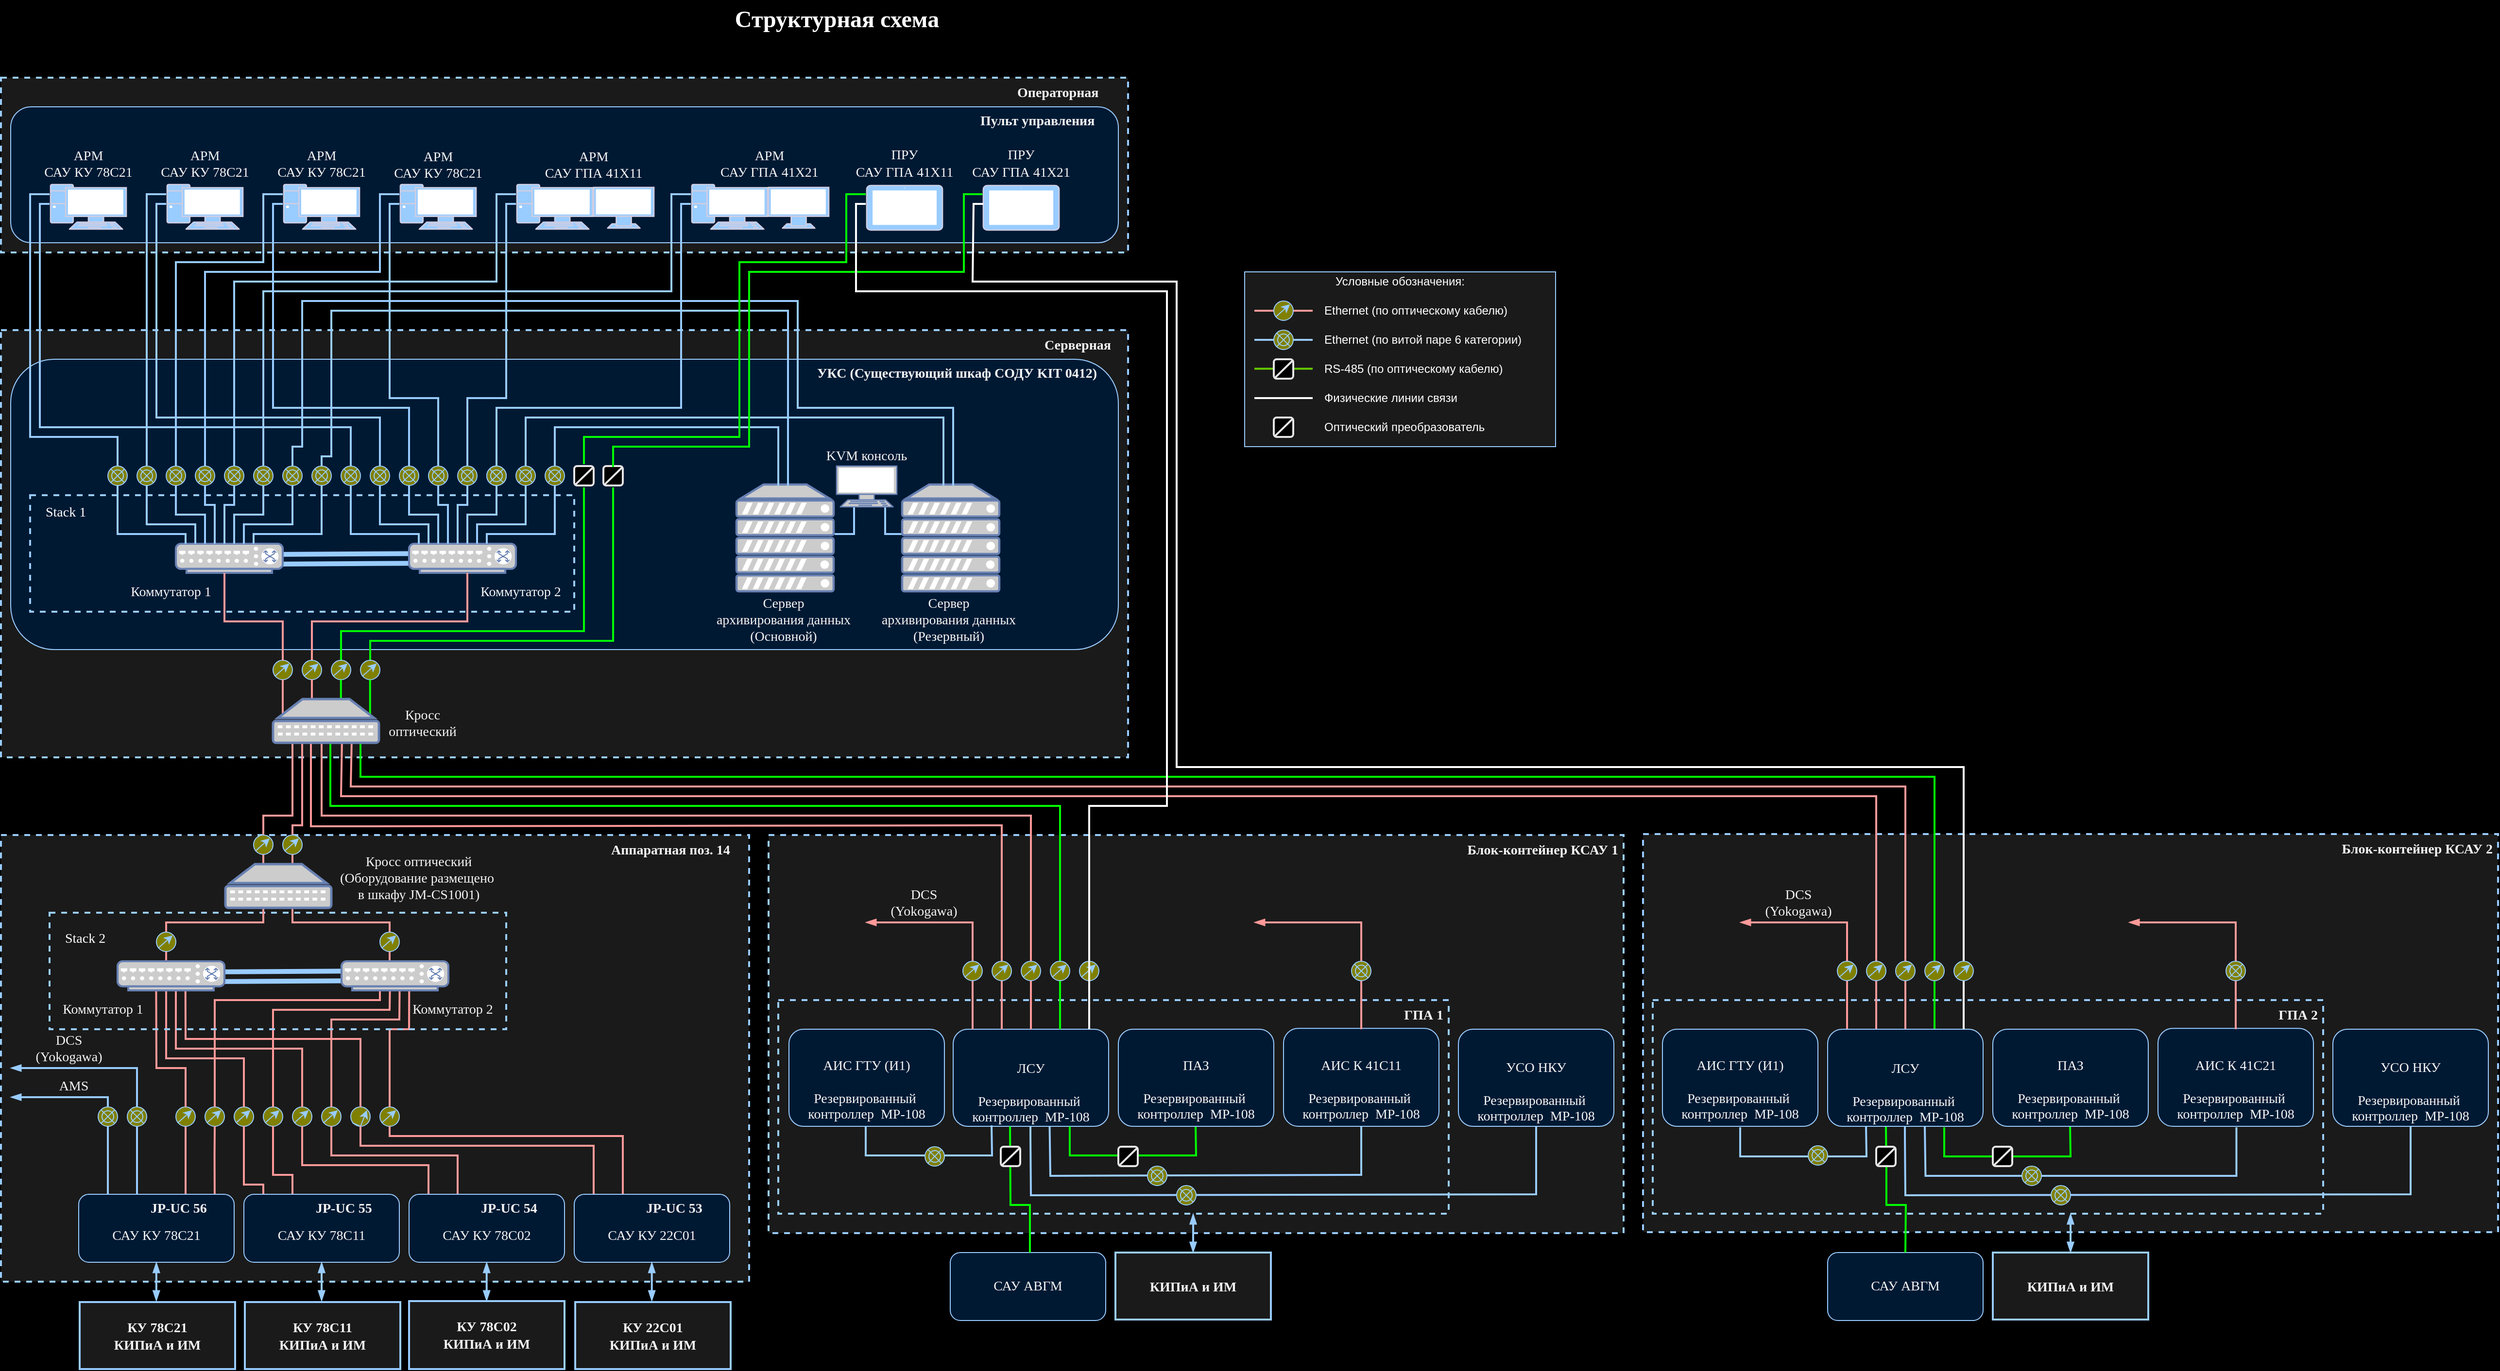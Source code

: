 <mxfile version="24.9.1">
  <diagram name="Page-1" id="e3a06f82-3646-2815-327d-82caf3d4e204">
    <mxGraphModel dx="1775" dy="990" grid="1" gridSize="10" guides="1" tooltips="1" connect="1" arrows="1" fold="1" page="1" pageScale="1.5" pageWidth="1169" pageHeight="827" background="#000000" math="1" shadow="0">
      <root>
        <mxCell id="0" style=";html=1;" />
        <mxCell id="lgSXZt9PNsylj2CV4tFV-10" value="Фон" parent="0" />
        <mxCell id="I8SQHlroj80ONlkwTboR-44" value="Структурная схема" style="text;strokeColor=none;fillColor=none;html=1;fontSize=24;fontStyle=1;verticalAlign=middle;align=center;rounded=0;labelBackgroundColor=none;fontColor=#FFFFFF;fontFamily=Times New Roman;" parent="lgSXZt9PNsylj2CV4tFV-10" vertex="1">
          <mxGeometry x="499" width="861" height="40" as="geometry" />
        </mxCell>
        <mxCell id="zlj9abq6tevq2dcLxJSJ-1" value="" style="group" vertex="1" connectable="0" parent="lgSXZt9PNsylj2CV4tFV-10">
          <mxGeometry x="260" y="570" width="350" height="30" as="geometry" />
        </mxCell>
        <mxCell id="zlj9abq6tevq2dcLxJSJ-2" value="" style="endArrow=none;html=1;rounded=0;strokeColor=#99CCFF;fontColor=#1A1A1A;strokeWidth=5;" edge="1" parent="zlj9abq6tevq2dcLxJSJ-1">
          <mxGeometry width="50" height="50" relative="1" as="geometry">
            <mxPoint x="100" y="11" as="sourcePoint" />
            <mxPoint x="276" y="10" as="targetPoint" />
          </mxGeometry>
        </mxCell>
        <mxCell id="zlj9abq6tevq2dcLxJSJ-3" value="" style="endArrow=none;html=1;rounded=0;strokeColor=#99CCFF;fontColor=#1A1A1A;strokeWidth=5;" edge="1" parent="zlj9abq6tevq2dcLxJSJ-1">
          <mxGeometry width="50" height="50" relative="1" as="geometry">
            <mxPoint x="100" y="21" as="sourcePoint" />
            <mxPoint x="276" y="20" as="targetPoint" />
          </mxGeometry>
        </mxCell>
        <mxCell id="zlj9abq6tevq2dcLxJSJ-4" value="" style="fontColor=#0066CC;verticalAlign=top;verticalLabelPosition=bottom;labelPosition=center;align=center;html=1;outlineConnect=0;fillColor=#CCCCCC;strokeColor=#6881B3;gradientColor=none;gradientDirection=north;strokeWidth=2;shape=mxgraph.networks.switch;" vertex="1" parent="zlj9abq6tevq2dcLxJSJ-1">
          <mxGeometry width="110" height="30" as="geometry" />
        </mxCell>
        <mxCell id="zlj9abq6tevq2dcLxJSJ-5" value="" style="fontColor=#0066CC;verticalAlign=top;verticalLabelPosition=bottom;labelPosition=center;align=center;html=1;outlineConnect=0;fillColor=#CCCCCC;strokeColor=#6881B3;gradientColor=none;gradientDirection=north;strokeWidth=2;shape=mxgraph.networks.switch;" vertex="1" parent="zlj9abq6tevq2dcLxJSJ-1">
          <mxGeometry x="240" width="110" height="30" as="geometry" />
        </mxCell>
        <mxCell id="I8SQHlroj80ONlkwTboR-63" value="Операторная" parent="0" />
        <mxCell id="I8SQHlroj80ONlkwTboR-64" value="&lt;font color=&quot;#f5f5f5&quot; face=&quot;Times New Roman&quot;&gt;Операторная&lt;span style=&quot;white-space: pre;&quot;&gt;&#x9;&lt;/span&gt;&lt;/font&gt;" style="rounded=0;whiteSpace=wrap;html=1;strokeColor=#99CCFF;fontColor=#99CCFF;fillColor=#1A1A1A;dashed=1;strokeWidth=2;verticalAlign=top;fontSize=14;fontStyle=1;align=right;" parent="I8SQHlroj80ONlkwTboR-63" vertex="1">
          <mxGeometry x="70" y="80" width="1160" height="180" as="geometry" />
        </mxCell>
        <mxCell id="I8SQHlroj80ONlkwTboR-43" value="Пульт" parent="0" />
        <mxCell id="I8SQHlroj80ONlkwTboR-45" value="&lt;font&gt;Пульт управления&lt;span style=&quot;white-space: pre;&quot;&gt;&#x9;&lt;/span&gt;&lt;/font&gt;" style="rounded=1;whiteSpace=wrap;html=1;fillColor=#001933;strokeColor=#99CCFF;align=right;verticalAlign=top;fontColor=#F5F5F5;labelBorderColor=none;strokeWidth=1;fontSize=14;fontFamily=Times New Roman;fontStyle=1" parent="I8SQHlroj80ONlkwTboR-43" vertex="1">
          <mxGeometry x="80" y="110" width="1140" height="140" as="geometry" />
        </mxCell>
        <mxCell id="I8SQHlroj80ONlkwTboR-65" value="Серверная" style="" parent="0" />
        <mxCell id="I8SQHlroj80ONlkwTboR-66" value="&lt;font face=&quot;Times New Roman&quot; color=&quot;#f5f5f5&quot;&gt;Серверная&lt;span style=&quot;white-space: pre;&quot;&gt;&#x9;&lt;/span&gt;&lt;/font&gt;" style="rounded=0;whiteSpace=wrap;html=1;strokeColor=#99CCFF;fontColor=#99CCFF;fillColor=#1A1A1A;dashed=1;strokeWidth=2;verticalAlign=top;fontSize=14;fontStyle=1;align=right;" parent="I8SQHlroj80ONlkwTboR-65" vertex="1">
          <mxGeometry x="70" y="340" width="1160" height="440" as="geometry" />
        </mxCell>
        <mxCell id="I8SQHlroj80ONlkwTboR-68" value="УКС" style="" parent="0" />
        <mxCell id="I8SQHlroj80ONlkwTboR-69" value="УКС&amp;nbsp;&lt;span style=&quot;background-color: initial;&quot;&gt;(Существующий&amp;nbsp;&lt;/span&gt;&lt;span style=&quot;background-color: initial;&quot;&gt;шкаф &lt;/span&gt;&lt;span style=&quot;background-color: initial;&quot;&gt;СОДУ&amp;nbsp;&lt;/span&gt;&lt;span style=&quot;background-color: initial;&quot;&gt;KIT 0412)&lt;/span&gt;&lt;span style=&quot;background-color: initial; white-space: pre;&quot;&gt;&#x9;&lt;/span&gt;" style="rounded=1;whiteSpace=wrap;html=1;fillColor=#001933;strokeColor=#99CCFF;align=right;verticalAlign=top;fontColor=#F5F5F5;labelBorderColor=none;strokeWidth=1;fontSize=14;fontFamily=Times New Roman;fontStyle=1" parent="I8SQHlroj80ONlkwTboR-68" vertex="1">
          <mxGeometry x="80" y="370" width="1140" height="299" as="geometry" />
        </mxCell>
        <mxCell id="I8SQHlroj80ONlkwTboR-195" value="Сервер" style="" parent="0" />
        <mxCell id="hR_VE508Jyyfn8AEBB_C-47" value="&lt;div&gt;&lt;span style=&quot;text-wrap: nowrap;&quot;&gt;Сервер&lt;/span&gt;&lt;/div&gt;&lt;div&gt;&lt;span style=&quot;text-wrap: nowrap; background-color: initial;&quot;&gt;архивирования&amp;nbsp;&lt;/span&gt;&lt;span style=&quot;text-wrap: nowrap; background-color: initial;&quot;&gt;данных&lt;/span&gt;&lt;/div&gt;&lt;div&gt;&lt;span style=&quot;text-wrap: nowrap;&quot;&gt;(Резервный)&lt;/span&gt;&lt;/div&gt;" style="text;whiteSpace=wrap;html=1;align=center;labelBackgroundColor=none;fontColor=#f5f5f5;verticalAlign=middle;fontSize=14;fontFamily=Times New Roman;" parent="I8SQHlroj80ONlkwTboR-195" vertex="1">
          <mxGeometry x="970" y="609" width="151" height="60" as="geometry" />
        </mxCell>
        <mxCell id="hR_VE508Jyyfn8AEBB_C-48" value="&lt;div&gt;&lt;span style=&quot;text-wrap: nowrap;&quot;&gt;Сервер&lt;/span&gt;&lt;/div&gt;&lt;div&gt;&lt;span style=&quot;text-wrap: nowrap; background-color: initial;&quot;&gt;архивирования&amp;nbsp;&lt;/span&gt;&lt;span style=&quot;text-wrap: nowrap; background-color: initial;&quot;&gt;данных&lt;/span&gt;&lt;/div&gt;&lt;div&gt;&lt;span style=&quot;text-wrap: nowrap;&quot;&gt;(Основной)&lt;/span&gt;&lt;/div&gt;" style="text;whiteSpace=wrap;html=1;align=center;labelBackgroundColor=none;fontColor=#f5f5f5;verticalAlign=middle;fontSize=14;fontFamily=Times New Roman;" parent="I8SQHlroj80ONlkwTboR-195" vertex="1">
          <mxGeometry x="800" y="609" width="151" height="60" as="geometry" />
        </mxCell>
        <mxCell id="hR_VE508Jyyfn8AEBB_C-49" value="KVM консоль" style="text;whiteSpace=wrap;html=1;align=center;labelBackgroundColor=none;fontColor=#f5f5f5;verticalAlign=middle;fontSize=14;fontFamily=Times New Roman;" parent="I8SQHlroj80ONlkwTboR-195" vertex="1">
          <mxGeometry x="900.5" y="460" width="120" height="20" as="geometry" />
        </mxCell>
        <mxCell id="hR_VE508Jyyfn8AEBB_C-50" value="" style="endArrow=none;html=1;rounded=0;strokeWidth=2;strokeColor=#99CCFF;" parent="I8SQHlroj80ONlkwTboR-195" edge="1">
          <mxGeometry width="50" height="50" relative="1" as="geometry">
            <mxPoint x="928" y="550" as="sourcePoint" />
            <mxPoint x="948" y="520" as="targetPoint" />
            <Array as="points">
              <mxPoint x="948" y="550" />
            </Array>
          </mxGeometry>
        </mxCell>
        <mxCell id="hR_VE508Jyyfn8AEBB_C-51" value="" style="endArrow=none;html=1;rounded=0;strokeWidth=2;strokeColor=#99CCFF;" parent="I8SQHlroj80ONlkwTboR-195" edge="1">
          <mxGeometry width="50" height="50" relative="1" as="geometry">
            <mxPoint x="1000" y="550" as="sourcePoint" />
            <mxPoint x="980" y="520" as="targetPoint" />
            <Array as="points">
              <mxPoint x="980" y="550" />
            </Array>
          </mxGeometry>
        </mxCell>
        <mxCell id="hR_VE508Jyyfn8AEBB_C-52" value="" style="fontColor=#0066CC;verticalAlign=top;verticalLabelPosition=bottom;labelPosition=center;align=center;html=1;outlineConnect=0;fillColor=#CCCCCC;strokeColor=#6881B3;gradientColor=none;gradientDirection=north;strokeWidth=2;shape=mxgraph.networks.server;" parent="I8SQHlroj80ONlkwTboR-195" vertex="1">
          <mxGeometry x="827" y="499" width="100" height="110" as="geometry" />
        </mxCell>
        <mxCell id="hR_VE508Jyyfn8AEBB_C-53" value="" style="fontColor=#0066CC;verticalAlign=top;verticalLabelPosition=bottom;labelPosition=center;align=center;html=1;outlineConnect=0;fillColor=#CCCCCC;strokeColor=#6881B3;gradientColor=none;gradientDirection=north;strokeWidth=2;shape=mxgraph.networks.server;" parent="I8SQHlroj80ONlkwTboR-195" vertex="1">
          <mxGeometry x="997.5" y="499" width="100" height="110" as="geometry" />
        </mxCell>
        <mxCell id="hR_VE508Jyyfn8AEBB_C-54" value="" style="fontColor=#0066CC;verticalAlign=top;verticalLabelPosition=bottom;labelPosition=center;align=center;html=1;outlineConnect=0;fillColor=#CCCCCC;strokeColor=#6881B3;gradientColor=none;gradientDirection=north;strokeWidth=2;shape=mxgraph.networks.terminal;" parent="I8SQHlroj80ONlkwTboR-195" vertex="1">
          <mxGeometry x="930" y="480" width="62" height="42" as="geometry" />
        </mxCell>
        <mxCell id="hR_VE508Jyyfn8AEBB_C-55" value="" style="endArrow=none;html=1;rounded=0;strokeColor=#99CCFF;fontColor=#1A1A1A;strokeWidth=2;entryX=0.5;entryY=0;entryDx=0;entryDy=0;" parent="I8SQHlroj80ONlkwTboR-195" edge="1">
          <mxGeometry width="50" height="50" relative="1" as="geometry">
            <mxPoint x="1040" y="500" as="sourcePoint" />
            <mxPoint x="610" y="480" as="targetPoint" />
            <Array as="points">
              <mxPoint x="1040" y="460" />
              <mxPoint x="1040" y="430" />
              <mxPoint x="610" y="430" />
            </Array>
          </mxGeometry>
        </mxCell>
        <mxCell id="hR_VE508Jyyfn8AEBB_C-56" value="" style="endArrow=none;html=1;rounded=0;strokeColor=#99CCFF;fontColor=#1A1A1A;strokeWidth=2;" parent="I8SQHlroj80ONlkwTboR-195" edge="1">
          <mxGeometry width="50" height="50" relative="1" as="geometry">
            <mxPoint x="1050" y="500" as="sourcePoint" />
            <mxPoint x="370" y="480" as="targetPoint" />
            <Array as="points">
              <mxPoint x="1050" y="420" />
              <mxPoint x="890" y="420" />
              <mxPoint x="890" y="310" />
              <mxPoint x="380" y="310" />
              <mxPoint x="380" y="460" />
              <mxPoint x="370" y="460" />
            </Array>
          </mxGeometry>
        </mxCell>
        <mxCell id="hR_VE508Jyyfn8AEBB_C-57" value="" style="endArrow=none;html=1;rounded=0;strokeColor=#99CCFF;fontColor=#1A1A1A;strokeWidth=2;" parent="I8SQHlroj80ONlkwTboR-195" edge="1">
          <mxGeometry width="50" height="50" relative="1" as="geometry">
            <mxPoint x="880" y="500" as="sourcePoint" />
            <mxPoint x="400" y="480" as="targetPoint" />
            <Array as="points">
              <mxPoint x="880" y="320" />
              <mxPoint x="410" y="320" />
              <mxPoint x="410" y="470" />
              <mxPoint x="400" y="470" />
            </Array>
          </mxGeometry>
        </mxCell>
        <mxCell id="hR_VE508Jyyfn8AEBB_C-58" value="" style="endArrow=none;html=1;rounded=0;strokeColor=#99CCFF;fontColor=#1A1A1A;strokeWidth=2;entryX=0.5;entryY=0;entryDx=0;entryDy=0;" parent="I8SQHlroj80ONlkwTboR-195" edge="1">
          <mxGeometry width="50" height="50" relative="1" as="geometry">
            <mxPoint x="870" y="500" as="sourcePoint" />
            <mxPoint x="640" y="480" as="targetPoint" />
            <Array as="points">
              <mxPoint x="870" y="460" />
              <mxPoint x="870" y="440" />
              <mxPoint x="640" y="440" />
            </Array>
          </mxGeometry>
        </mxCell>
        <mxCell id="I8SQHlroj80ONlkwTboR-71" value="Коммутатор" parent="0" />
        <mxCell id="n_ipSfkXjyLHiTMW170N-37" value="&amp;nbsp; &amp;nbsp; Stack 1&lt;div&gt;&lt;br&gt;&lt;/div&gt;&lt;div&gt;&lt;br&gt;&lt;/div&gt;&lt;div&gt;&lt;br&gt;&lt;/div&gt;&lt;div&gt;&lt;br&gt;&lt;/div&gt;&lt;div&gt;&lt;br&gt;&lt;/div&gt;" style="rounded=0;whiteSpace=wrap;html=1;fillColor=none;strokeWidth=2;dashed=1;strokeColor=#99CCFF;align=left;fontColor=#FFFFFF;fontFamily=Times New Roman;fontSize=14;" parent="I8SQHlroj80ONlkwTboR-71" vertex="1">
          <mxGeometry x="100" y="510" width="560" height="120" as="geometry" />
        </mxCell>
        <mxCell id="Y5XMjfLHCa17UxXTTV3v-366" value="&lt;span style=&quot;text-wrap: nowrap;&quot;&gt;Коммутатор 1&lt;/span&gt;" style="text;whiteSpace=wrap;html=1;align=center;labelBackgroundColor=none;fontColor=#f5f5f5;verticalAlign=middle;fontSize=14;fontFamily=Times New Roman;" parent="I8SQHlroj80ONlkwTboR-71" vertex="1">
          <mxGeometry x="190" y="590" width="110" height="40" as="geometry" />
        </mxCell>
        <mxCell id="Y5XMjfLHCa17UxXTTV3v-367" value="&lt;span style=&quot;text-wrap: nowrap;&quot;&gt;Коммутатор 2&lt;/span&gt;" style="text;whiteSpace=wrap;html=1;align=center;labelBackgroundColor=none;fontColor=#f5f5f5;verticalAlign=middle;fontSize=14;fontFamily=Times New Roman;" parent="I8SQHlroj80ONlkwTboR-71" vertex="1">
          <mxGeometry x="550" y="590" width="110" height="40" as="geometry" />
        </mxCell>
        <mxCell id="Y5XMjfLHCa17UxXTTV3v-368" value="" style="group" parent="I8SQHlroj80ONlkwTboR-71" vertex="1" connectable="0">
          <mxGeometry x="250" y="560" width="350" height="30" as="geometry" />
        </mxCell>
        <mxCell id="Y5XMjfLHCa17UxXTTV3v-369" value="" style="endArrow=none;html=1;rounded=0;strokeColor=#99CCFF;fontColor=#1A1A1A;strokeWidth=5;" parent="Y5XMjfLHCa17UxXTTV3v-368" edge="1">
          <mxGeometry width="50" height="50" relative="1" as="geometry">
            <mxPoint x="100" y="11" as="sourcePoint" />
            <mxPoint x="276" y="10" as="targetPoint" />
          </mxGeometry>
        </mxCell>
        <mxCell id="Y5XMjfLHCa17UxXTTV3v-370" value="" style="endArrow=none;html=1;rounded=0;strokeColor=#99CCFF;fontColor=#1A1A1A;strokeWidth=5;" parent="Y5XMjfLHCa17UxXTTV3v-368" edge="1">
          <mxGeometry width="50" height="50" relative="1" as="geometry">
            <mxPoint x="100" y="21" as="sourcePoint" />
            <mxPoint x="276" y="20" as="targetPoint" />
          </mxGeometry>
        </mxCell>
        <mxCell id="Y5XMjfLHCa17UxXTTV3v-371" value="" style="fontColor=#0066CC;verticalAlign=top;verticalLabelPosition=bottom;labelPosition=center;align=center;html=1;outlineConnect=0;fillColor=#CCCCCC;strokeColor=#6881B3;gradientColor=none;gradientDirection=north;strokeWidth=2;shape=mxgraph.networks.switch;" parent="Y5XMjfLHCa17UxXTTV3v-368" vertex="1">
          <mxGeometry width="110" height="30" as="geometry" />
        </mxCell>
        <mxCell id="Y5XMjfLHCa17UxXTTV3v-372" value="" style="fontColor=#0066CC;verticalAlign=top;verticalLabelPosition=bottom;labelPosition=center;align=center;html=1;outlineConnect=0;fillColor=#CCCCCC;strokeColor=#6881B3;gradientColor=none;gradientDirection=north;strokeWidth=2;shape=mxgraph.networks.switch;" parent="Y5XMjfLHCa17UxXTTV3v-368" vertex="1">
          <mxGeometry x="240" width="110" height="30" as="geometry" />
        </mxCell>
        <mxCell id="Y5XMjfLHCa17UxXTTV3v-373" value="" style="endArrow=none;html=1;rounded=0;strokeColor=#99CCFF;fontColor=#1A1A1A;strokeWidth=2;entryX=0.5;entryY=1;entryDx=0;entryDy=0;" parent="I8SQHlroj80ONlkwTboR-71" edge="1">
          <mxGeometry width="50" height="50" relative="1" as="geometry">
            <mxPoint x="260" y="560" as="sourcePoint" />
            <mxPoint x="190" y="500" as="targetPoint" />
            <Array as="points">
              <mxPoint x="260" y="550" />
              <mxPoint x="190" y="550" />
            </Array>
          </mxGeometry>
        </mxCell>
        <mxCell id="Y5XMjfLHCa17UxXTTV3v-374" value="" style="endArrow=none;html=1;rounded=0;strokeColor=#99CCFF;fontColor=#1A1A1A;strokeWidth=2;entryX=0.5;entryY=1;entryDx=0;entryDy=0;" parent="I8SQHlroj80ONlkwTboR-71" edge="1">
          <mxGeometry width="50" height="50" relative="1" as="geometry">
            <mxPoint x="270" y="560" as="sourcePoint" />
            <mxPoint x="220" y="500" as="targetPoint" />
            <Array as="points">
              <mxPoint x="270" y="540" />
              <mxPoint x="220" y="540" />
            </Array>
          </mxGeometry>
        </mxCell>
        <mxCell id="Y5XMjfLHCa17UxXTTV3v-375" value="" style="endArrow=none;html=1;rounded=0;strokeColor=#99CCFF;fontColor=#1A1A1A;strokeWidth=2;entryX=0.5;entryY=1;entryDx=0;entryDy=0;" parent="I8SQHlroj80ONlkwTboR-71" edge="1">
          <mxGeometry width="50" height="50" relative="1" as="geometry">
            <mxPoint x="280" y="560" as="sourcePoint" />
            <mxPoint x="250" y="500" as="targetPoint" />
            <Array as="points">
              <mxPoint x="280" y="560" />
              <mxPoint x="280" y="530" />
              <mxPoint x="250" y="530" />
            </Array>
          </mxGeometry>
        </mxCell>
        <mxCell id="Y5XMjfLHCa17UxXTTV3v-376" value="" style="endArrow=none;html=1;rounded=0;strokeColor=#99CCFF;fontColor=#1A1A1A;strokeWidth=2;entryX=0.5;entryY=1;entryDx=0;entryDy=0;" parent="I8SQHlroj80ONlkwTboR-71" edge="1">
          <mxGeometry width="50" height="50" relative="1" as="geometry">
            <mxPoint x="290" y="560" as="sourcePoint" />
            <mxPoint x="280" y="500" as="targetPoint" />
            <Array as="points">
              <mxPoint x="290" y="520" />
              <mxPoint x="280" y="520" />
            </Array>
          </mxGeometry>
        </mxCell>
        <mxCell id="Y5XMjfLHCa17UxXTTV3v-377" value="" style="endArrow=none;html=1;rounded=0;strokeColor=#99CCFF;fontColor=#1A1A1A;strokeWidth=2;entryX=0.5;entryY=1;entryDx=0;entryDy=0;" parent="I8SQHlroj80ONlkwTboR-71" edge="1">
          <mxGeometry width="50" height="50" relative="1" as="geometry">
            <mxPoint x="300" y="560" as="sourcePoint" />
            <mxPoint x="310" y="500" as="targetPoint" />
            <Array as="points">
              <mxPoint x="300" y="560" />
              <mxPoint x="300" y="520" />
              <mxPoint x="310" y="520" />
            </Array>
          </mxGeometry>
        </mxCell>
        <mxCell id="Y5XMjfLHCa17UxXTTV3v-378" value="" style="endArrow=none;html=1;rounded=0;strokeColor=#99CCFF;fontColor=#1A1A1A;strokeWidth=2;entryX=0.5;entryY=1;entryDx=0;entryDy=0;" parent="I8SQHlroj80ONlkwTboR-71" edge="1">
          <mxGeometry width="50" height="50" relative="1" as="geometry">
            <mxPoint x="310" y="560" as="sourcePoint" />
            <mxPoint x="340" y="500" as="targetPoint" />
            <Array as="points">
              <mxPoint x="310" y="530" />
              <mxPoint x="340" y="530" />
            </Array>
          </mxGeometry>
        </mxCell>
        <mxCell id="Y5XMjfLHCa17UxXTTV3v-379" value="" style="endArrow=none;html=1;rounded=0;strokeColor=#99CCFF;fontColor=#1A1A1A;strokeWidth=2;entryX=0.5;entryY=1;entryDx=0;entryDy=0;" parent="I8SQHlroj80ONlkwTboR-71" edge="1">
          <mxGeometry width="50" height="50" relative="1" as="geometry">
            <mxPoint x="320" y="560" as="sourcePoint" />
            <mxPoint x="370" y="500" as="targetPoint" />
            <Array as="points">
              <mxPoint x="320" y="560" />
              <mxPoint x="320" y="540" />
              <mxPoint x="370" y="540" />
            </Array>
          </mxGeometry>
        </mxCell>
        <mxCell id="Y5XMjfLHCa17UxXTTV3v-380" value="" style="endArrow=none;html=1;rounded=0;strokeColor=#99CCFF;fontColor=#1A1A1A;strokeWidth=2;entryX=0.5;entryY=1;entryDx=0;entryDy=0;" parent="I8SQHlroj80ONlkwTboR-71" edge="1">
          <mxGeometry width="50" height="50" relative="1" as="geometry">
            <mxPoint x="330" y="560" as="sourcePoint" />
            <mxPoint x="400" y="500" as="targetPoint" />
            <Array as="points">
              <mxPoint x="330" y="550" />
              <mxPoint x="400" y="550" />
            </Array>
          </mxGeometry>
        </mxCell>
        <mxCell id="Y5XMjfLHCa17UxXTTV3v-381" value="" style="endArrow=none;html=1;rounded=0;strokeColor=#99CCFF;fontColor=#1A1A1A;strokeWidth=2;entryX=0.5;entryY=1;entryDx=0;entryDy=0;" parent="I8SQHlroj80ONlkwTboR-71" edge="1">
          <mxGeometry width="50" height="50" relative="1" as="geometry">
            <mxPoint x="500" y="560" as="sourcePoint" />
            <mxPoint x="430" y="500" as="targetPoint" />
            <Array as="points">
              <mxPoint x="500" y="560" />
              <mxPoint x="500" y="550" />
              <mxPoint x="430" y="550" />
            </Array>
          </mxGeometry>
        </mxCell>
        <mxCell id="Y5XMjfLHCa17UxXTTV3v-382" value="" style="endArrow=none;html=1;rounded=0;strokeColor=#99CCFF;fontColor=#1A1A1A;strokeWidth=2;entryX=0.5;entryY=1;entryDx=0;entryDy=0;" parent="I8SQHlroj80ONlkwTboR-71" edge="1">
          <mxGeometry width="50" height="50" relative="1" as="geometry">
            <mxPoint x="510" y="560" as="sourcePoint" />
            <mxPoint x="460" y="500" as="targetPoint" />
            <Array as="points">
              <mxPoint x="510" y="560" />
              <mxPoint x="510" y="540" />
              <mxPoint x="460" y="540" />
            </Array>
          </mxGeometry>
        </mxCell>
        <mxCell id="Y5XMjfLHCa17UxXTTV3v-383" value="" style="endArrow=none;html=1;rounded=0;strokeColor=#99CCFF;fontColor=#1A1A1A;strokeWidth=2;entryX=0.5;entryY=1;entryDx=0;entryDy=0;" parent="I8SQHlroj80ONlkwTboR-71" edge="1">
          <mxGeometry width="50" height="50" relative="1" as="geometry">
            <mxPoint x="520" y="560" as="sourcePoint" />
            <mxPoint x="490" y="500" as="targetPoint" />
            <Array as="points">
              <mxPoint x="520" y="560" />
              <mxPoint x="520" y="530" />
              <mxPoint x="490" y="530" />
            </Array>
          </mxGeometry>
        </mxCell>
        <mxCell id="Y5XMjfLHCa17UxXTTV3v-384" value="" style="endArrow=none;html=1;rounded=0;strokeColor=#99CCFF;fontColor=#1A1A1A;strokeWidth=2;entryX=0.5;entryY=1;entryDx=0;entryDy=0;" parent="I8SQHlroj80ONlkwTboR-71" edge="1">
          <mxGeometry width="50" height="50" relative="1" as="geometry">
            <mxPoint x="530" y="560" as="sourcePoint" />
            <mxPoint x="520" y="500" as="targetPoint" />
            <Array as="points">
              <mxPoint x="530" y="520" />
              <mxPoint x="520" y="520" />
            </Array>
          </mxGeometry>
        </mxCell>
        <mxCell id="Y5XMjfLHCa17UxXTTV3v-385" value="" style="endArrow=none;html=1;rounded=0;strokeColor=#99CCFF;fontColor=#1A1A1A;strokeWidth=2;entryX=0.5;entryY=1;entryDx=0;entryDy=0;" parent="I8SQHlroj80ONlkwTboR-71" edge="1">
          <mxGeometry width="50" height="50" relative="1" as="geometry">
            <mxPoint x="540" y="560" as="sourcePoint" />
            <mxPoint x="550" y="500" as="targetPoint" />
            <Array as="points">
              <mxPoint x="540" y="560" />
              <mxPoint x="540" y="520" />
              <mxPoint x="550" y="520" />
            </Array>
          </mxGeometry>
        </mxCell>
        <mxCell id="Y5XMjfLHCa17UxXTTV3v-386" value="" style="endArrow=none;html=1;rounded=0;strokeColor=#99CCFF;fontColor=#1A1A1A;strokeWidth=2;entryX=0.5;entryY=1;entryDx=0;entryDy=0;" parent="I8SQHlroj80ONlkwTboR-71" edge="1">
          <mxGeometry width="50" height="50" relative="1" as="geometry">
            <mxPoint x="550" y="560" as="sourcePoint" />
            <mxPoint x="580" y="500" as="targetPoint" />
            <Array as="points">
              <mxPoint x="550" y="560" />
              <mxPoint x="550" y="530" />
              <mxPoint x="580" y="530" />
            </Array>
          </mxGeometry>
        </mxCell>
        <mxCell id="Y5XMjfLHCa17UxXTTV3v-387" value="" style="endArrow=none;html=1;rounded=0;strokeColor=#99CCFF;fontColor=#1A1A1A;strokeWidth=2;entryX=0.5;entryY=1;entryDx=0;entryDy=0;" parent="I8SQHlroj80ONlkwTboR-71" edge="1">
          <mxGeometry width="50" height="50" relative="1" as="geometry">
            <mxPoint x="560" y="560" as="sourcePoint" />
            <mxPoint x="610" y="500" as="targetPoint" />
            <Array as="points">
              <mxPoint x="560" y="560" />
              <mxPoint x="560" y="540" />
              <mxPoint x="610" y="540" />
            </Array>
          </mxGeometry>
        </mxCell>
        <mxCell id="Y5XMjfLHCa17UxXTTV3v-388" value="" style="endArrow=none;html=1;rounded=0;strokeColor=#99CCFF;fontColor=#1A1A1A;strokeWidth=2;entryX=0.5;entryY=1;entryDx=0;entryDy=0;" parent="I8SQHlroj80ONlkwTboR-71" edge="1">
          <mxGeometry width="50" height="50" relative="1" as="geometry">
            <mxPoint x="570" y="560" as="sourcePoint" />
            <mxPoint x="640" y="500" as="targetPoint" />
            <Array as="points">
              <mxPoint x="570" y="560" />
              <mxPoint x="570" y="550" />
              <mxPoint x="640" y="550" />
            </Array>
          </mxGeometry>
        </mxCell>
        <mxCell id="hR_VE508Jyyfn8AEBB_C-59" value="" style="group" parent="I8SQHlroj80ONlkwTboR-71" vertex="1" connectable="0">
          <mxGeometry x="420" y="480" width="230" height="20" as="geometry" />
        </mxCell>
        <mxCell id="hR_VE508Jyyfn8AEBB_C-60" value="" style="ellipse;shape=doubleEllipse;whiteSpace=wrap;html=1;strokeColor=#99CCFF;fontColor=#1A1A1A;fillColor=#808000;container=0;" parent="hR_VE508Jyyfn8AEBB_C-59" vertex="1">
          <mxGeometry width="20" height="20" as="geometry" />
        </mxCell>
        <mxCell id="hR_VE508Jyyfn8AEBB_C-61" value="" style="endArrow=none;html=1;rounded=0;strokeColor=#99CCFF;fontColor=#1A1A1A;entryX=1;entryY=0;entryDx=0;entryDy=0;exitX=0;exitY=1;exitDx=0;exitDy=0;" parent="hR_VE508Jyyfn8AEBB_C-59" source="hR_VE508Jyyfn8AEBB_C-60" target="hR_VE508Jyyfn8AEBB_C-60" edge="1">
          <mxGeometry width="50" height="50" relative="1" as="geometry">
            <mxPoint y="40" as="sourcePoint" />
            <mxPoint x="50" y="-10" as="targetPoint" />
          </mxGeometry>
        </mxCell>
        <mxCell id="hR_VE508Jyyfn8AEBB_C-62" value="" style="endArrow=none;html=1;rounded=0;strokeColor=#99CCFF;fontColor=#1A1A1A;entryX=0;entryY=0;entryDx=0;entryDy=0;exitX=1;exitY=1;exitDx=0;exitDy=0;" parent="hR_VE508Jyyfn8AEBB_C-59" source="hR_VE508Jyyfn8AEBB_C-60" target="hR_VE508Jyyfn8AEBB_C-60" edge="1">
          <mxGeometry width="50" height="50" relative="1" as="geometry">
            <mxPoint x="13" y="27" as="sourcePoint" />
            <mxPoint x="27" y="13" as="targetPoint" />
          </mxGeometry>
        </mxCell>
        <mxCell id="hR_VE508Jyyfn8AEBB_C-63" value="" style="ellipse;shape=doubleEllipse;whiteSpace=wrap;html=1;strokeColor=#99CCFF;fontColor=#1A1A1A;fillColor=#808000;container=0;" parent="hR_VE508Jyyfn8AEBB_C-59" vertex="1">
          <mxGeometry x="30" width="20" height="20" as="geometry" />
        </mxCell>
        <mxCell id="hR_VE508Jyyfn8AEBB_C-64" value="" style="endArrow=none;html=1;rounded=0;strokeColor=#99CCFF;fontColor=#1A1A1A;entryX=1;entryY=0;entryDx=0;entryDy=0;exitX=0;exitY=1;exitDx=0;exitDy=0;" parent="hR_VE508Jyyfn8AEBB_C-59" source="hR_VE508Jyyfn8AEBB_C-63" target="hR_VE508Jyyfn8AEBB_C-63" edge="1">
          <mxGeometry width="50" height="50" relative="1" as="geometry">
            <mxPoint x="30" y="40" as="sourcePoint" />
            <mxPoint x="80" y="-10" as="targetPoint" />
          </mxGeometry>
        </mxCell>
        <mxCell id="hR_VE508Jyyfn8AEBB_C-65" value="" style="endArrow=none;html=1;rounded=0;strokeColor=#99CCFF;fontColor=#1A1A1A;entryX=0;entryY=0;entryDx=0;entryDy=0;exitX=1;exitY=1;exitDx=0;exitDy=0;" parent="hR_VE508Jyyfn8AEBB_C-59" source="hR_VE508Jyyfn8AEBB_C-63" target="hR_VE508Jyyfn8AEBB_C-63" edge="1">
          <mxGeometry width="50" height="50" relative="1" as="geometry">
            <mxPoint x="43" y="27" as="sourcePoint" />
            <mxPoint x="57" y="13" as="targetPoint" />
          </mxGeometry>
        </mxCell>
        <mxCell id="hR_VE508Jyyfn8AEBB_C-66" value="" style="ellipse;shape=doubleEllipse;whiteSpace=wrap;html=1;strokeColor=#99CCFF;fontColor=#1A1A1A;fillColor=#808000;container=0;" parent="hR_VE508Jyyfn8AEBB_C-59" vertex="1">
          <mxGeometry x="60" width="20" height="20" as="geometry" />
        </mxCell>
        <mxCell id="hR_VE508Jyyfn8AEBB_C-67" value="" style="endArrow=none;html=1;rounded=0;strokeColor=#99CCFF;fontColor=#1A1A1A;entryX=1;entryY=0;entryDx=0;entryDy=0;exitX=0;exitY=1;exitDx=0;exitDy=0;" parent="hR_VE508Jyyfn8AEBB_C-59" source="hR_VE508Jyyfn8AEBB_C-66" target="hR_VE508Jyyfn8AEBB_C-66" edge="1">
          <mxGeometry width="50" height="50" relative="1" as="geometry">
            <mxPoint x="60" y="40" as="sourcePoint" />
            <mxPoint x="110" y="-10" as="targetPoint" />
          </mxGeometry>
        </mxCell>
        <mxCell id="hR_VE508Jyyfn8AEBB_C-68" value="" style="endArrow=none;html=1;rounded=0;strokeColor=#99CCFF;fontColor=#1A1A1A;entryX=0;entryY=0;entryDx=0;entryDy=0;exitX=1;exitY=1;exitDx=0;exitDy=0;" parent="hR_VE508Jyyfn8AEBB_C-59" source="hR_VE508Jyyfn8AEBB_C-66" target="hR_VE508Jyyfn8AEBB_C-66" edge="1">
          <mxGeometry width="50" height="50" relative="1" as="geometry">
            <mxPoint x="73" y="27" as="sourcePoint" />
            <mxPoint x="87" y="13" as="targetPoint" />
          </mxGeometry>
        </mxCell>
        <mxCell id="hR_VE508Jyyfn8AEBB_C-69" value="" style="ellipse;shape=doubleEllipse;whiteSpace=wrap;html=1;strokeColor=#99CCFF;fontColor=#1A1A1A;fillColor=#808000;container=0;" parent="hR_VE508Jyyfn8AEBB_C-59" vertex="1">
          <mxGeometry x="150" width="20" height="20" as="geometry" />
        </mxCell>
        <mxCell id="hR_VE508Jyyfn8AEBB_C-70" value="" style="endArrow=none;html=1;rounded=0;strokeColor=#99CCFF;fontColor=#1A1A1A;entryX=1;entryY=0;entryDx=0;entryDy=0;exitX=0;exitY=1;exitDx=0;exitDy=0;" parent="hR_VE508Jyyfn8AEBB_C-59" source="hR_VE508Jyyfn8AEBB_C-69" target="hR_VE508Jyyfn8AEBB_C-69" edge="1">
          <mxGeometry width="50" height="50" relative="1" as="geometry">
            <mxPoint x="150" y="40" as="sourcePoint" />
            <mxPoint x="200" y="-10" as="targetPoint" />
          </mxGeometry>
        </mxCell>
        <mxCell id="hR_VE508Jyyfn8AEBB_C-71" value="" style="endArrow=none;html=1;rounded=0;strokeColor=#99CCFF;fontColor=#1A1A1A;entryX=0;entryY=0;entryDx=0;entryDy=0;exitX=1;exitY=1;exitDx=0;exitDy=0;" parent="hR_VE508Jyyfn8AEBB_C-59" source="hR_VE508Jyyfn8AEBB_C-69" target="hR_VE508Jyyfn8AEBB_C-69" edge="1">
          <mxGeometry width="50" height="50" relative="1" as="geometry">
            <mxPoint x="163" y="27" as="sourcePoint" />
            <mxPoint x="177" y="13" as="targetPoint" />
          </mxGeometry>
        </mxCell>
        <mxCell id="hR_VE508Jyyfn8AEBB_C-72" value="" style="ellipse;shape=doubleEllipse;whiteSpace=wrap;html=1;strokeColor=#99CCFF;fontColor=#1A1A1A;fillColor=#808000;container=0;" parent="hR_VE508Jyyfn8AEBB_C-59" vertex="1">
          <mxGeometry x="90" width="20" height="20" as="geometry" />
        </mxCell>
        <mxCell id="hR_VE508Jyyfn8AEBB_C-73" value="" style="endArrow=none;html=1;rounded=0;strokeColor=#99CCFF;fontColor=#1A1A1A;entryX=1;entryY=0;entryDx=0;entryDy=0;exitX=0;exitY=1;exitDx=0;exitDy=0;" parent="hR_VE508Jyyfn8AEBB_C-59" source="hR_VE508Jyyfn8AEBB_C-72" target="hR_VE508Jyyfn8AEBB_C-72" edge="1">
          <mxGeometry width="50" height="50" relative="1" as="geometry">
            <mxPoint x="90" y="40" as="sourcePoint" />
            <mxPoint x="140" y="-10" as="targetPoint" />
          </mxGeometry>
        </mxCell>
        <mxCell id="hR_VE508Jyyfn8AEBB_C-74" value="" style="endArrow=none;html=1;rounded=0;strokeColor=#99CCFF;fontColor=#1A1A1A;entryX=0;entryY=0;entryDx=0;entryDy=0;exitX=1;exitY=1;exitDx=0;exitDy=0;" parent="hR_VE508Jyyfn8AEBB_C-59" source="hR_VE508Jyyfn8AEBB_C-72" target="hR_VE508Jyyfn8AEBB_C-72" edge="1">
          <mxGeometry width="50" height="50" relative="1" as="geometry">
            <mxPoint x="103" y="27" as="sourcePoint" />
            <mxPoint x="117" y="13" as="targetPoint" />
          </mxGeometry>
        </mxCell>
        <mxCell id="hR_VE508Jyyfn8AEBB_C-75" value="" style="ellipse;shape=doubleEllipse;whiteSpace=wrap;html=1;strokeColor=#99CCFF;fontColor=#1A1A1A;fillColor=#808000;container=0;" parent="hR_VE508Jyyfn8AEBB_C-59" vertex="1">
          <mxGeometry x="120" width="20" height="20" as="geometry" />
        </mxCell>
        <mxCell id="hR_VE508Jyyfn8AEBB_C-76" value="" style="endArrow=none;html=1;rounded=0;strokeColor=#99CCFF;fontColor=#1A1A1A;entryX=1;entryY=0;entryDx=0;entryDy=0;exitX=0;exitY=1;exitDx=0;exitDy=0;" parent="hR_VE508Jyyfn8AEBB_C-59" source="hR_VE508Jyyfn8AEBB_C-75" target="hR_VE508Jyyfn8AEBB_C-75" edge="1">
          <mxGeometry width="50" height="50" relative="1" as="geometry">
            <mxPoint x="120" y="40" as="sourcePoint" />
            <mxPoint x="170" y="-10" as="targetPoint" />
          </mxGeometry>
        </mxCell>
        <mxCell id="hR_VE508Jyyfn8AEBB_C-77" value="" style="endArrow=none;html=1;rounded=0;strokeColor=#99CCFF;fontColor=#1A1A1A;entryX=0;entryY=0;entryDx=0;entryDy=0;exitX=1;exitY=1;exitDx=0;exitDy=0;" parent="hR_VE508Jyyfn8AEBB_C-59" source="hR_VE508Jyyfn8AEBB_C-75" target="hR_VE508Jyyfn8AEBB_C-75" edge="1">
          <mxGeometry width="50" height="50" relative="1" as="geometry">
            <mxPoint x="133" y="27" as="sourcePoint" />
            <mxPoint x="147" y="13" as="targetPoint" />
          </mxGeometry>
        </mxCell>
        <mxCell id="hR_VE508Jyyfn8AEBB_C-78" value="" style="ellipse;shape=doubleEllipse;whiteSpace=wrap;html=1;strokeColor=#99CCFF;fontColor=#1A1A1A;fillColor=#808000;container=0;" parent="hR_VE508Jyyfn8AEBB_C-59" vertex="1">
          <mxGeometry x="150" width="20" height="20" as="geometry" />
        </mxCell>
        <mxCell id="hR_VE508Jyyfn8AEBB_C-79" value="" style="endArrow=none;html=1;rounded=0;strokeColor=#99CCFF;fontColor=#1A1A1A;entryX=1;entryY=0;entryDx=0;entryDy=0;exitX=0;exitY=1;exitDx=0;exitDy=0;" parent="hR_VE508Jyyfn8AEBB_C-59" source="hR_VE508Jyyfn8AEBB_C-78" target="hR_VE508Jyyfn8AEBB_C-78" edge="1">
          <mxGeometry width="50" height="50" relative="1" as="geometry">
            <mxPoint x="150" y="40" as="sourcePoint" />
            <mxPoint x="200" y="-10" as="targetPoint" />
          </mxGeometry>
        </mxCell>
        <mxCell id="hR_VE508Jyyfn8AEBB_C-80" value="" style="endArrow=none;html=1;rounded=0;strokeColor=#99CCFF;fontColor=#1A1A1A;entryX=0;entryY=0;entryDx=0;entryDy=0;exitX=1;exitY=1;exitDx=0;exitDy=0;" parent="hR_VE508Jyyfn8AEBB_C-59" source="hR_VE508Jyyfn8AEBB_C-78" target="hR_VE508Jyyfn8AEBB_C-78" edge="1">
          <mxGeometry width="50" height="50" relative="1" as="geometry">
            <mxPoint x="163" y="27" as="sourcePoint" />
            <mxPoint x="177" y="13" as="targetPoint" />
          </mxGeometry>
        </mxCell>
        <mxCell id="hR_VE508Jyyfn8AEBB_C-81" value="" style="ellipse;shape=doubleEllipse;whiteSpace=wrap;html=1;strokeColor=#99CCFF;fontColor=#1A1A1A;fillColor=#808000;container=0;" parent="hR_VE508Jyyfn8AEBB_C-59" vertex="1">
          <mxGeometry x="180" width="20" height="20" as="geometry" />
        </mxCell>
        <mxCell id="hR_VE508Jyyfn8AEBB_C-82" value="" style="endArrow=none;html=1;rounded=0;strokeColor=#99CCFF;fontColor=#1A1A1A;entryX=1;entryY=0;entryDx=0;entryDy=0;exitX=0;exitY=1;exitDx=0;exitDy=0;" parent="hR_VE508Jyyfn8AEBB_C-59" source="hR_VE508Jyyfn8AEBB_C-81" target="hR_VE508Jyyfn8AEBB_C-81" edge="1">
          <mxGeometry width="50" height="50" relative="1" as="geometry">
            <mxPoint x="180" y="40" as="sourcePoint" />
            <mxPoint x="230" y="-10" as="targetPoint" />
          </mxGeometry>
        </mxCell>
        <mxCell id="hR_VE508Jyyfn8AEBB_C-83" value="" style="endArrow=none;html=1;rounded=0;strokeColor=#99CCFF;fontColor=#1A1A1A;entryX=0;entryY=0;entryDx=0;entryDy=0;exitX=1;exitY=1;exitDx=0;exitDy=0;" parent="hR_VE508Jyyfn8AEBB_C-59" source="hR_VE508Jyyfn8AEBB_C-81" target="hR_VE508Jyyfn8AEBB_C-81" edge="1">
          <mxGeometry width="50" height="50" relative="1" as="geometry">
            <mxPoint x="193" y="27" as="sourcePoint" />
            <mxPoint x="207" y="13" as="targetPoint" />
          </mxGeometry>
        </mxCell>
        <mxCell id="hR_VE508Jyyfn8AEBB_C-84" value="" style="ellipse;shape=doubleEllipse;whiteSpace=wrap;html=1;strokeColor=#99CCFF;fontColor=#1A1A1A;fillColor=#808000;container=0;" parent="hR_VE508Jyyfn8AEBB_C-59" vertex="1">
          <mxGeometry x="210" width="20" height="20" as="geometry" />
        </mxCell>
        <mxCell id="hR_VE508Jyyfn8AEBB_C-85" value="" style="endArrow=none;html=1;rounded=0;strokeColor=#99CCFF;fontColor=#1A1A1A;entryX=1;entryY=0;entryDx=0;entryDy=0;exitX=0;exitY=1;exitDx=0;exitDy=0;" parent="hR_VE508Jyyfn8AEBB_C-59" source="hR_VE508Jyyfn8AEBB_C-84" target="hR_VE508Jyyfn8AEBB_C-84" edge="1">
          <mxGeometry width="50" height="50" relative="1" as="geometry">
            <mxPoint x="210" y="40" as="sourcePoint" />
            <mxPoint x="260" y="-10" as="targetPoint" />
          </mxGeometry>
        </mxCell>
        <mxCell id="hR_VE508Jyyfn8AEBB_C-86" value="" style="endArrow=none;html=1;rounded=0;strokeColor=#99CCFF;fontColor=#1A1A1A;entryX=0;entryY=0;entryDx=0;entryDy=0;exitX=1;exitY=1;exitDx=0;exitDy=0;" parent="hR_VE508Jyyfn8AEBB_C-59" source="hR_VE508Jyyfn8AEBB_C-84" target="hR_VE508Jyyfn8AEBB_C-84" edge="1">
          <mxGeometry width="50" height="50" relative="1" as="geometry">
            <mxPoint x="223" y="27" as="sourcePoint" />
            <mxPoint x="237" y="13" as="targetPoint" />
          </mxGeometry>
        </mxCell>
        <mxCell id="hR_VE508Jyyfn8AEBB_C-87" value="" style="group" parent="I8SQHlroj80ONlkwTboR-71" vertex="1" connectable="0">
          <mxGeometry x="660" y="480" width="50" height="20" as="geometry" />
        </mxCell>
        <mxCell id="hR_VE508Jyyfn8AEBB_C-88" value="" style="group" parent="hR_VE508Jyyfn8AEBB_C-87" vertex="1" connectable="0">
          <mxGeometry width="20" height="20" as="geometry" />
        </mxCell>
        <mxCell id="hR_VE508Jyyfn8AEBB_C-89" value="" style="rounded=1;whiteSpace=wrap;html=1;fillColor=#000000;strokeWidth=2;perimeterSpacing=2;strokeColor=#E6E6E6;" parent="hR_VE508Jyyfn8AEBB_C-88" vertex="1">
          <mxGeometry width="20" height="20" as="geometry" />
        </mxCell>
        <mxCell id="hR_VE508Jyyfn8AEBB_C-90" value="" style="endArrow=none;html=1;rounded=0;exitX=0.088;exitY=0.924;exitDx=0;exitDy=0;exitPerimeter=0;entryX=0.884;entryY=0.145;entryDx=0;entryDy=0;entryPerimeter=0;strokeColor=#E6E6E6;endSize=0;startSize=0;strokeWidth=2;jumpSize=0;" parent="hR_VE508Jyyfn8AEBB_C-88" target="hR_VE508Jyyfn8AEBB_C-89" edge="1">
          <mxGeometry width="50" height="50" relative="1" as="geometry">
            <mxPoint x="1.112" y="19.176" as="sourcePoint" />
            <mxPoint x="20.6" y="-0.096" as="targetPoint" />
          </mxGeometry>
        </mxCell>
        <mxCell id="hR_VE508Jyyfn8AEBB_C-91" value="" style="group" parent="hR_VE508Jyyfn8AEBB_C-87" vertex="1" connectable="0">
          <mxGeometry x="30" width="20" height="20" as="geometry" />
        </mxCell>
        <mxCell id="hR_VE508Jyyfn8AEBB_C-92" value="" style="rounded=1;whiteSpace=wrap;html=1;fillColor=#000000;strokeWidth=2;perimeterSpacing=2;strokeColor=#E6E6E6;" parent="hR_VE508Jyyfn8AEBB_C-91" vertex="1">
          <mxGeometry width="20" height="20" as="geometry" />
        </mxCell>
        <mxCell id="hR_VE508Jyyfn8AEBB_C-93" value="" style="endArrow=none;html=1;rounded=0;exitX=0.088;exitY=0.924;exitDx=0;exitDy=0;exitPerimeter=0;entryX=0.884;entryY=0.145;entryDx=0;entryDy=0;entryPerimeter=0;strokeColor=#E6E6E6;endSize=0;startSize=0;strokeWidth=2;jumpSize=0;" parent="hR_VE508Jyyfn8AEBB_C-91" target="hR_VE508Jyyfn8AEBB_C-92" edge="1">
          <mxGeometry width="50" height="50" relative="1" as="geometry">
            <mxPoint x="1.112" y="19.176" as="sourcePoint" />
            <mxPoint x="20.6" y="-0.096" as="targetPoint" />
          </mxGeometry>
        </mxCell>
        <mxCell id="hR_VE508Jyyfn8AEBB_C-94" value="" style="group" parent="I8SQHlroj80ONlkwTboR-71" vertex="1" connectable="0">
          <mxGeometry x="180" y="480" width="230" height="20" as="geometry" />
        </mxCell>
        <mxCell id="hR_VE508Jyyfn8AEBB_C-95" value="" style="group" parent="hR_VE508Jyyfn8AEBB_C-94" vertex="1" connectable="0">
          <mxGeometry x="30" width="20" height="20" as="geometry" />
        </mxCell>
        <mxCell id="hR_VE508Jyyfn8AEBB_C-96" value="" style="ellipse;shape=doubleEllipse;whiteSpace=wrap;html=1;strokeColor=#99CCFF;fontColor=#1A1A1A;fillColor=#808000;" parent="hR_VE508Jyyfn8AEBB_C-95" vertex="1">
          <mxGeometry width="20" height="20" as="geometry" />
        </mxCell>
        <mxCell id="hR_VE508Jyyfn8AEBB_C-97" value="" style="endArrow=none;html=1;rounded=0;strokeColor=#99CCFF;fontColor=#1A1A1A;entryX=1;entryY=0;entryDx=0;entryDy=0;exitX=0;exitY=1;exitDx=0;exitDy=0;" parent="hR_VE508Jyyfn8AEBB_C-95" source="hR_VE508Jyyfn8AEBB_C-96" target="hR_VE508Jyyfn8AEBB_C-96" edge="1">
          <mxGeometry width="50" height="50" relative="1" as="geometry">
            <mxPoint y="40" as="sourcePoint" />
            <mxPoint x="50" y="-10" as="targetPoint" />
          </mxGeometry>
        </mxCell>
        <mxCell id="hR_VE508Jyyfn8AEBB_C-98" value="" style="endArrow=none;html=1;rounded=0;strokeColor=#99CCFF;fontColor=#1A1A1A;entryX=0;entryY=0;entryDx=0;entryDy=0;exitX=1;exitY=1;exitDx=0;exitDy=0;" parent="hR_VE508Jyyfn8AEBB_C-95" source="hR_VE508Jyyfn8AEBB_C-96" target="hR_VE508Jyyfn8AEBB_C-96" edge="1">
          <mxGeometry width="50" height="50" relative="1" as="geometry">
            <mxPoint x="13" y="27" as="sourcePoint" />
            <mxPoint x="27" y="13" as="targetPoint" />
          </mxGeometry>
        </mxCell>
        <mxCell id="hR_VE508Jyyfn8AEBB_C-99" value="" style="group" parent="hR_VE508Jyyfn8AEBB_C-94" vertex="1" connectable="0">
          <mxGeometry x="60" width="20" height="20" as="geometry" />
        </mxCell>
        <mxCell id="hR_VE508Jyyfn8AEBB_C-100" value="" style="ellipse;shape=doubleEllipse;whiteSpace=wrap;html=1;strokeColor=#99CCFF;fontColor=#1A1A1A;fillColor=#808000;" parent="hR_VE508Jyyfn8AEBB_C-99" vertex="1">
          <mxGeometry width="20" height="20" as="geometry" />
        </mxCell>
        <mxCell id="hR_VE508Jyyfn8AEBB_C-101" value="" style="endArrow=none;html=1;rounded=0;strokeColor=#99CCFF;fontColor=#1A1A1A;entryX=1;entryY=0;entryDx=0;entryDy=0;exitX=0;exitY=1;exitDx=0;exitDy=0;" parent="hR_VE508Jyyfn8AEBB_C-99" source="hR_VE508Jyyfn8AEBB_C-100" target="hR_VE508Jyyfn8AEBB_C-100" edge="1">
          <mxGeometry width="50" height="50" relative="1" as="geometry">
            <mxPoint y="40" as="sourcePoint" />
            <mxPoint x="50" y="-10" as="targetPoint" />
          </mxGeometry>
        </mxCell>
        <mxCell id="hR_VE508Jyyfn8AEBB_C-102" value="" style="endArrow=none;html=1;rounded=0;strokeColor=#99CCFF;fontColor=#1A1A1A;entryX=0;entryY=0;entryDx=0;entryDy=0;exitX=1;exitY=1;exitDx=0;exitDy=0;" parent="hR_VE508Jyyfn8AEBB_C-99" source="hR_VE508Jyyfn8AEBB_C-100" target="hR_VE508Jyyfn8AEBB_C-100" edge="1">
          <mxGeometry width="50" height="50" relative="1" as="geometry">
            <mxPoint x="13" y="27" as="sourcePoint" />
            <mxPoint x="27" y="13" as="targetPoint" />
          </mxGeometry>
        </mxCell>
        <mxCell id="hR_VE508Jyyfn8AEBB_C-103" value="" style="group" parent="hR_VE508Jyyfn8AEBB_C-94" vertex="1" connectable="0">
          <mxGeometry width="20" height="20" as="geometry" />
        </mxCell>
        <mxCell id="hR_VE508Jyyfn8AEBB_C-105" value="" style="ellipse;shape=doubleEllipse;whiteSpace=wrap;html=1;strokeColor=#99CCFF;fontColor=#1A1A1A;fillColor=#808000;" parent="hR_VE508Jyyfn8AEBB_C-103" vertex="1">
          <mxGeometry width="20" height="20" as="geometry" />
        </mxCell>
        <mxCell id="hR_VE508Jyyfn8AEBB_C-106" value="" style="endArrow=none;html=1;rounded=0;strokeColor=#99CCFF;fontColor=#1A1A1A;entryX=1;entryY=0;entryDx=0;entryDy=0;exitX=0;exitY=1;exitDx=0;exitDy=0;" parent="hR_VE508Jyyfn8AEBB_C-103" source="hR_VE508Jyyfn8AEBB_C-105" target="hR_VE508Jyyfn8AEBB_C-105" edge="1">
          <mxGeometry width="50" height="50" relative="1" as="geometry">
            <mxPoint y="40" as="sourcePoint" />
            <mxPoint x="50" y="-10" as="targetPoint" />
          </mxGeometry>
        </mxCell>
        <mxCell id="hR_VE508Jyyfn8AEBB_C-107" value="" style="endArrow=none;html=1;rounded=0;strokeColor=#99CCFF;fontColor=#1A1A1A;entryX=0;entryY=0;entryDx=0;entryDy=0;exitX=1;exitY=1;exitDx=0;exitDy=0;" parent="hR_VE508Jyyfn8AEBB_C-103" source="hR_VE508Jyyfn8AEBB_C-105" target="hR_VE508Jyyfn8AEBB_C-105" edge="1">
          <mxGeometry width="50" height="50" relative="1" as="geometry">
            <mxPoint x="13" y="27" as="sourcePoint" />
            <mxPoint x="27" y="13" as="targetPoint" />
          </mxGeometry>
        </mxCell>
        <mxCell id="hR_VE508Jyyfn8AEBB_C-108" value="" style="group" parent="hR_VE508Jyyfn8AEBB_C-94" vertex="1" connectable="0">
          <mxGeometry x="90" width="20" height="20" as="geometry" />
        </mxCell>
        <mxCell id="hR_VE508Jyyfn8AEBB_C-109" value="" style="ellipse;shape=doubleEllipse;whiteSpace=wrap;html=1;strokeColor=#99CCFF;fontColor=#1A1A1A;fillColor=#808000;" parent="hR_VE508Jyyfn8AEBB_C-108" vertex="1">
          <mxGeometry width="20" height="20" as="geometry" />
        </mxCell>
        <mxCell id="hR_VE508Jyyfn8AEBB_C-110" value="" style="endArrow=none;html=1;rounded=0;strokeColor=#99CCFF;fontColor=#1A1A1A;entryX=1;entryY=0;entryDx=0;entryDy=0;exitX=0;exitY=1;exitDx=0;exitDy=0;" parent="hR_VE508Jyyfn8AEBB_C-108" source="hR_VE508Jyyfn8AEBB_C-109" target="hR_VE508Jyyfn8AEBB_C-109" edge="1">
          <mxGeometry width="50" height="50" relative="1" as="geometry">
            <mxPoint y="40" as="sourcePoint" />
            <mxPoint x="50" y="-10" as="targetPoint" />
          </mxGeometry>
        </mxCell>
        <mxCell id="hR_VE508Jyyfn8AEBB_C-111" value="" style="endArrow=none;html=1;rounded=0;strokeColor=#99CCFF;fontColor=#1A1A1A;entryX=0;entryY=0;entryDx=0;entryDy=0;exitX=1;exitY=1;exitDx=0;exitDy=0;" parent="hR_VE508Jyyfn8AEBB_C-108" source="hR_VE508Jyyfn8AEBB_C-109" target="hR_VE508Jyyfn8AEBB_C-109" edge="1">
          <mxGeometry width="50" height="50" relative="1" as="geometry">
            <mxPoint x="13" y="27" as="sourcePoint" />
            <mxPoint x="27" y="13" as="targetPoint" />
          </mxGeometry>
        </mxCell>
        <mxCell id="hR_VE508Jyyfn8AEBB_C-112" value="" style="group" parent="hR_VE508Jyyfn8AEBB_C-94" vertex="1" connectable="0">
          <mxGeometry x="120" width="20" height="20" as="geometry" />
        </mxCell>
        <mxCell id="hR_VE508Jyyfn8AEBB_C-113" value="" style="ellipse;shape=doubleEllipse;whiteSpace=wrap;html=1;strokeColor=#99CCFF;fontColor=#1A1A1A;fillColor=#808000;" parent="hR_VE508Jyyfn8AEBB_C-112" vertex="1">
          <mxGeometry width="20" height="20" as="geometry" />
        </mxCell>
        <mxCell id="hR_VE508Jyyfn8AEBB_C-114" value="" style="endArrow=none;html=1;rounded=0;strokeColor=#99CCFF;fontColor=#1A1A1A;entryX=1;entryY=0;entryDx=0;entryDy=0;exitX=0;exitY=1;exitDx=0;exitDy=0;" parent="hR_VE508Jyyfn8AEBB_C-112" source="hR_VE508Jyyfn8AEBB_C-113" target="hR_VE508Jyyfn8AEBB_C-113" edge="1">
          <mxGeometry width="50" height="50" relative="1" as="geometry">
            <mxPoint y="40" as="sourcePoint" />
            <mxPoint x="50" y="-10" as="targetPoint" />
          </mxGeometry>
        </mxCell>
        <mxCell id="hR_VE508Jyyfn8AEBB_C-115" value="" style="endArrow=none;html=1;rounded=0;strokeColor=#99CCFF;fontColor=#1A1A1A;entryX=0;entryY=0;entryDx=0;entryDy=0;exitX=1;exitY=1;exitDx=0;exitDy=0;" parent="hR_VE508Jyyfn8AEBB_C-112" source="hR_VE508Jyyfn8AEBB_C-113" target="hR_VE508Jyyfn8AEBB_C-113" edge="1">
          <mxGeometry width="50" height="50" relative="1" as="geometry">
            <mxPoint x="13" y="27" as="sourcePoint" />
            <mxPoint x="27" y="13" as="targetPoint" />
          </mxGeometry>
        </mxCell>
        <mxCell id="hR_VE508Jyyfn8AEBB_C-116" value="" style="group" parent="hR_VE508Jyyfn8AEBB_C-94" vertex="1" connectable="0">
          <mxGeometry x="150" width="20" height="20" as="geometry" />
        </mxCell>
        <mxCell id="hR_VE508Jyyfn8AEBB_C-117" value="" style="ellipse;shape=doubleEllipse;whiteSpace=wrap;html=1;strokeColor=#99CCFF;fontColor=#1A1A1A;fillColor=#808000;" parent="hR_VE508Jyyfn8AEBB_C-116" vertex="1">
          <mxGeometry width="20" height="20" as="geometry" />
        </mxCell>
        <mxCell id="hR_VE508Jyyfn8AEBB_C-118" value="" style="endArrow=none;html=1;rounded=0;strokeColor=#99CCFF;fontColor=#1A1A1A;entryX=1;entryY=0;entryDx=0;entryDy=0;exitX=0;exitY=1;exitDx=0;exitDy=0;" parent="hR_VE508Jyyfn8AEBB_C-116" source="hR_VE508Jyyfn8AEBB_C-117" target="hR_VE508Jyyfn8AEBB_C-117" edge="1">
          <mxGeometry width="50" height="50" relative="1" as="geometry">
            <mxPoint y="40" as="sourcePoint" />
            <mxPoint x="50" y="-10" as="targetPoint" />
          </mxGeometry>
        </mxCell>
        <mxCell id="hR_VE508Jyyfn8AEBB_C-119" value="" style="endArrow=none;html=1;rounded=0;strokeColor=#99CCFF;fontColor=#1A1A1A;entryX=0;entryY=0;entryDx=0;entryDy=0;exitX=1;exitY=1;exitDx=0;exitDy=0;" parent="hR_VE508Jyyfn8AEBB_C-116" source="hR_VE508Jyyfn8AEBB_C-117" target="hR_VE508Jyyfn8AEBB_C-117" edge="1">
          <mxGeometry width="50" height="50" relative="1" as="geometry">
            <mxPoint x="13" y="27" as="sourcePoint" />
            <mxPoint x="27" y="13" as="targetPoint" />
          </mxGeometry>
        </mxCell>
        <mxCell id="hR_VE508Jyyfn8AEBB_C-120" value="" style="group" parent="hR_VE508Jyyfn8AEBB_C-94" vertex="1" connectable="0">
          <mxGeometry x="180" width="20" height="20" as="geometry" />
        </mxCell>
        <mxCell id="hR_VE508Jyyfn8AEBB_C-121" value="" style="ellipse;shape=doubleEllipse;whiteSpace=wrap;html=1;strokeColor=#99CCFF;fontColor=#1A1A1A;fillColor=#808000;" parent="hR_VE508Jyyfn8AEBB_C-120" vertex="1">
          <mxGeometry width="20" height="20" as="geometry" />
        </mxCell>
        <mxCell id="hR_VE508Jyyfn8AEBB_C-122" value="" style="endArrow=none;html=1;rounded=0;strokeColor=#99CCFF;fontColor=#1A1A1A;entryX=1;entryY=0;entryDx=0;entryDy=0;exitX=0;exitY=1;exitDx=0;exitDy=0;" parent="hR_VE508Jyyfn8AEBB_C-120" source="hR_VE508Jyyfn8AEBB_C-121" target="hR_VE508Jyyfn8AEBB_C-121" edge="1">
          <mxGeometry width="50" height="50" relative="1" as="geometry">
            <mxPoint y="40" as="sourcePoint" />
            <mxPoint x="50" y="-10" as="targetPoint" />
          </mxGeometry>
        </mxCell>
        <mxCell id="hR_VE508Jyyfn8AEBB_C-123" value="" style="endArrow=none;html=1;rounded=0;strokeColor=#99CCFF;fontColor=#1A1A1A;entryX=0;entryY=0;entryDx=0;entryDy=0;exitX=1;exitY=1;exitDx=0;exitDy=0;" parent="hR_VE508Jyyfn8AEBB_C-120" source="hR_VE508Jyyfn8AEBB_C-121" target="hR_VE508Jyyfn8AEBB_C-121" edge="1">
          <mxGeometry width="50" height="50" relative="1" as="geometry">
            <mxPoint x="13" y="27" as="sourcePoint" />
            <mxPoint x="27" y="13" as="targetPoint" />
          </mxGeometry>
        </mxCell>
        <mxCell id="hR_VE508Jyyfn8AEBB_C-124" value="" style="group" parent="hR_VE508Jyyfn8AEBB_C-94" vertex="1" connectable="0">
          <mxGeometry x="210" width="20" height="20" as="geometry" />
        </mxCell>
        <mxCell id="hR_VE508Jyyfn8AEBB_C-125" value="" style="ellipse;shape=doubleEllipse;whiteSpace=wrap;html=1;strokeColor=#99CCFF;fontColor=#1A1A1A;fillColor=#808000;" parent="hR_VE508Jyyfn8AEBB_C-124" vertex="1">
          <mxGeometry width="20" height="20" as="geometry" />
        </mxCell>
        <mxCell id="hR_VE508Jyyfn8AEBB_C-126" value="" style="endArrow=none;html=1;rounded=0;strokeColor=#99CCFF;fontColor=#1A1A1A;entryX=1;entryY=0;entryDx=0;entryDy=0;exitX=0;exitY=1;exitDx=0;exitDy=0;" parent="hR_VE508Jyyfn8AEBB_C-124" source="hR_VE508Jyyfn8AEBB_C-125" target="hR_VE508Jyyfn8AEBB_C-125" edge="1">
          <mxGeometry width="50" height="50" relative="1" as="geometry">
            <mxPoint y="40" as="sourcePoint" />
            <mxPoint x="50" y="-10" as="targetPoint" />
          </mxGeometry>
        </mxCell>
        <mxCell id="hR_VE508Jyyfn8AEBB_C-127" value="" style="endArrow=none;html=1;rounded=0;strokeColor=#99CCFF;fontColor=#1A1A1A;entryX=0;entryY=0;entryDx=0;entryDy=0;exitX=1;exitY=1;exitDx=0;exitDy=0;" parent="hR_VE508Jyyfn8AEBB_C-124" source="hR_VE508Jyyfn8AEBB_C-125" target="hR_VE508Jyyfn8AEBB_C-125" edge="1">
          <mxGeometry width="50" height="50" relative="1" as="geometry">
            <mxPoint x="13" y="27" as="sourcePoint" />
            <mxPoint x="27" y="13" as="targetPoint" />
          </mxGeometry>
        </mxCell>
        <mxCell id="1" value="АРМ" style=";html=1;" parent="0" />
        <mxCell id="hR_VE508Jyyfn8AEBB_C-1" value="" style="verticalAlign=bottom;verticalLabelPosition=bottom;labelPosition=center;align=center;html=1;outlineConnect=0;gradientDirection=north;strokeWidth=2;shape=mxgraph.networks.pc;fillColor=#99CCFF;strokeColor=#D0CEE2;labelBackgroundColor=none;fontColor=#F5F5F5;fontSize=14;" parent="1" vertex="1">
          <mxGeometry x="241" y="190" width="78" height="46" as="geometry" />
        </mxCell>
        <mxCell id="hR_VE508Jyyfn8AEBB_C-2" value="" style="verticalAlign=bottom;verticalLabelPosition=bottom;labelPosition=center;align=center;html=1;outlineConnect=0;gradientDirection=north;strokeWidth=2;shape=mxgraph.networks.pc;fillColor=#99CCFF;strokeColor=#D0CEE2;labelBackgroundColor=none;fontColor=#F5F5F5;fontSize=14;" parent="1" vertex="1">
          <mxGeometry x="121" y="190" width="78" height="46" as="geometry" />
        </mxCell>
        <mxCell id="hR_VE508Jyyfn8AEBB_C-3" value="" style="verticalAlign=bottom;verticalLabelPosition=bottom;labelPosition=center;align=center;html=1;outlineConnect=0;gradientDirection=north;strokeWidth=2;shape=mxgraph.networks.pc;fillColor=#99CCFF;strokeColor=#D0CEE2;labelBackgroundColor=none;fontColor=#F5F5F5;" parent="1" vertex="1">
          <mxGeometry x="361" y="190" width="78" height="46" as="geometry" />
        </mxCell>
        <mxCell id="hR_VE508Jyyfn8AEBB_C-4" value="&lt;div&gt;&lt;span style=&quot;background-color: initial; font-family: monospace; font-size: 0px; text-align: start;&quot;&gt;%3CmxGraphModel%3E%3Croot%3E%3CmxCell%20id%3D%220%22%2F%3E%3CmxCell%20id%3D%221%22%20parent%3D%220%22%2F%3E%3CmxCell%20id%3D%222%22%20value%3D%22%26lt%3Bfont%20face%3D%26quot%3BTimes%20New%20Roman%26quot%3B%26gt%3B%D0%90%D0%A0%D0%9C%20%D0%BC%D0%B0%D1%88%D0%B8%D0%BD%D0%B8%D1%81%D1%82%D0%B0%20%D0%9A%D0%A3%26lt%3B%2Ffont%26gt%3B%26lt%3Bdiv%26gt%3B%26lt%3Bfont%20face%3D%26quot%3BTimes%20New%20Roman%26quot%3B%26gt%3B78%D0%A11%26lt%3B%2Ffont%26gt%3B%26lt%3Bspan%20style%3D%26quot%3Bfont-family%3A%20%26amp%3Bquot%3BTimes%20New%20Roman%26amp%3Bquot%3B%3B%20background-color%3A%20initial%3B%26quot%3B%26gt%3B1%26lt%3B%2Fspan%26gt%3B%26lt%3B%2Fdiv%26gt%3B%22%20style%3D%22verticalAlign%3Dtop%3BverticalLabelPosition%3Dbottom%3BlabelPosition%3Dcenter%3Balign%3Dcenter%3Bhtml%3D1%3BoutlineConnect%3D0%3BgradientDirection%3Dnorth%3BstrokeWidth%3D2%3Bshape%3Dmxgraph.networks.pc%3BfillColor%3D%23182E3E%3BstrokeColor%3D%23FFFFFF%3BlabelBackgroundColor%3Dnone%3BfontColor%3D%23FFFFFF%3B%22%20vertex%3D%221%22%20parent%3D%221%22%3E%3CmxGeometry%20x%3D%22200%22%20y%3D%2240%22%20width%3D%22100%22%20height%3D%2270%22%20as%3D%22geometry%22%2F%3E%3C%2FmxCell%3E%3C%2Froot%3E%3C%2FmxGraphModel%3E1&lt;/span&gt;&lt;/div&gt;" style="verticalAlign=bottom;verticalLabelPosition=bottom;labelPosition=center;align=center;html=1;outlineConnect=0;gradientDirection=north;strokeWidth=2;shape=mxgraph.networks.pc;fillColor=#99CCFF;strokeColor=#D0CEE2;labelBackgroundColor=none;fontColor=#F5F5F5;" parent="1" vertex="1">
          <mxGeometry x="481" y="190" width="78" height="46" as="geometry" />
        </mxCell>
        <mxCell id="hR_VE508Jyyfn8AEBB_C-5" value="&lt;font style=&quot;forced-color-adjust: none; font-style: normal; font-variant-ligatures: normal; font-variant-caps: normal; font-weight: 400; letter-spacing: normal; orphans: 2; text-indent: 0px; text-transform: none; widows: 2; word-spacing: 0px; -webkit-text-stroke-width: 0px; white-space: nowrap; text-decoration-thickness: initial; text-decoration-style: initial; text-decoration-color: initial;&quot;&gt;АРМ&lt;/font&gt;&lt;div style=&quot;forced-color-adjust: none; font-style: normal; font-variant-ligatures: normal; font-variant-caps: normal; font-weight: 400; letter-spacing: normal; orphans: 2; text-indent: 0px; text-transform: none; widows: 2; word-spacing: 0px; -webkit-text-stroke-width: 0px; white-space: nowrap; text-decoration-thickness: initial; text-decoration-style: initial; text-decoration-color: initial;&quot;&gt;&lt;font style=&quot;forced-color-adjust: none;&quot;&gt;САУ&amp;nbsp;&lt;/font&gt;&lt;font style=&quot;forced-color-adjust: none;&quot;&gt;КУ&amp;nbsp;&lt;/font&gt;&lt;span style=&quot;forced-color-adjust: none;&quot;&gt;78С21&lt;/span&gt;&lt;/div&gt;" style="text;whiteSpace=wrap;html=1;align=center;labelBackgroundColor=none;fontColor=#f5f5f5;verticalAlign=bottom;fontSize=14;fontFamily=Times New Roman;" parent="1" vertex="1">
          <mxGeometry x="110" y="159" width="100" height="30" as="geometry" />
        </mxCell>
        <mxCell id="hR_VE508Jyyfn8AEBB_C-6" value="&lt;font style=&quot;forced-color-adjust: none; font-style: normal; font-variant-ligatures: normal; font-variant-caps: normal; font-weight: 400; letter-spacing: normal; orphans: 2; text-indent: 0px; text-transform: none; widows: 2; word-spacing: 0px; -webkit-text-stroke-width: 0px; white-space: nowrap; text-decoration-thickness: initial; text-decoration-style: initial; text-decoration-color: initial;&quot;&gt;АРМ&lt;/font&gt;&lt;div style=&quot;forced-color-adjust: none; font-style: normal; font-variant-ligatures: normal; font-variant-caps: normal; font-weight: 400; letter-spacing: normal; orphans: 2; text-indent: 0px; text-transform: none; widows: 2; word-spacing: 0px; -webkit-text-stroke-width: 0px; white-space: nowrap; text-decoration-thickness: initial; text-decoration-style: initial; text-decoration-color: initial;&quot;&gt;&lt;font style=&quot;forced-color-adjust: none;&quot;&gt;САУ&amp;nbsp;&lt;/font&gt;&lt;font style=&quot;forced-color-adjust: none;&quot;&gt;КУ&amp;nbsp;&lt;/font&gt;&lt;span style=&quot;forced-color-adjust: none;&quot;&gt;78С21&lt;/span&gt;&lt;/div&gt;" style="text;whiteSpace=wrap;html=1;align=center;labelBackgroundColor=none;fontColor=#f5f5f5;verticalAlign=bottom;fontSize=14;fontFamily=Times New Roman;" parent="1" vertex="1">
          <mxGeometry x="230" y="159" width="100" height="30" as="geometry" />
        </mxCell>
        <mxCell id="hR_VE508Jyyfn8AEBB_C-7" value="&lt;font style=&quot;forced-color-adjust: none; font-style: normal; font-variant-ligatures: normal; font-variant-caps: normal; font-weight: 400; letter-spacing: normal; orphans: 2; text-indent: 0px; text-transform: none; widows: 2; word-spacing: 0px; -webkit-text-stroke-width: 0px; white-space: nowrap; text-decoration-thickness: initial; text-decoration-style: initial; text-decoration-color: initial;&quot;&gt;АРМ&lt;/font&gt;&lt;div style=&quot;forced-color-adjust: none; font-style: normal; font-variant-ligatures: normal; font-variant-caps: normal; font-weight: 400; letter-spacing: normal; orphans: 2; text-indent: 0px; text-transform: none; widows: 2; word-spacing: 0px; -webkit-text-stroke-width: 0px; white-space: nowrap; text-decoration-thickness: initial; text-decoration-style: initial; text-decoration-color: initial;&quot;&gt;&lt;font style=&quot;forced-color-adjust: none;&quot;&gt;САУ&amp;nbsp;&lt;/font&gt;&lt;font style=&quot;forced-color-adjust: none;&quot;&gt;КУ&amp;nbsp;&lt;/font&gt;&lt;span style=&quot;forced-color-adjust: none;&quot;&gt;78С21&lt;/span&gt;&lt;/div&gt;" style="text;whiteSpace=wrap;html=1;align=center;labelBackgroundColor=none;fontColor=#f5f5f5;verticalAlign=bottom;fontSize=14;fontFamily=Times New Roman;" parent="1" vertex="1">
          <mxGeometry x="350" y="159" width="100" height="30" as="geometry" />
        </mxCell>
        <mxCell id="hR_VE508Jyyfn8AEBB_C-8" value="&lt;font style=&quot;forced-color-adjust: none; font-style: normal; font-variant-ligatures: normal; font-variant-caps: normal; font-weight: 400; letter-spacing: normal; orphans: 2; text-indent: 0px; text-transform: none; widows: 2; word-spacing: 0px; -webkit-text-stroke-width: 0px; white-space: nowrap; text-decoration-thickness: initial; text-decoration-style: initial; text-decoration-color: initial;&quot;&gt;АРМ&lt;/font&gt;&lt;div style=&quot;forced-color-adjust: none; font-style: normal; font-variant-ligatures: normal; font-variant-caps: normal; font-weight: 400; letter-spacing: normal; orphans: 2; text-indent: 0px; text-transform: none; widows: 2; word-spacing: 0px; -webkit-text-stroke-width: 0px; white-space: nowrap; text-decoration-thickness: initial; text-decoration-style: initial; text-decoration-color: initial;&quot;&gt;&lt;font style=&quot;forced-color-adjust: none;&quot;&gt;САУ&amp;nbsp;&lt;/font&gt;&lt;font style=&quot;forced-color-adjust: none;&quot;&gt;КУ&amp;nbsp;&lt;/font&gt;&lt;span style=&quot;forced-color-adjust: none;&quot;&gt;78С21&lt;/span&gt;&lt;/div&gt;" style="text;whiteSpace=wrap;html=1;align=center;labelBackgroundColor=none;fontColor=#f5f5f5;verticalAlign=bottom;fontSize=14;fontFamily=Times New Roman;" parent="1" vertex="1">
          <mxGeometry x="470" y="160" width="100" height="30" as="geometry" />
        </mxCell>
        <mxCell id="hR_VE508Jyyfn8AEBB_C-9" value="АРМ&lt;div&gt;САУ&amp;nbsp;&lt;span style=&quot;background-color: initial;&quot;&gt;ГПА&amp;nbsp;&lt;/span&gt;&lt;span style=&quot;background-color: initial;&quot;&gt;41Х11&lt;/span&gt;&lt;/div&gt;" style="text;strokeColor=none;align=center;fillColor=none;html=1;verticalAlign=bottom;whiteSpace=wrap;rounded=0;fontColor=#F5F5F5;fontFamily=Times New Roman;labelBackgroundColor=none;fontSize=14;" parent="1" vertex="1">
          <mxGeometry x="590" y="160" width="180" height="30" as="geometry" />
        </mxCell>
        <mxCell id="hR_VE508Jyyfn8AEBB_C-10" value="" style="verticalAlign=top;verticalLabelPosition=bottom;labelPosition=center;align=center;html=1;outlineConnect=0;gradientDirection=north;strokeWidth=2;shape=mxgraph.networks.pc;fillColor=#99CCFF;strokeColor=#D0CEE2;labelBackgroundColor=none;fontColor=#1A1A1A;" parent="1" vertex="1">
          <mxGeometry x="601" y="190" width="78" height="46" as="geometry" />
        </mxCell>
        <mxCell id="hR_VE508Jyyfn8AEBB_C-11" value="" style="fontColor=#1A1A1A;verticalAlign=top;verticalLabelPosition=bottom;labelPosition=center;align=center;html=1;outlineConnect=0;fillColor=#99CCFF;strokeColor=#D0CEE2;gradientDirection=north;strokeWidth=2;shape=mxgraph.networks.monitor;labelBackgroundColor=none;" parent="1" vertex="1">
          <mxGeometry x="680" y="193" width="62" height="42" as="geometry" />
        </mxCell>
        <mxCell id="hR_VE508Jyyfn8AEBB_C-12" value="&lt;font style=&quot;text-wrap: nowrap;&quot; face=&quot;Times New Roman&quot;&gt;ПРУ&lt;/font&gt;&lt;div style=&quot;font-family: Helvetica; text-wrap: nowrap;&quot;&gt;&lt;font face=&quot;Times New Roman&quot;&gt;САУ ГПА 41Х11&lt;/font&gt;&lt;/div&gt;" style="text;whiteSpace=wrap;html=1;align=center;labelBackgroundColor=none;fontColor=#f5f5f5;verticalAlign=bottom;fontSize=14;fontFamily=Times New Roman;" parent="1" vertex="1">
          <mxGeometry x="950" y="159" width="100" height="30" as="geometry" />
        </mxCell>
        <mxCell id="hR_VE508Jyyfn8AEBB_C-13" value="&lt;font style=&quot;text-wrap: nowrap;&quot; face=&quot;Times New Roman&quot;&gt;ПРУ&lt;/font&gt;&lt;div style=&quot;font-family: Helvetica; text-wrap: nowrap;&quot;&gt;&lt;font face=&quot;Times New Roman&quot;&gt;САУ ГПА 41Х2&lt;/font&gt;&lt;span style=&quot;font-family: &amp;quot;Times New Roman&amp;quot;; background-color: initial;&quot;&gt;1&lt;/span&gt;&lt;/div&gt;" style="text;whiteSpace=wrap;html=1;align=center;labelBackgroundColor=none;fontColor=#f5f5f5;verticalAlign=bottom;fontSize=14;fontFamily=Times New Roman;" parent="1" vertex="1">
          <mxGeometry x="1070" y="159" width="100" height="30" as="geometry" />
        </mxCell>
        <mxCell id="hR_VE508Jyyfn8AEBB_C-14" value="" style="fontColor=#F5F5F5;verticalAlign=middle;verticalLabelPosition=bottom;labelPosition=center;align=center;html=1;outlineConnect=0;fillColor=#99CCFF;strokeColor=#D0CEE2;gradientDirection=north;strokeWidth=2;shape=mxgraph.networks.tablet;labelBackgroundColor=none;fontSize=14;" parent="1" vertex="1">
          <mxGeometry x="961" y="191" width="78" height="46" as="geometry" />
        </mxCell>
        <mxCell id="hR_VE508Jyyfn8AEBB_C-15" value="" style="fontColor=#F5F5F5;verticalAlign=middle;verticalLabelPosition=bottom;labelPosition=center;align=center;html=1;outlineConnect=0;fillColor=#99CCFF;strokeColor=#D0CEE2;gradientDirection=north;strokeWidth=2;shape=mxgraph.networks.tablet;labelBackgroundColor=none;fontSize=14;" parent="1" vertex="1">
          <mxGeometry x="1081" y="191" width="78" height="46" as="geometry" />
        </mxCell>
        <mxCell id="hR_VE508Jyyfn8AEBB_C-16" value="АРМ&lt;div&gt;САУ&amp;nbsp;&lt;span style=&quot;background-color: initial;&quot;&gt;ГПА&amp;nbsp;&lt;/span&gt;&lt;span style=&quot;background-color: initial;&quot;&gt;41Х21&lt;/span&gt;&lt;/div&gt;" style="text;strokeColor=none;align=center;fillColor=none;html=1;verticalAlign=bottom;whiteSpace=wrap;rounded=0;fontColor=#F5F5F5;fontFamily=Times New Roman;labelBackgroundColor=none;fontSize=14;" parent="1" vertex="1">
          <mxGeometry x="771" y="159" width="180" height="30" as="geometry" />
        </mxCell>
        <mxCell id="hR_VE508Jyyfn8AEBB_C-17" value="" style="verticalAlign=top;verticalLabelPosition=bottom;labelPosition=center;align=center;html=1;outlineConnect=0;gradientDirection=north;strokeWidth=2;shape=mxgraph.networks.pc;fillColor=#99CCFF;strokeColor=#D0CEE2;labelBackgroundColor=none;fontColor=#1A1A1A;" parent="1" vertex="1">
          <mxGeometry x="781" y="190" width="78" height="46" as="geometry" />
        </mxCell>
        <mxCell id="hR_VE508Jyyfn8AEBB_C-18" value="" style="fontColor=#1A1A1A;verticalAlign=top;verticalLabelPosition=bottom;labelPosition=center;align=center;html=1;outlineConnect=0;fillColor=#99CCFF;strokeColor=#D0CEE2;gradientDirection=north;strokeWidth=2;shape=mxgraph.networks.monitor;labelBackgroundColor=none;" parent="1" vertex="1">
          <mxGeometry x="860" y="193" width="62" height="42" as="geometry" />
        </mxCell>
        <mxCell id="hR_VE508Jyyfn8AEBB_C-20" value="" style="endArrow=none;html=1;rounded=0;strokeColor=#99CCFF;fontColor=#1A1A1A;strokeWidth=2;exitX=0.5;exitY=0;exitDx=0;exitDy=0;" parent="1" edge="1">
          <mxGeometry width="50" height="50" relative="1" as="geometry">
            <mxPoint x="190" y="480" as="sourcePoint" />
            <mxPoint x="120" y="200" as="targetPoint" />
            <Array as="points">
              <mxPoint x="190" y="450" />
              <mxPoint x="100" y="450" />
              <mxPoint x="100" y="280" />
              <mxPoint x="100" y="260" />
              <mxPoint x="100" y="200" />
            </Array>
          </mxGeometry>
        </mxCell>
        <mxCell id="hR_VE508Jyyfn8AEBB_C-21" value="" style="endArrow=none;html=1;rounded=0;strokeColor=#99CCFF;fontColor=#1A1A1A;strokeWidth=2;exitX=0.5;exitY=0;exitDx=0;exitDy=0;" parent="1" edge="1">
          <mxGeometry width="50" height="50" relative="1" as="geometry">
            <mxPoint x="220" y="480" as="sourcePoint" />
            <mxPoint x="240" y="200" as="targetPoint" />
            <Array as="points">
              <mxPoint x="220" y="260" />
              <mxPoint x="220" y="200" />
            </Array>
          </mxGeometry>
        </mxCell>
        <mxCell id="hR_VE508Jyyfn8AEBB_C-22" value="" style="endArrow=none;html=1;rounded=0;strokeColor=#99CCFF;fontColor=#1A1A1A;strokeWidth=2;exitX=0.5;exitY=0;exitDx=0;exitDy=0;" parent="1" edge="1">
          <mxGeometry width="50" height="50" relative="1" as="geometry">
            <mxPoint x="250" y="480" as="sourcePoint" />
            <mxPoint x="360" y="200" as="targetPoint" />
            <Array as="points">
              <mxPoint x="250" y="270" />
              <mxPoint x="340" y="270" />
              <mxPoint x="340" y="200" />
            </Array>
          </mxGeometry>
        </mxCell>
        <mxCell id="hR_VE508Jyyfn8AEBB_C-23" value="" style="endArrow=none;html=1;rounded=0;strokeColor=#99CCFF;fontColor=#1A1A1A;strokeWidth=2;exitX=0.5;exitY=0;exitDx=0;exitDy=0;" parent="1" edge="1">
          <mxGeometry width="50" height="50" relative="1" as="geometry">
            <mxPoint x="280" y="480" as="sourcePoint" />
            <mxPoint x="480" y="200" as="targetPoint" />
            <Array as="points">
              <mxPoint x="280" y="280" />
              <mxPoint x="460" y="280" />
              <mxPoint x="460" y="200" />
            </Array>
          </mxGeometry>
        </mxCell>
        <mxCell id="hR_VE508Jyyfn8AEBB_C-24" value="" style="endArrow=none;html=1;rounded=0;strokeColor=#99CCFF;fontColor=#1A1A1A;strokeWidth=2;exitX=0.5;exitY=0;exitDx=0;exitDy=0;" parent="1" edge="1">
          <mxGeometry width="50" height="50" relative="1" as="geometry">
            <mxPoint x="310" y="480" as="sourcePoint" />
            <mxPoint x="600" y="200" as="targetPoint" />
            <Array as="points">
              <mxPoint x="310" y="290" />
              <mxPoint x="580" y="290" />
              <mxPoint x="580" y="200" />
            </Array>
          </mxGeometry>
        </mxCell>
        <mxCell id="hR_VE508Jyyfn8AEBB_C-25" value="" style="endArrow=none;html=1;rounded=0;strokeColor=#99CCFF;fontColor=#1A1A1A;strokeWidth=2;exitX=0.5;exitY=0;exitDx=0;exitDy=0;" parent="1" edge="1">
          <mxGeometry width="50" height="50" relative="1" as="geometry">
            <mxPoint x="340" y="480" as="sourcePoint" />
            <mxPoint x="780" y="200" as="targetPoint" />
            <Array as="points">
              <mxPoint x="340" y="300" />
              <mxPoint x="760" y="300" />
              <mxPoint x="760" y="260" />
              <mxPoint x="760" y="200" />
            </Array>
          </mxGeometry>
        </mxCell>
        <mxCell id="hR_VE508Jyyfn8AEBB_C-26" value="" style="endArrow=none;html=1;rounded=0;strokeColor=#99CCFF;fontColor=#1A1A1A;strokeWidth=2;" parent="1" edge="1">
          <mxGeometry width="50" height="50" relative="1" as="geometry">
            <mxPoint x="430" y="480" as="sourcePoint" />
            <mxPoint x="120" y="210" as="targetPoint" />
            <Array as="points">
              <mxPoint x="430" y="440" />
              <mxPoint x="110" y="440" />
              <mxPoint x="110" y="270" />
              <mxPoint x="110" y="210" />
            </Array>
          </mxGeometry>
        </mxCell>
        <mxCell id="hR_VE508Jyyfn8AEBB_C-27" value="" style="endArrow=none;html=1;rounded=0;strokeColor=#99CCFF;fontColor=#1A1A1A;strokeWidth=2;exitX=0.5;exitY=0;exitDx=0;exitDy=0;" parent="1" edge="1">
          <mxGeometry width="50" height="50" relative="1" as="geometry">
            <mxPoint x="460" y="480" as="sourcePoint" />
            <mxPoint x="240" y="210" as="targetPoint" />
            <Array as="points">
              <mxPoint x="460" y="430" />
              <mxPoint x="230" y="430" />
              <mxPoint x="230" y="270" />
              <mxPoint x="230" y="210" />
            </Array>
          </mxGeometry>
        </mxCell>
        <mxCell id="hR_VE508Jyyfn8AEBB_C-28" value="" style="endArrow=none;html=1;rounded=0;strokeColor=#99CCFF;fontColor=#1A1A1A;strokeWidth=2;exitX=0.5;exitY=0;exitDx=0;exitDy=0;" parent="1" edge="1">
          <mxGeometry width="50" height="50" relative="1" as="geometry">
            <mxPoint x="490" y="480" as="sourcePoint" />
            <mxPoint x="360" y="210" as="targetPoint" />
            <Array as="points">
              <mxPoint x="490" y="420" />
              <mxPoint x="350" y="420" />
              <mxPoint x="350" y="270" />
              <mxPoint x="350" y="210" />
            </Array>
          </mxGeometry>
        </mxCell>
        <mxCell id="hR_VE508Jyyfn8AEBB_C-29" value="" style="endArrow=none;html=1;rounded=0;strokeColor=#99CCFF;fontColor=#1A1A1A;strokeWidth=2;exitX=0.5;exitY=0;exitDx=0;exitDy=0;" parent="1" edge="1">
          <mxGeometry width="50" height="50" relative="1" as="geometry">
            <mxPoint x="520" y="480" as="sourcePoint" />
            <mxPoint x="480" y="210" as="targetPoint" />
            <Array as="points">
              <mxPoint x="520" y="410" />
              <mxPoint x="470" y="410" />
              <mxPoint x="470" y="270" />
              <mxPoint x="470" y="210" />
            </Array>
          </mxGeometry>
        </mxCell>
        <mxCell id="hR_VE508Jyyfn8AEBB_C-30" value="" style="endArrow=none;html=1;rounded=0;strokeColor=#99CCFF;fontColor=#1A1A1A;strokeWidth=2;exitX=0.5;exitY=0;exitDx=0;exitDy=0;" parent="1" edge="1">
          <mxGeometry width="50" height="50" relative="1" as="geometry">
            <mxPoint x="550" y="480" as="sourcePoint" />
            <mxPoint x="600" y="210" as="targetPoint" />
            <Array as="points">
              <mxPoint x="550" y="410" />
              <mxPoint x="590" y="410" />
              <mxPoint x="590" y="210" />
            </Array>
          </mxGeometry>
        </mxCell>
        <mxCell id="hR_VE508Jyyfn8AEBB_C-31" value="" style="endArrow=none;html=1;rounded=0;strokeColor=#99CCFF;fontColor=#1A1A1A;strokeWidth=2;exitX=0.5;exitY=0;exitDx=0;exitDy=0;" parent="1" edge="1">
          <mxGeometry width="50" height="50" relative="1" as="geometry">
            <mxPoint x="580" y="480" as="sourcePoint" />
            <mxPoint x="780" y="210" as="targetPoint" />
            <Array as="points">
              <mxPoint x="580" y="420" />
              <mxPoint x="770" y="420" />
              <mxPoint x="770" y="320" />
              <mxPoint x="770" y="210" />
            </Array>
          </mxGeometry>
        </mxCell>
        <mxCell id="hR_VE508Jyyfn8AEBB_C-32" value="" style="endArrow=none;html=1;rounded=0;strokeColor=#00FF00;fontColor=#1A1A1A;strokeWidth=2;exitX=0.5;exitY=0;exitDx=0;exitDy=0;" parent="1" edge="1">
          <mxGeometry width="50" height="50" relative="1" as="geometry">
            <mxPoint x="670" y="478" as="sourcePoint" />
            <mxPoint x="960" y="200" as="targetPoint" />
            <Array as="points">
              <mxPoint x="670" y="450" />
              <mxPoint x="830" y="450" />
              <mxPoint x="830" y="270" />
              <mxPoint x="940" y="270" />
              <mxPoint x="940" y="200" />
            </Array>
          </mxGeometry>
        </mxCell>
        <mxCell id="hR_VE508Jyyfn8AEBB_C-33" value="" style="endArrow=none;html=1;rounded=0;strokeColor=#00FF00;fontColor=#1A1A1A;strokeWidth=2;exitX=0.509;exitY=0.126;exitDx=0;exitDy=0;exitPerimeter=0;" parent="1" edge="1">
          <mxGeometry width="50" height="50" relative="1" as="geometry">
            <mxPoint x="700" y="481" as="sourcePoint" />
            <mxPoint x="1080" y="200" as="targetPoint" />
            <Array as="points">
              <mxPoint x="700" y="460" />
              <mxPoint x="840" y="460" />
              <mxPoint x="840" y="280" />
              <mxPoint x="1061" y="280" />
              <mxPoint x="1061" y="200" />
            </Array>
          </mxGeometry>
        </mxCell>
        <mxCell id="I8SQHlroj80ONlkwTboR-464" value="Аппаратная" parent="0" />
        <mxCell id="I8SQHlroj80ONlkwTboR-465" value="&lt;font face=&quot;Times New Roman&quot; color=&quot;#f5f5f5&quot;&gt;Аппаратная поз. 14&lt;span style=&quot;white-space: pre;&quot;&gt;&#x9;&lt;/span&gt;&lt;/font&gt;" style="rounded=0;whiteSpace=wrap;html=1;strokeColor=#99CCFF;fontColor=#99CCFF;fillColor=#1A1A1A;dashed=1;strokeWidth=2;verticalAlign=top;fontSize=14;fontStyle=1;align=right;" parent="I8SQHlroj80ONlkwTboR-464" vertex="1">
          <mxGeometry x="70" y="860" width="770" height="460" as="geometry" />
        </mxCell>
        <mxCell id="zlj9abq6tevq2dcLxJSJ-17" value="&lt;span style=&quot;text-wrap: nowrap;&quot;&gt;Коммутатор 1&lt;/span&gt;" style="text;whiteSpace=wrap;html=1;align=center;labelBackgroundColor=none;fontColor=#f5f5f5;verticalAlign=middle;fontSize=14;fontFamily=Times New Roman;" vertex="1" parent="I8SQHlroj80ONlkwTboR-464">
          <mxGeometry x="120" y="1020" width="110" height="40" as="geometry" />
        </mxCell>
        <mxCell id="I8SQHlroj80ONlkwTboR-133" value="КУ" style="" parent="0" />
        <mxCell id="Y5XMjfLHCa17UxXTTV3v-51" value="&lt;font face=&quot;Times New Roman&quot; color=&quot;#f5f5f5&quot;&gt;КУ 78С21&lt;/font&gt;&lt;div&gt;&lt;font face=&quot;Times New Roman&quot; color=&quot;#f5f5f5&quot;&gt;КИПиА и ИМ&lt;/font&gt;&lt;/div&gt;" style="rounded=0;whiteSpace=wrap;html=1;strokeColor=#99CCFF;fontColor=#99CCFF;fillColor=#1A1A1A;strokeWidth=2;verticalAlign=middle;fontSize=14;fontStyle=1;align=center;" parent="I8SQHlroj80ONlkwTboR-133" vertex="1">
          <mxGeometry x="151" y="1341" width="160" height="69" as="geometry" />
        </mxCell>
        <mxCell id="Y5XMjfLHCa17UxXTTV3v-52" value="&lt;font face=&quot;Times New Roman&quot; color=&quot;#f5f5f5&quot;&gt;КУ 78С11&lt;/font&gt;&lt;div&gt;&lt;font face=&quot;Times New Roman&quot; color=&quot;#f5f5f5&quot;&gt;КИПиА и ИМ&lt;/font&gt;&lt;/div&gt;" style="rounded=0;whiteSpace=wrap;html=1;strokeColor=#99CCFF;fontColor=#99CCFF;fillColor=#1A1A1A;strokeWidth=2;verticalAlign=middle;fontSize=14;fontStyle=1;align=center;" parent="I8SQHlroj80ONlkwTboR-133" vertex="1">
          <mxGeometry x="321" y="1341" width="160" height="69" as="geometry" />
        </mxCell>
        <mxCell id="Y5XMjfLHCa17UxXTTV3v-53" value="&lt;font face=&quot;Times New Roman&quot; color=&quot;#f5f5f5&quot;&gt;КУ 78С02&lt;/font&gt;&lt;div&gt;&lt;font face=&quot;Times New Roman&quot; color=&quot;#f5f5f5&quot;&gt;КИПиА и ИМ&lt;/font&gt;&lt;/div&gt;" style="rounded=0;whiteSpace=wrap;html=1;strokeColor=#99CCFF;fontColor=#99CCFF;fillColor=#1A1A1A;strokeWidth=2;verticalAlign=middle;fontSize=14;fontStyle=1;align=center;" parent="I8SQHlroj80ONlkwTboR-133" vertex="1">
          <mxGeometry x="490" y="1340" width="160" height="70" as="geometry" />
        </mxCell>
        <mxCell id="Y5XMjfLHCa17UxXTTV3v-54" value="&lt;font face=&quot;Times New Roman&quot; color=&quot;#f5f5f5&quot;&gt;КУ 22&lt;/font&gt;&lt;span style=&quot;color: rgb(245, 245, 245); font-family: &amp;quot;Times New Roman&amp;quot;; background-color: initial;&quot;&gt;С01&lt;/span&gt;&lt;div&gt;&lt;div&gt;&lt;font face=&quot;Times New Roman&quot; color=&quot;#f5f5f5&quot;&gt;КИПиА и ИМ&lt;/font&gt;&lt;/div&gt;&lt;/div&gt;" style="rounded=0;whiteSpace=wrap;html=1;strokeColor=#99CCFF;fontColor=#99CCFF;fillColor=#1A1A1A;strokeWidth=2;verticalAlign=middle;fontSize=14;fontStyle=1;align=center;" parent="I8SQHlroj80ONlkwTboR-133" vertex="1">
          <mxGeometry x="661" y="1341" width="160" height="69" as="geometry" />
        </mxCell>
        <mxCell id="5jRXT34AxIQsYzD6OKKV-2" value="Шкафы КУ" style="" parent="0" />
        <mxCell id="hR_VE508Jyyfn8AEBB_C-276" value="" style="endArrow=blockThin;html=1;rounded=0;strokeColor=#99CCFF;fontColor=#1A1A1A;strokeWidth=2;endFill=1;" parent="5jRXT34AxIQsYzD6OKKV-2" edge="1">
          <mxGeometry width="50" height="50" relative="1" as="geometry">
            <mxPoint x="180" y="1240" as="sourcePoint" />
            <mxPoint x="80" y="1130" as="targetPoint" />
            <Array as="points">
              <mxPoint x="180" y="1130" />
            </Array>
          </mxGeometry>
        </mxCell>
        <mxCell id="hR_VE508Jyyfn8AEBB_C-282" value="&lt;span style=&quot;text-wrap: nowrap;&quot;&gt;DCS&lt;/span&gt;&lt;div&gt;&lt;span style=&quot;text-wrap: nowrap;&quot;&gt;(Yokogawa)&lt;/span&gt;&lt;/div&gt;" style="text;whiteSpace=wrap;html=1;align=center;labelBackgroundColor=none;fontColor=#f5f5f5;verticalAlign=bottom;fontSize=14;fontFamily=Times New Roman;" parent="5jRXT34AxIQsYzD6OKKV-2" vertex="1">
          <mxGeometry x="70" y="1070" width="140" height="30" as="geometry" />
        </mxCell>
        <mxCell id="hR_VE508Jyyfn8AEBB_C-283" value="&lt;span style=&quot;text-wrap: nowrap;&quot;&gt;AMS&lt;/span&gt;" style="text;whiteSpace=wrap;html=1;align=center;labelBackgroundColor=none;fontColor=#f5f5f5;verticalAlign=bottom;fontSize=14;fontFamily=Times New Roman;" parent="5jRXT34AxIQsYzD6OKKV-2" vertex="1">
          <mxGeometry x="80" y="1100" width="130" height="30" as="geometry" />
        </mxCell>
        <mxCell id="hR_VE508Jyyfn8AEBB_C-385" value="" style="group" parent="5jRXT34AxIQsYzD6OKKV-2" vertex="1" connectable="0">
          <mxGeometry x="170" y="1140" width="20" height="20" as="geometry" />
        </mxCell>
        <mxCell id="hR_VE508Jyyfn8AEBB_C-386" value="" style="ellipse;shape=doubleEllipse;whiteSpace=wrap;html=1;strokeColor=#99CCFF;fontColor=#1A1A1A;fillColor=#808000;container=0;" parent="hR_VE508Jyyfn8AEBB_C-385" vertex="1">
          <mxGeometry width="20" height="20" as="geometry" />
        </mxCell>
        <mxCell id="hR_VE508Jyyfn8AEBB_C-387" value="" style="endArrow=none;html=1;rounded=0;strokeColor=#99CCFF;fontColor=#1A1A1A;entryX=1;entryY=0;entryDx=0;entryDy=0;exitX=0;exitY=1;exitDx=0;exitDy=0;" parent="hR_VE508Jyyfn8AEBB_C-385" source="hR_VE508Jyyfn8AEBB_C-386" target="hR_VE508Jyyfn8AEBB_C-386" edge="1">
          <mxGeometry width="50" height="50" relative="1" as="geometry">
            <mxPoint y="40" as="sourcePoint" />
            <mxPoint x="50" y="-10" as="targetPoint" />
          </mxGeometry>
        </mxCell>
        <mxCell id="hR_VE508Jyyfn8AEBB_C-388" value="" style="endArrow=none;html=1;rounded=0;strokeColor=#99CCFF;fontColor=#1A1A1A;entryX=0;entryY=0;entryDx=0;entryDy=0;exitX=1;exitY=1;exitDx=0;exitDy=0;" parent="hR_VE508Jyyfn8AEBB_C-385" source="hR_VE508Jyyfn8AEBB_C-386" target="hR_VE508Jyyfn8AEBB_C-386" edge="1">
          <mxGeometry width="50" height="50" relative="1" as="geometry">
            <mxPoint x="13" y="27" as="sourcePoint" />
            <mxPoint x="27" y="13" as="targetPoint" />
          </mxGeometry>
        </mxCell>
        <mxCell id="zlj9abq6tevq2dcLxJSJ-47" value="" style="endArrow=none;html=1;rounded=0;strokeColor=#FF9999;fontColor=#1A1A1A;strokeWidth=2;entryX=0.5;entryY=1;entryDx=0;entryDy=0;entryPerimeter=0;" edge="1" parent="5jRXT34AxIQsYzD6OKKV-2" target="zlj9abq6tevq2dcLxJSJ-62">
          <mxGeometry width="50" height="50" relative="1" as="geometry">
            <mxPoint x="260" y="1240" as="sourcePoint" />
            <mxPoint x="260" y="1170" as="targetPoint" />
            <Array as="points">
              <mxPoint x="260" y="1250" />
              <mxPoint x="260" y="1240" />
              <mxPoint x="260" y="1190" />
            </Array>
          </mxGeometry>
        </mxCell>
        <mxCell id="zlj9abq6tevq2dcLxJSJ-49" value="" style="strokeWidth=1;html=1;shape=mxgraph.flowchart.start_2;whiteSpace=wrap;strokeColor=#99CCFF;fontColor=#1A1A1A;fillColor=#808000;fillStyle=solid;" vertex="1" parent="5jRXT34AxIQsYzD6OKKV-2">
          <mxGeometry x="340" y="1140" width="20" height="20" as="geometry" />
        </mxCell>
        <mxCell id="zlj9abq6tevq2dcLxJSJ-50" value="" style="endArrow=classic;html=1;rounded=0;strokeColor=#99CCFF;fontColor=#1A1A1A;exitX=0.093;exitY=0.826;exitDx=0;exitDy=0;exitPerimeter=0;entryX=0.835;entryY=0.166;entryDx=0;entryDy=0;entryPerimeter=0;" edge="1" parent="5jRXT34AxIQsYzD6OKKV-2" source="zlj9abq6tevq2dcLxJSJ-49" target="zlj9abq6tevq2dcLxJSJ-49">
          <mxGeometry width="50" height="50" relative="1" as="geometry">
            <mxPoint x="354.5" y="1207.65" as="sourcePoint" />
            <mxPoint x="371.08" y="1192.35" as="targetPoint" />
          </mxGeometry>
        </mxCell>
        <mxCell id="zlj9abq6tevq2dcLxJSJ-51" value="" style="strokeWidth=1;html=1;shape=mxgraph.flowchart.start_2;whiteSpace=wrap;strokeColor=#99CCFF;fontColor=#1A1A1A;fillColor=#808000;fillStyle=solid;" vertex="1" parent="5jRXT34AxIQsYzD6OKKV-2">
          <mxGeometry x="370" y="1140" width="20" height="20" as="geometry" />
        </mxCell>
        <mxCell id="zlj9abq6tevq2dcLxJSJ-52" value="" style="endArrow=classic;html=1;rounded=0;strokeColor=#99CCFF;fontColor=#1A1A1A;exitX=0.093;exitY=0.826;exitDx=0;exitDy=0;exitPerimeter=0;entryX=0.835;entryY=0.166;entryDx=0;entryDy=0;entryPerimeter=0;" edge="1" parent="5jRXT34AxIQsYzD6OKKV-2" source="zlj9abq6tevq2dcLxJSJ-51" target="zlj9abq6tevq2dcLxJSJ-51">
          <mxGeometry width="50" height="50" relative="1" as="geometry">
            <mxPoint x="384.5" y="1207.65" as="sourcePoint" />
            <mxPoint x="401.08" y="1192.35" as="targetPoint" />
          </mxGeometry>
        </mxCell>
        <mxCell id="zlj9abq6tevq2dcLxJSJ-53" value="" style="strokeWidth=1;html=1;shape=mxgraph.flowchart.start_2;whiteSpace=wrap;strokeColor=#99CCFF;fontColor=#1A1A1A;fillColor=#808000;fillStyle=solid;" vertex="1" parent="5jRXT34AxIQsYzD6OKKV-2">
          <mxGeometry x="430" y="1140" width="20" height="20" as="geometry" />
        </mxCell>
        <mxCell id="zlj9abq6tevq2dcLxJSJ-54" value="" style="endArrow=classic;html=1;rounded=0;strokeColor=#99CCFF;fontColor=#1A1A1A;exitX=0.093;exitY=0.826;exitDx=0;exitDy=0;exitPerimeter=0;entryX=0.835;entryY=0.166;entryDx=0;entryDy=0;entryPerimeter=0;" edge="1" parent="5jRXT34AxIQsYzD6OKKV-2" source="zlj9abq6tevq2dcLxJSJ-53" target="zlj9abq6tevq2dcLxJSJ-53">
          <mxGeometry width="50" height="50" relative="1" as="geometry">
            <mxPoint x="444.5" y="1207.65" as="sourcePoint" />
            <mxPoint x="461.08" y="1192.35" as="targetPoint" />
            <Array as="points">
              <mxPoint x="440" y="1160" />
            </Array>
          </mxGeometry>
        </mxCell>
        <mxCell id="zlj9abq6tevq2dcLxJSJ-55" value="" style="group" vertex="1" connectable="0" parent="5jRXT34AxIQsYzD6OKKV-2">
          <mxGeometry x="310" y="1140" width="20" height="20" as="geometry" />
        </mxCell>
        <mxCell id="zlj9abq6tevq2dcLxJSJ-56" value="" style="strokeWidth=1;html=1;shape=mxgraph.flowchart.start_2;whiteSpace=wrap;strokeColor=#99CCFF;fontColor=#1A1A1A;fillColor=#808000;fillStyle=solid;" vertex="1" parent="zlj9abq6tevq2dcLxJSJ-55">
          <mxGeometry width="20" height="20" as="geometry" />
        </mxCell>
        <mxCell id="zlj9abq6tevq2dcLxJSJ-57" value="" style="endArrow=classic;html=1;rounded=0;strokeColor=#99CCFF;fontColor=#1A1A1A;exitX=0.093;exitY=0.826;exitDx=0;exitDy=0;exitPerimeter=0;entryX=0.835;entryY=0.166;entryDx=0;entryDy=0;entryPerimeter=0;" edge="1" parent="zlj9abq6tevq2dcLxJSJ-55" source="zlj9abq6tevq2dcLxJSJ-56" target="zlj9abq6tevq2dcLxJSJ-56">
          <mxGeometry width="50" height="50" relative="1" as="geometry">
            <mxPoint x="14.5" y="-2.35" as="sourcePoint" />
            <mxPoint x="31.08" y="-17.65" as="targetPoint" />
          </mxGeometry>
        </mxCell>
        <mxCell id="zlj9abq6tevq2dcLxJSJ-58" value="" style="group" vertex="1" connectable="0" parent="5jRXT34AxIQsYzD6OKKV-2">
          <mxGeometry x="280" y="1140" width="20" height="20" as="geometry" />
        </mxCell>
        <mxCell id="zlj9abq6tevq2dcLxJSJ-59" value="" style="strokeWidth=1;html=1;shape=mxgraph.flowchart.start_2;whiteSpace=wrap;strokeColor=#99CCFF;fontColor=#1A1A1A;fillColor=#808000;fillStyle=solid;" vertex="1" parent="zlj9abq6tevq2dcLxJSJ-58">
          <mxGeometry width="20" height="20" as="geometry" />
        </mxCell>
        <mxCell id="zlj9abq6tevq2dcLxJSJ-60" value="" style="endArrow=classic;html=1;rounded=0;strokeColor=#99CCFF;fontColor=#1A1A1A;exitX=0.093;exitY=0.826;exitDx=0;exitDy=0;exitPerimeter=0;entryX=0.835;entryY=0.166;entryDx=0;entryDy=0;entryPerimeter=0;" edge="1" parent="zlj9abq6tevq2dcLxJSJ-58" source="zlj9abq6tevq2dcLxJSJ-59" target="zlj9abq6tevq2dcLxJSJ-59">
          <mxGeometry width="50" height="50" relative="1" as="geometry">
            <mxPoint x="14.5" y="-2.35" as="sourcePoint" />
            <mxPoint x="31.08" y="-17.65" as="targetPoint" />
          </mxGeometry>
        </mxCell>
        <mxCell id="zlj9abq6tevq2dcLxJSJ-61" value="" style="group" vertex="1" connectable="0" parent="5jRXT34AxIQsYzD6OKKV-2">
          <mxGeometry x="250" y="1140" width="20" height="20" as="geometry" />
        </mxCell>
        <mxCell id="zlj9abq6tevq2dcLxJSJ-62" value="" style="strokeWidth=1;html=1;shape=mxgraph.flowchart.start_2;whiteSpace=wrap;strokeColor=#99CCFF;fontColor=#1A1A1A;fillColor=#808000;fillStyle=solid;" vertex="1" parent="zlj9abq6tevq2dcLxJSJ-61">
          <mxGeometry width="20" height="20" as="geometry" />
        </mxCell>
        <mxCell id="zlj9abq6tevq2dcLxJSJ-63" value="" style="endArrow=classic;html=1;rounded=0;strokeColor=#99CCFF;fontColor=#1A1A1A;exitX=0.093;exitY=0.826;exitDx=0;exitDy=0;exitPerimeter=0;entryX=0.835;entryY=0.166;entryDx=0;entryDy=0;entryPerimeter=0;" edge="1" parent="zlj9abq6tevq2dcLxJSJ-61" source="zlj9abq6tevq2dcLxJSJ-62" target="zlj9abq6tevq2dcLxJSJ-62">
          <mxGeometry width="50" height="50" relative="1" as="geometry">
            <mxPoint x="14.5" y="-2.35" as="sourcePoint" />
            <mxPoint x="31.08" y="-17.65" as="targetPoint" />
          </mxGeometry>
        </mxCell>
        <mxCell id="zlj9abq6tevq2dcLxJSJ-64" value="" style="group" vertex="1" connectable="0" parent="5jRXT34AxIQsYzD6OKKV-2">
          <mxGeometry x="460" y="1140" width="20" height="20" as="geometry" />
        </mxCell>
        <mxCell id="zlj9abq6tevq2dcLxJSJ-65" value="" style="strokeWidth=1;html=1;shape=mxgraph.flowchart.start_2;whiteSpace=wrap;strokeColor=#99CCFF;fontColor=#1A1A1A;fillColor=#808000;fillStyle=solid;" vertex="1" parent="zlj9abq6tevq2dcLxJSJ-64">
          <mxGeometry width="20" height="20" as="geometry" />
        </mxCell>
        <mxCell id="zlj9abq6tevq2dcLxJSJ-66" value="" style="endArrow=classic;html=1;rounded=0;strokeColor=#99CCFF;fontColor=#1A1A1A;exitX=0.093;exitY=0.826;exitDx=0;exitDy=0;exitPerimeter=0;entryX=0.835;entryY=0.166;entryDx=0;entryDy=0;entryPerimeter=0;" edge="1" parent="zlj9abq6tevq2dcLxJSJ-64" source="zlj9abq6tevq2dcLxJSJ-65" target="zlj9abq6tevq2dcLxJSJ-65">
          <mxGeometry width="50" height="50" relative="1" as="geometry">
            <mxPoint x="14.5" y="-2.35" as="sourcePoint" />
            <mxPoint x="31.08" y="-17.65" as="targetPoint" />
          </mxGeometry>
        </mxCell>
        <mxCell id="zlj9abq6tevq2dcLxJSJ-67" value="" style="strokeWidth=1;html=1;shape=mxgraph.flowchart.start_2;whiteSpace=wrap;strokeColor=#99CCFF;fontColor=#1A1A1A;fillColor=#808000;fillStyle=solid;" vertex="1" parent="5jRXT34AxIQsYzD6OKKV-2">
          <mxGeometry x="400" y="1140" width="20" height="20" as="geometry" />
        </mxCell>
        <mxCell id="zlj9abq6tevq2dcLxJSJ-68" value="" style="endArrow=classic;html=1;rounded=0;strokeColor=#99CCFF;fontColor=#1A1A1A;exitX=0.093;exitY=0.826;exitDx=0;exitDy=0;exitPerimeter=0;entryX=0.835;entryY=0.166;entryDx=0;entryDy=0;entryPerimeter=0;" edge="1" parent="5jRXT34AxIQsYzD6OKKV-2" source="zlj9abq6tevq2dcLxJSJ-67" target="zlj9abq6tevq2dcLxJSJ-67">
          <mxGeometry width="50" height="50" relative="1" as="geometry">
            <mxPoint x="414.5" y="1207.65" as="sourcePoint" />
            <mxPoint x="431.08" y="1192.35" as="targetPoint" />
          </mxGeometry>
        </mxCell>
        <mxCell id="zlj9abq6tevq2dcLxJSJ-73" value="" style="endArrow=none;html=1;rounded=0;strokeColor=#FF9999;fontColor=#1A1A1A;strokeWidth=2;exitX=0.5;exitY=0;exitDx=0;exitDy=0;exitPerimeter=0;" edge="1" parent="5jRXT34AxIQsYzD6OKKV-2" source="zlj9abq6tevq2dcLxJSJ-56">
          <mxGeometry width="50" height="50" relative="1" as="geometry">
            <mxPoint x="240" y="1080" as="sourcePoint" />
            <mxPoint x="240" y="1020" as="targetPoint" />
            <Array as="points">
              <mxPoint x="320" y="1090" />
              <mxPoint x="240" y="1090" />
            </Array>
          </mxGeometry>
        </mxCell>
        <mxCell id="zlj9abq6tevq2dcLxJSJ-76" value="" style="endArrow=none;html=1;rounded=0;strokeColor=#FF9999;fontColor=#1A1A1A;strokeWidth=2;exitX=0.5;exitY=0;exitDx=0;exitDy=0;exitPerimeter=0;" edge="1" parent="5jRXT34AxIQsYzD6OKKV-2" source="zlj9abq6tevq2dcLxJSJ-51">
          <mxGeometry width="50" height="50" relative="1" as="geometry">
            <mxPoint x="250" y="1080" as="sourcePoint" />
            <mxPoint x="250" y="1020" as="targetPoint" />
            <Array as="points">
              <mxPoint x="380" y="1080" />
              <mxPoint x="250" y="1080" />
            </Array>
          </mxGeometry>
        </mxCell>
        <mxCell id="zlj9abq6tevq2dcLxJSJ-77" value="" style="endArrow=none;html=1;rounded=0;strokeColor=#FF9999;fontColor=#1A1A1A;strokeWidth=2;exitX=0.5;exitY=0;exitDx=0;exitDy=0;exitPerimeter=0;" edge="1" parent="5jRXT34AxIQsYzD6OKKV-2" source="zlj9abq6tevq2dcLxJSJ-53">
          <mxGeometry width="50" height="50" relative="1" as="geometry">
            <mxPoint x="259.86" y="1080" as="sourcePoint" />
            <mxPoint x="259.86" y="1020" as="targetPoint" />
            <Array as="points">
              <mxPoint x="440" y="1070" />
              <mxPoint x="260" y="1070" />
            </Array>
          </mxGeometry>
        </mxCell>
        <mxCell id="zlj9abq6tevq2dcLxJSJ-78" value="" style="endArrow=none;html=1;rounded=0;strokeColor=#FF9999;fontColor=#1A1A1A;strokeWidth=2;exitX=0.5;exitY=0;exitDx=0;exitDy=0;exitPerimeter=0;" edge="1" parent="5jRXT34AxIQsYzD6OKKV-2" source="zlj9abq6tevq2dcLxJSJ-62">
          <mxGeometry width="50" height="50" relative="1" as="geometry">
            <mxPoint x="229.72" y="1080" as="sourcePoint" />
            <mxPoint x="229.72" y="1020" as="targetPoint" />
            <Array as="points">
              <mxPoint x="260" y="1100" />
              <mxPoint x="230" y="1100" />
            </Array>
          </mxGeometry>
        </mxCell>
        <mxCell id="zlj9abq6tevq2dcLxJSJ-79" value="" style="endArrow=none;html=1;rounded=0;strokeColor=#FF9999;fontColor=#1A1A1A;strokeWidth=2;exitX=0.5;exitY=0;exitDx=0;exitDy=0;exitPerimeter=0;" edge="1" parent="5jRXT34AxIQsYzD6OKKV-2" source="zlj9abq6tevq2dcLxJSJ-49">
          <mxGeometry width="50" height="50" relative="1" as="geometry">
            <mxPoint x="470.28" y="1080" as="sourcePoint" />
            <mxPoint x="470.28" y="1020" as="targetPoint" />
            <Array as="points">
              <mxPoint x="350" y="1040" />
              <mxPoint x="470" y="1040" />
            </Array>
          </mxGeometry>
        </mxCell>
        <mxCell id="zlj9abq6tevq2dcLxJSJ-80" value="" style="endArrow=none;html=1;rounded=0;strokeColor=#FF9999;fontColor=#1A1A1A;strokeWidth=2;exitX=0.5;exitY=0;exitDx=0;exitDy=0;exitPerimeter=0;" edge="1" parent="5jRXT34AxIQsYzD6OKKV-2" source="zlj9abq6tevq2dcLxJSJ-67">
          <mxGeometry width="50" height="50" relative="1" as="geometry">
            <mxPoint x="480" y="1080" as="sourcePoint" />
            <mxPoint x="480.28" y="1020" as="targetPoint" />
            <Array as="points">
              <mxPoint x="410" y="1050" />
              <mxPoint x="480" y="1050" />
            </Array>
          </mxGeometry>
        </mxCell>
        <mxCell id="zlj9abq6tevq2dcLxJSJ-81" value="" style="endArrow=none;html=1;rounded=0;strokeColor=#FF9999;fontColor=#1A1A1A;strokeWidth=2;exitX=0.5;exitY=0;exitDx=0;exitDy=0;exitPerimeter=0;" edge="1" parent="5jRXT34AxIQsYzD6OKKV-2" source="zlj9abq6tevq2dcLxJSJ-65">
          <mxGeometry width="50" height="50" relative="1" as="geometry">
            <mxPoint x="490.14" y="1080" as="sourcePoint" />
            <mxPoint x="490.14" y="1020" as="targetPoint" />
            <Array as="points">
              <mxPoint x="470" y="1060" />
              <mxPoint x="490" y="1060" />
            </Array>
          </mxGeometry>
        </mxCell>
        <mxCell id="zlj9abq6tevq2dcLxJSJ-82" value="" style="endArrow=none;html=1;rounded=0;strokeColor=#FF9999;fontColor=#1A1A1A;strokeWidth=2;exitX=0.5;exitY=0;exitDx=0;exitDy=0;exitPerimeter=0;" edge="1" parent="5jRXT34AxIQsYzD6OKKV-2" source="zlj9abq6tevq2dcLxJSJ-59">
          <mxGeometry width="50" height="50" relative="1" as="geometry">
            <mxPoint x="460" y="1080" as="sourcePoint" />
            <mxPoint x="460" y="1020" as="targetPoint" />
            <Array as="points">
              <mxPoint x="290" y="1030" />
              <mxPoint x="460" y="1030" />
            </Array>
          </mxGeometry>
        </mxCell>
        <mxCell id="zlj9abq6tevq2dcLxJSJ-86" value="" style="endArrow=none;html=1;rounded=0;strokeColor=#FF9999;fontColor=#1A1A1A;strokeWidth=2;entryX=0.5;entryY=1;entryDx=0;entryDy=0;entryPerimeter=0;" edge="1" parent="5jRXT34AxIQsYzD6OKKV-2" target="zlj9abq6tevq2dcLxJSJ-59">
          <mxGeometry width="50" height="50" relative="1" as="geometry">
            <mxPoint x="289.8" y="1240" as="sourcePoint" />
            <mxPoint x="289.8" y="1170" as="targetPoint" />
            <Array as="points">
              <mxPoint x="290" y="1250" />
              <mxPoint x="289.8" y="1190" />
            </Array>
          </mxGeometry>
        </mxCell>
        <mxCell id="zlj9abq6tevq2dcLxJSJ-87" value="" style="endArrow=blockThin;html=1;rounded=0;strokeColor=#99CCFF;fontColor=#1A1A1A;strokeWidth=2;endFill=1;exitX=0.374;exitY=0.016;exitDx=0;exitDy=0;exitPerimeter=0;" edge="1" parent="5jRXT34AxIQsYzD6OKKV-2">
          <mxGeometry width="50" height="50" relative="1" as="geometry">
            <mxPoint x="210" y="1242" as="sourcePoint" />
            <mxPoint x="80" y="1100" as="targetPoint" />
            <Array as="points">
              <mxPoint x="210" y="1210" />
              <mxPoint x="210" y="1100" />
            </Array>
          </mxGeometry>
        </mxCell>
        <mxCell id="zlj9abq6tevq2dcLxJSJ-88" value="" style="group" vertex="1" connectable="0" parent="5jRXT34AxIQsYzD6OKKV-2">
          <mxGeometry x="150" y="1230" width="160" height="70" as="geometry" />
        </mxCell>
        <mxCell id="zlj9abq6tevq2dcLxJSJ-89" value="JP-UC 56&lt;span style=&quot;white-space: pre;&quot;&gt;&#x9;&lt;/span&gt;" style="rounded=1;whiteSpace=wrap;html=1;fillColor=#001933;strokeColor=#99CCFF;align=right;verticalAlign=top;fontColor=#F5F5F5;labelBorderColor=none;strokeWidth=1;fontSize=14;fontFamily=Times New Roman;fontStyle=1" vertex="1" parent="zlj9abq6tevq2dcLxJSJ-88">
          <mxGeometry width="160" height="70" as="geometry" />
        </mxCell>
        <mxCell id="zlj9abq6tevq2dcLxJSJ-90" value="&lt;span style=&quot;text-wrap: nowrap;&quot;&gt;САУ КУ 78С21&lt;/span&gt;" style="text;whiteSpace=wrap;html=1;align=center;labelBackgroundColor=none;fontColor=#f5f5f5;verticalAlign=middle;fontSize=14;fontFamily=Times New Roman;" vertex="1" parent="zlj9abq6tevq2dcLxJSJ-88">
          <mxGeometry y="16.835" width="160" height="53.165" as="geometry" />
        </mxCell>
        <mxCell id="zlj9abq6tevq2dcLxJSJ-91" value="" style="endArrow=none;html=1;rounded=0;strokeColor=#FF9999;fontColor=#1A1A1A;strokeWidth=2;entryX=0.5;entryY=1;entryDx=0;entryDy=0;entryPerimeter=0;" edge="1" parent="5jRXT34AxIQsYzD6OKKV-2" target="zlj9abq6tevq2dcLxJSJ-56">
          <mxGeometry width="50" height="50" relative="1" as="geometry">
            <mxPoint x="340" y="1240" as="sourcePoint" />
            <mxPoint x="319.8" y="1171" as="targetPoint" />
            <Array as="points">
              <mxPoint x="340" y="1250" />
              <mxPoint x="340" y="1240" />
              <mxPoint x="340" y="1220" />
              <mxPoint x="320" y="1220" />
            </Array>
          </mxGeometry>
        </mxCell>
        <mxCell id="zlj9abq6tevq2dcLxJSJ-92" value="" style="endArrow=none;html=1;rounded=0;strokeColor=#FF9999;fontColor=#1A1A1A;strokeWidth=2;entryX=0.5;entryY=1;entryDx=0;entryDy=0;entryPerimeter=0;" edge="1" parent="5jRXT34AxIQsYzD6OKKV-2" target="zlj9abq6tevq2dcLxJSJ-49">
          <mxGeometry width="50" height="50" relative="1" as="geometry">
            <mxPoint x="370" y="1239" as="sourcePoint" />
            <mxPoint x="349.8" y="1170" as="targetPoint" />
            <Array as="points">
              <mxPoint x="370" y="1250" />
              <mxPoint x="370" y="1239" />
              <mxPoint x="370" y="1210" />
              <mxPoint x="350" y="1210" />
            </Array>
          </mxGeometry>
        </mxCell>
        <mxCell id="zlj9abq6tevq2dcLxJSJ-93" value="" style="endArrow=none;html=1;rounded=0;strokeColor=#FF9999;fontColor=#1A1A1A;strokeWidth=2;entryX=0.5;entryY=1;entryDx=0;entryDy=0;entryPerimeter=0;" edge="1" parent="5jRXT34AxIQsYzD6OKKV-2" target="zlj9abq6tevq2dcLxJSJ-51">
          <mxGeometry width="50" height="50" relative="1" as="geometry">
            <mxPoint x="510" y="1250" as="sourcePoint" />
            <mxPoint x="379.8" y="1170" as="targetPoint" />
            <Array as="points">
              <mxPoint x="510" y="1240" />
              <mxPoint x="510" y="1200" />
              <mxPoint x="400" y="1200" />
              <mxPoint x="380" y="1200" />
            </Array>
          </mxGeometry>
        </mxCell>
        <mxCell id="zlj9abq6tevq2dcLxJSJ-94" value="" style="endArrow=none;html=1;rounded=0;strokeColor=#FF9999;fontColor=#1A1A1A;strokeWidth=2;entryX=0.5;entryY=1;entryDx=0;entryDy=0;entryPerimeter=0;" edge="1" parent="5jRXT34AxIQsYzD6OKKV-2" target="zlj9abq6tevq2dcLxJSJ-67">
          <mxGeometry width="50" height="50" relative="1" as="geometry">
            <mxPoint x="540" y="1250" as="sourcePoint" />
            <mxPoint x="504.9" y="1160" as="targetPoint" />
            <Array as="points">
              <mxPoint x="540" y="1230" />
              <mxPoint x="540" y="1190" />
              <mxPoint x="410" y="1190" />
            </Array>
          </mxGeometry>
        </mxCell>
        <mxCell id="zlj9abq6tevq2dcLxJSJ-96" value="" style="group" vertex="1" connectable="0" parent="5jRXT34AxIQsYzD6OKKV-2">
          <mxGeometry x="310" y="1230" width="170" height="70" as="geometry" />
        </mxCell>
        <mxCell id="zlj9abq6tevq2dcLxJSJ-97" value="JP-UC 55&lt;span style=&quot;white-space: pre;&quot;&gt;&#x9;&lt;/span&gt;" style="rounded=1;whiteSpace=wrap;html=1;fillColor=#001933;strokeColor=#99CCFF;align=right;verticalAlign=top;fontColor=#F5F5F5;labelBorderColor=none;strokeWidth=1;fontSize=14;fontFamily=Times New Roman;fontStyle=1" vertex="1" parent="zlj9abq6tevq2dcLxJSJ-96">
          <mxGeometry x="10" width="160" height="70" as="geometry" />
        </mxCell>
        <mxCell id="zlj9abq6tevq2dcLxJSJ-98" value="&lt;span style=&quot;text-wrap: nowrap;&quot;&gt;САУ КУ 78С1&lt;/span&gt;&lt;span style=&quot;text-wrap: nowrap; background-color: initial;&quot;&gt;1&lt;/span&gt;" style="text;whiteSpace=wrap;html=1;align=center;labelBackgroundColor=none;fontColor=#f5f5f5;verticalAlign=middle;fontSize=14;fontFamily=Times New Roman;" vertex="1" parent="zlj9abq6tevq2dcLxJSJ-96">
          <mxGeometry x="10" y="16.835" width="160" height="53.165" as="geometry" />
        </mxCell>
        <mxCell id="zlj9abq6tevq2dcLxJSJ-99" value="" style="group" vertex="1" connectable="0" parent="5jRXT34AxIQsYzD6OKKV-2">
          <mxGeometry x="490" y="1230" width="160" height="70" as="geometry" />
        </mxCell>
        <mxCell id="zlj9abq6tevq2dcLxJSJ-100" value="JP-UC 54&lt;span style=&quot;white-space: pre;&quot;&gt;&#x9;&lt;/span&gt;" style="rounded=1;whiteSpace=wrap;html=1;fillColor=#001933;strokeColor=#99CCFF;align=right;verticalAlign=top;fontColor=#F5F5F5;labelBorderColor=none;strokeWidth=1;fontSize=14;fontFamily=Times New Roman;fontStyle=1" vertex="1" parent="zlj9abq6tevq2dcLxJSJ-99">
          <mxGeometry width="160" height="70" as="geometry" />
        </mxCell>
        <mxCell id="zlj9abq6tevq2dcLxJSJ-101" value="&lt;span style=&quot;text-wrap: nowrap;&quot;&gt;САУ КУ 78С02&lt;/span&gt;" style="text;whiteSpace=wrap;html=1;align=center;labelBackgroundColor=none;fontColor=#f5f5f5;verticalAlign=middle;fontSize=14;fontFamily=Times New Roman;" vertex="1" parent="zlj9abq6tevq2dcLxJSJ-99">
          <mxGeometry y="16.835" width="160" height="53.165" as="geometry" />
        </mxCell>
        <mxCell id="zlj9abq6tevq2dcLxJSJ-102" value="" style="endArrow=none;html=1;rounded=0;strokeColor=#FF9999;fontColor=#1A1A1A;strokeWidth=2;entryX=0.5;entryY=1;entryDx=0;entryDy=0;entryPerimeter=0;" edge="1" parent="5jRXT34AxIQsYzD6OKKV-2" target="zlj9abq6tevq2dcLxJSJ-53">
          <mxGeometry width="50" height="50" relative="1" as="geometry">
            <mxPoint x="680" y="1250" as="sourcePoint" />
            <mxPoint x="550" y="1161" as="targetPoint" />
            <Array as="points">
              <mxPoint x="680" y="1221" />
              <mxPoint x="680" y="1180" />
              <mxPoint x="440" y="1180" />
            </Array>
          </mxGeometry>
        </mxCell>
        <mxCell id="zlj9abq6tevq2dcLxJSJ-103" value="" style="endArrow=none;html=1;rounded=0;strokeColor=#FF9999;fontColor=#1A1A1A;strokeWidth=2;entryX=0.5;entryY=1;entryDx=0;entryDy=0;entryPerimeter=0;" edge="1" parent="5jRXT34AxIQsYzD6OKKV-2" target="zlj9abq6tevq2dcLxJSJ-65">
          <mxGeometry width="50" height="50" relative="1" as="geometry">
            <mxPoint x="710" y="1250" as="sourcePoint" />
            <mxPoint x="490" y="1161" as="targetPoint" />
            <Array as="points">
              <mxPoint x="710" y="1210" />
              <mxPoint x="710" y="1170" />
              <mxPoint x="470" y="1170" />
            </Array>
          </mxGeometry>
        </mxCell>
        <mxCell id="zlj9abq6tevq2dcLxJSJ-106" value="" style="group" vertex="1" connectable="0" parent="5jRXT34AxIQsYzD6OKKV-2">
          <mxGeometry x="660" y="1230" width="160" height="70" as="geometry" />
        </mxCell>
        <mxCell id="zlj9abq6tevq2dcLxJSJ-107" value="JP-UC 53&lt;span style=&quot;white-space: pre;&quot;&gt;&#x9;&lt;/span&gt;" style="rounded=1;whiteSpace=wrap;html=1;fillColor=#001933;strokeColor=#99CCFF;align=right;verticalAlign=top;fontColor=#F5F5F5;labelBorderColor=none;strokeWidth=1;fontSize=14;fontFamily=Times New Roman;fontStyle=1" vertex="1" parent="zlj9abq6tevq2dcLxJSJ-106">
          <mxGeometry width="160" height="70" as="geometry" />
        </mxCell>
        <mxCell id="zlj9abq6tevq2dcLxJSJ-108" value="&lt;span style=&quot;text-wrap: nowrap;&quot;&gt;САУ КУ 22С01&lt;/span&gt;" style="text;whiteSpace=wrap;html=1;align=center;labelBackgroundColor=none;fontColor=#f5f5f5;verticalAlign=middle;fontSize=14;fontFamily=Times New Roman;" vertex="1" parent="zlj9abq6tevq2dcLxJSJ-106">
          <mxGeometry y="16.835" width="160" height="53.165" as="geometry" />
        </mxCell>
        <mxCell id="zlj9abq6tevq2dcLxJSJ-125" value="" style="group" vertex="1" connectable="0" parent="5jRXT34AxIQsYzD6OKKV-2">
          <mxGeometry x="200" y="1140" width="20" height="20" as="geometry" />
        </mxCell>
        <mxCell id="zlj9abq6tevq2dcLxJSJ-126" value="" style="ellipse;shape=doubleEllipse;whiteSpace=wrap;html=1;strokeColor=#99CCFF;fontColor=#1A1A1A;fillColor=#808000;container=0;" vertex="1" parent="zlj9abq6tevq2dcLxJSJ-125">
          <mxGeometry width="20" height="20" as="geometry" />
        </mxCell>
        <mxCell id="zlj9abq6tevq2dcLxJSJ-127" value="" style="endArrow=none;html=1;rounded=0;strokeColor=#99CCFF;fontColor=#1A1A1A;entryX=1;entryY=0;entryDx=0;entryDy=0;exitX=0;exitY=1;exitDx=0;exitDy=0;" edge="1" parent="zlj9abq6tevq2dcLxJSJ-125" source="zlj9abq6tevq2dcLxJSJ-126" target="zlj9abq6tevq2dcLxJSJ-126">
          <mxGeometry width="50" height="50" relative="1" as="geometry">
            <mxPoint y="40" as="sourcePoint" />
            <mxPoint x="50" y="-10" as="targetPoint" />
          </mxGeometry>
        </mxCell>
        <mxCell id="zlj9abq6tevq2dcLxJSJ-128" value="" style="endArrow=none;html=1;rounded=0;strokeColor=#99CCFF;fontColor=#1A1A1A;entryX=0;entryY=0;entryDx=0;entryDy=0;exitX=1;exitY=1;exitDx=0;exitDy=0;" edge="1" parent="zlj9abq6tevq2dcLxJSJ-125" source="zlj9abq6tevq2dcLxJSJ-126" target="zlj9abq6tevq2dcLxJSJ-126">
          <mxGeometry width="50" height="50" relative="1" as="geometry">
            <mxPoint x="13" y="27" as="sourcePoint" />
            <mxPoint x="27" y="13" as="targetPoint" />
          </mxGeometry>
        </mxCell>
        <mxCell id="zlj9abq6tevq2dcLxJSJ-129" value="" style="endArrow=blockThin;startArrow=blockThin;html=1;rounded=1;strokeWidth=2;verticalAlign=middle;labelBorderColor=none;elbow=vertical;strokeColor=#99CCFF;startFill=1;endFill=1;entryX=0.5;entryY=1;entryDx=0;entryDy=0;exitX=0.5;exitY=0;exitDx=0;exitDy=0;" edge="1" parent="5jRXT34AxIQsYzD6OKKV-2">
          <mxGeometry width="50" height="50" relative="1" as="geometry">
            <mxPoint x="229.9" y="1340" as="sourcePoint" />
            <mxPoint x="229.9" y="1300" as="targetPoint" />
          </mxGeometry>
        </mxCell>
        <mxCell id="zlj9abq6tevq2dcLxJSJ-130" value="" style="endArrow=blockThin;startArrow=blockThin;html=1;rounded=1;strokeWidth=2;verticalAlign=middle;labelBorderColor=none;elbow=vertical;strokeColor=#99CCFF;startFill=1;endFill=1;entryX=0.5;entryY=1;entryDx=0;entryDy=0;exitX=0.5;exitY=0;exitDx=0;exitDy=0;" edge="1" parent="5jRXT34AxIQsYzD6OKKV-2">
          <mxGeometry width="50" height="50" relative="1" as="geometry">
            <mxPoint x="400.0" y="1340" as="sourcePoint" />
            <mxPoint x="400.0" y="1300" as="targetPoint" />
          </mxGeometry>
        </mxCell>
        <mxCell id="zlj9abq6tevq2dcLxJSJ-131" value="" style="endArrow=blockThin;startArrow=blockThin;html=1;rounded=1;strokeWidth=2;verticalAlign=middle;labelBorderColor=none;elbow=vertical;strokeColor=#99CCFF;startFill=1;endFill=1;entryX=0.5;entryY=1;entryDx=0;entryDy=0;exitX=0.5;exitY=0;exitDx=0;exitDy=0;" edge="1" parent="5jRXT34AxIQsYzD6OKKV-2">
          <mxGeometry width="50" height="50" relative="1" as="geometry">
            <mxPoint x="569.85" y="1340" as="sourcePoint" />
            <mxPoint x="569.85" y="1300" as="targetPoint" />
          </mxGeometry>
        </mxCell>
        <mxCell id="zlj9abq6tevq2dcLxJSJ-132" value="" style="endArrow=blockThin;startArrow=blockThin;html=1;rounded=1;strokeWidth=2;verticalAlign=middle;labelBorderColor=none;elbow=vertical;strokeColor=#99CCFF;startFill=1;endFill=1;entryX=0.5;entryY=1;entryDx=0;entryDy=0;exitX=0.5;exitY=0;exitDx=0;exitDy=0;" edge="1" parent="5jRXT34AxIQsYzD6OKKV-2">
          <mxGeometry width="50" height="50" relative="1" as="geometry">
            <mxPoint x="739.85" y="1340" as="sourcePoint" />
            <mxPoint x="739.85" y="1300" as="targetPoint" />
          </mxGeometry>
        </mxCell>
        <mxCell id="hR_VE508Jyyfn8AEBB_C-300" value="КСАУ" parent="0" />
        <mxCell id="hR_VE508Jyyfn8AEBB_C-301" value="&lt;font face=&quot;Times New Roman&quot; color=&quot;#f5f5f5&quot;&gt;Блок-контейнер КСАУ 1&amp;nbsp;&lt;/font&gt;" style="rounded=0;whiteSpace=wrap;html=1;strokeColor=#99CCFF;fontColor=#99CCFF;fillColor=#1A1A1A;dashed=1;strokeWidth=2;verticalAlign=top;fontSize=14;fontStyle=1;align=right;" parent="hR_VE508Jyyfn8AEBB_C-300" vertex="1">
          <mxGeometry x="860" y="860" width="880" height="410" as="geometry" />
        </mxCell>
        <mxCell id="hR_VE508Jyyfn8AEBB_C-583" value="&lt;font face=&quot;Times New Roman&quot; color=&quot;#f5f5f5&quot;&gt;Блок-контейнер КСАУ 2&amp;nbsp;&lt;/font&gt;" style="rounded=0;whiteSpace=wrap;html=1;strokeColor=#99CCFF;fontColor=#99CCFF;fillColor=#1A1A1A;dashed=1;strokeWidth=2;verticalAlign=top;fontSize=14;fontStyle=1;align=right;" parent="hR_VE508Jyyfn8AEBB_C-300" vertex="1">
          <mxGeometry x="1760" y="859" width="880" height="410" as="geometry" />
        </mxCell>
        <mxCell id="hR_VE508Jyyfn8AEBB_C-303" value="ГПА" style="" parent="0" />
        <mxCell id="hR_VE508Jyyfn8AEBB_C-304" value="&lt;font face=&quot;Times New Roman&quot; color=&quot;#f5f5f5&quot;&gt;ГПА 1&amp;nbsp;&lt;/font&gt;" style="rounded=0;whiteSpace=wrap;html=1;strokeColor=#99CCFF;fontColor=#99CCFF;fillColor=#1A1A1A;dashed=1;strokeWidth=2;verticalAlign=top;fontSize=14;fontStyle=1;align=right;" parent="hR_VE508Jyyfn8AEBB_C-303" vertex="1">
          <mxGeometry x="870" y="1030" width="690" height="220" as="geometry" />
        </mxCell>
        <mxCell id="hR_VE508Jyyfn8AEBB_C-585" value="&lt;font face=&quot;Times New Roman&quot; color=&quot;#f5f5f5&quot;&gt;ГПА 2&amp;nbsp;&lt;/font&gt;" style="rounded=0;whiteSpace=wrap;html=1;strokeColor=#99CCFF;fontColor=#99CCFF;fillColor=#1A1A1A;dashed=1;strokeWidth=2;verticalAlign=top;fontSize=14;fontStyle=1;align=right;" parent="hR_VE508Jyyfn8AEBB_C-303" vertex="1">
          <mxGeometry x="1770" y="1030" width="690" height="220" as="geometry" />
        </mxCell>
        <mxCell id="hR_VE508Jyyfn8AEBB_C-305" value="Шкафы ГПА" parent="0" />
        <mxCell id="hR_VE508Jyyfn8AEBB_C-306" value="" style="group" parent="hR_VE508Jyyfn8AEBB_C-305" vertex="1" connectable="0">
          <mxGeometry x="881" y="1060" width="160" height="110" as="geometry" />
        </mxCell>
        <mxCell id="hR_VE508Jyyfn8AEBB_C-307" value="" style="rounded=1;whiteSpace=wrap;html=1;fillColor=#001933;strokeColor=#99CCFF;align=right;verticalAlign=top;fontColor=#F5F5F5;labelBorderColor=none;strokeWidth=1;fontSize=14;fontFamily=Times New Roman;fontStyle=1" parent="hR_VE508Jyyfn8AEBB_C-306" vertex="1">
          <mxGeometry width="160" height="100" as="geometry" />
        </mxCell>
        <mxCell id="hR_VE508Jyyfn8AEBB_C-308" value="&lt;span style=&quot;text-wrap: nowrap;&quot;&gt;АИС ГТУ&amp;nbsp;&lt;/span&gt;&lt;span style=&quot;text-wrap: nowrap; background-color: initial;&quot;&gt;(И1)&lt;/span&gt;&lt;div&gt;&lt;span style=&quot;text-wrap: nowrap;&quot;&gt;&lt;br&gt;&lt;/span&gt;&lt;div&gt;&lt;span style=&quot;text-wrap: nowrap; background-color: initial;&quot;&gt;Резервированный&amp;nbsp;&lt;/span&gt;&lt;br&gt;&lt;/div&gt;&lt;div&gt;&lt;span style=&quot;text-wrap: nowrap;&quot;&gt;контроллер&amp;nbsp; МР-108&lt;/span&gt;&lt;/div&gt;&lt;/div&gt;" style="text;whiteSpace=wrap;html=1;align=center;labelBackgroundColor=none;fontColor=#f5f5f5;verticalAlign=middle;fontSize=14;fontFamily=Times New Roman;" parent="hR_VE508Jyyfn8AEBB_C-306" vertex="1">
          <mxGeometry y="25.442" width="160" height="74.556" as="geometry" />
        </mxCell>
        <mxCell id="hR_VE508Jyyfn8AEBB_C-327" value="" style="group;verticalAlign=middle;" parent="hR_VE508Jyyfn8AEBB_C-305" vertex="1" connectable="0">
          <mxGeometry x="1050" y="1060" width="160" height="100" as="geometry" />
        </mxCell>
        <mxCell id="hR_VE508Jyyfn8AEBB_C-328" value="" style="rounded=1;whiteSpace=wrap;html=1;fillColor=#001933;strokeColor=#99CCFF;align=right;verticalAlign=top;fontColor=#F5F5F5;labelBorderColor=none;strokeWidth=1;fontSize=14;fontFamily=Times New Roman;fontStyle=1" parent="hR_VE508Jyyfn8AEBB_C-327" vertex="1">
          <mxGeometry width="160" height="100.0" as="geometry" />
        </mxCell>
        <mxCell id="hR_VE508Jyyfn8AEBB_C-329" value="&lt;div&gt;&lt;span style=&quot;text-wrap: nowrap;&quot;&gt;ЛСУ&lt;/span&gt;&lt;/div&gt;&lt;div&gt;&lt;span style=&quot;text-wrap: nowrap;&quot;&gt;&lt;br&gt;&lt;/span&gt;&lt;/div&gt;&lt;div&gt;&lt;span style=&quot;text-wrap: nowrap; background-color: initial;&quot;&gt;Резервированный&amp;nbsp;&lt;/span&gt;&lt;br&gt;&lt;/div&gt;&lt;div&gt;&lt;span style=&quot;text-wrap: nowrap;&quot;&gt;контроллер&amp;nbsp; МР-108&lt;/span&gt;&lt;/div&gt;" style="text;whiteSpace=wrap;html=1;align=center;labelBackgroundColor=none;fontColor=#f5f5f5;verticalAlign=middle;fontSize=14;fontFamily=Times New Roman;" parent="hR_VE508Jyyfn8AEBB_C-327" vertex="1">
          <mxGeometry y="32.221" width="160" height="67.778" as="geometry" />
        </mxCell>
        <mxCell id="hR_VE508Jyyfn8AEBB_C-333" value="" style="group;verticalAlign=middle;" parent="hR_VE508Jyyfn8AEBB_C-305" vertex="1" connectable="0">
          <mxGeometry x="1390" y="1050" width="160" height="110" as="geometry" />
        </mxCell>
        <mxCell id="hR_VE508Jyyfn8AEBB_C-334" value="" style="rounded=1;whiteSpace=wrap;html=1;fillColor=#001933;strokeColor=#99CCFF;align=right;verticalAlign=top;fontColor=#F5F5F5;labelBorderColor=none;strokeWidth=1;fontSize=14;fontFamily=Times New Roman;fontStyle=1" parent="hR_VE508Jyyfn8AEBB_C-333" vertex="1">
          <mxGeometry y="9.167" width="160" height="100.833" as="geometry" />
        </mxCell>
        <mxCell id="hR_VE508Jyyfn8AEBB_C-335" value="&lt;div&gt;&lt;span style=&quot;text-wrap: nowrap;&quot;&gt;АИС К 41С11&lt;/span&gt;&lt;/div&gt;&lt;div&gt;&lt;span style=&quot;text-wrap: nowrap;&quot;&gt;&lt;br&gt;&lt;/span&gt;&lt;/div&gt;&lt;div&gt;&lt;span style=&quot;text-wrap: nowrap; background-color: initial;&quot;&gt;Резервированный&amp;nbsp;&lt;/span&gt;&lt;br&gt;&lt;/div&gt;&lt;div&gt;&lt;span style=&quot;text-wrap: nowrap;&quot;&gt;контроллер&amp;nbsp; МР-108&lt;/span&gt;&lt;/div&gt;" style="text;whiteSpace=wrap;html=1;align=center;labelBackgroundColor=none;fontColor=#f5f5f5;verticalAlign=middle;fontSize=14;fontFamily=Times New Roman;" parent="hR_VE508Jyyfn8AEBB_C-333" vertex="1">
          <mxGeometry y="35.442" width="160" height="74.556" as="geometry" />
        </mxCell>
        <mxCell id="hR_VE508Jyyfn8AEBB_C-414" value="" style="endArrow=none;html=1;rounded=0;strokeWidth=2;strokeColor=#99CCFF;" parent="hR_VE508Jyyfn8AEBB_C-305" edge="1">
          <mxGeometry width="50" height="50" relative="1" as="geometry">
            <mxPoint x="1089.52" y="1159" as="sourcePoint" />
            <mxPoint x="960" y="1160" as="targetPoint" />
            <Array as="points">
              <mxPoint x="1090" y="1190" />
              <mxPoint x="960" y="1190" />
            </Array>
          </mxGeometry>
        </mxCell>
        <mxCell id="hR_VE508Jyyfn8AEBB_C-422" value="" style="endArrow=none;html=1;rounded=0;strokeWidth=2;strokeColor=#00FF00;" parent="hR_VE508Jyyfn8AEBB_C-305" edge="1">
          <mxGeometry width="50" height="50" relative="1" as="geometry">
            <mxPoint x="1299.52" y="1159" as="sourcePoint" />
            <mxPoint x="1170" y="1160" as="targetPoint" />
            <Array as="points">
              <mxPoint x="1300" y="1190" />
              <mxPoint x="1170" y="1190" />
            </Array>
          </mxGeometry>
        </mxCell>
        <mxCell id="hR_VE508Jyyfn8AEBB_C-423" value="" style="group" parent="hR_VE508Jyyfn8AEBB_C-305" vertex="1" connectable="0">
          <mxGeometry x="1220" y="1181" width="20" height="20" as="geometry" />
        </mxCell>
        <mxCell id="hR_VE508Jyyfn8AEBB_C-424" value="" style="rounded=1;whiteSpace=wrap;html=1;fillColor=#000000;strokeWidth=2;perimeterSpacing=2;strokeColor=#E6E6E6;container=0;" parent="hR_VE508Jyyfn8AEBB_C-423" vertex="1">
          <mxGeometry width="20" height="20" as="geometry" />
        </mxCell>
        <mxCell id="hR_VE508Jyyfn8AEBB_C-425" value="" style="endArrow=none;html=1;rounded=0;exitX=0.088;exitY=0.924;exitDx=0;exitDy=0;exitPerimeter=0;entryX=0.884;entryY=0.145;entryDx=0;entryDy=0;entryPerimeter=0;strokeColor=#E6E6E6;endSize=0;startSize=0;strokeWidth=2;jumpSize=0;" parent="hR_VE508Jyyfn8AEBB_C-423" target="hR_VE508Jyyfn8AEBB_C-424" edge="1">
          <mxGeometry width="50" height="50" relative="1" as="geometry">
            <mxPoint x="1.112" y="19.176" as="sourcePoint" />
            <mxPoint x="20.6" y="-0.096" as="targetPoint" />
          </mxGeometry>
        </mxCell>
        <mxCell id="hR_VE508Jyyfn8AEBB_C-426" value="" style="group" parent="hR_VE508Jyyfn8AEBB_C-305" vertex="1" connectable="0">
          <mxGeometry x="1021" y="1181" width="20" height="20" as="geometry" />
        </mxCell>
        <mxCell id="hR_VE508Jyyfn8AEBB_C-427" value="" style="ellipse;shape=doubleEllipse;whiteSpace=wrap;html=1;strokeColor=#99CCFF;fontColor=#1A1A1A;fillColor=#808000;container=0;" parent="hR_VE508Jyyfn8AEBB_C-426" vertex="1">
          <mxGeometry width="20" height="20" as="geometry" />
        </mxCell>
        <mxCell id="hR_VE508Jyyfn8AEBB_C-428" value="" style="endArrow=none;html=1;rounded=0;strokeColor=#99CCFF;fontColor=#1A1A1A;entryX=1;entryY=0;entryDx=0;entryDy=0;exitX=0;exitY=1;exitDx=0;exitDy=0;" parent="hR_VE508Jyyfn8AEBB_C-426" source="hR_VE508Jyyfn8AEBB_C-427" target="hR_VE508Jyyfn8AEBB_C-427" edge="1">
          <mxGeometry width="50" height="50" relative="1" as="geometry">
            <mxPoint y="40" as="sourcePoint" />
            <mxPoint x="50" y="-10" as="targetPoint" />
          </mxGeometry>
        </mxCell>
        <mxCell id="hR_VE508Jyyfn8AEBB_C-429" value="" style="endArrow=none;html=1;rounded=0;strokeColor=#99CCFF;fontColor=#1A1A1A;entryX=0;entryY=0;entryDx=0;entryDy=0;exitX=1;exitY=1;exitDx=0;exitDy=0;" parent="hR_VE508Jyyfn8AEBB_C-426" source="hR_VE508Jyyfn8AEBB_C-427" target="hR_VE508Jyyfn8AEBB_C-427" edge="1">
          <mxGeometry width="50" height="50" relative="1" as="geometry">
            <mxPoint x="13" y="27" as="sourcePoint" />
            <mxPoint x="27" y="13" as="targetPoint" />
          </mxGeometry>
        </mxCell>
        <mxCell id="hR_VE508Jyyfn8AEBB_C-430" value="" style="group" parent="hR_VE508Jyyfn8AEBB_C-305" vertex="1" connectable="0">
          <mxGeometry x="1047" y="1290" width="160" height="70" as="geometry" />
        </mxCell>
        <mxCell id="hR_VE508Jyyfn8AEBB_C-431" value="" style="rounded=1;whiteSpace=wrap;html=1;fillColor=#001933;strokeColor=#99CCFF;align=right;verticalAlign=top;fontColor=#F5F5F5;labelBorderColor=none;strokeWidth=1;fontSize=14;fontFamily=Times New Roman;fontStyle=1" parent="hR_VE508Jyyfn8AEBB_C-430" vertex="1">
          <mxGeometry width="160" height="70" as="geometry" />
        </mxCell>
        <mxCell id="hR_VE508Jyyfn8AEBB_C-432" value="&lt;span style=&quot;text-wrap: nowrap;&quot;&gt;САУ АВГМ&lt;br&gt;&lt;/span&gt;" style="text;whiteSpace=wrap;html=1;align=center;labelBackgroundColor=none;fontColor=#f5f5f5;verticalAlign=middle;fontSize=14;fontFamily=Times New Roman;" parent="hR_VE508Jyyfn8AEBB_C-430" vertex="1">
          <mxGeometry width="160" height="70" as="geometry" />
        </mxCell>
        <mxCell id="hR_VE508Jyyfn8AEBB_C-445" value="" style="endArrow=none;html=1;rounded=0;strokeWidth=2;strokeColor=#00FF00;entryX=0.5;entryY=0;entryDx=0;entryDy=0;" parent="hR_VE508Jyyfn8AEBB_C-305" edge="1">
          <mxGeometry width="50" height="50" relative="1" as="geometry">
            <mxPoint x="1108.52" y="1160" as="sourcePoint" />
            <mxPoint x="1129" y="1290" as="targetPoint" />
            <Array as="points">
              <mxPoint x="1109" y="1241" />
              <mxPoint x="1129" y="1241" />
            </Array>
          </mxGeometry>
        </mxCell>
        <mxCell id="hR_VE508Jyyfn8AEBB_C-446" value="" style="group" parent="hR_VE508Jyyfn8AEBB_C-305" vertex="1" connectable="0">
          <mxGeometry x="1099" y="1181" width="20" height="20" as="geometry" />
        </mxCell>
        <mxCell id="hR_VE508Jyyfn8AEBB_C-447" value="" style="rounded=1;whiteSpace=wrap;html=1;fillColor=#000000;strokeWidth=2;perimeterSpacing=2;strokeColor=#E6E6E6;container=0;" parent="hR_VE508Jyyfn8AEBB_C-446" vertex="1">
          <mxGeometry width="20" height="20" as="geometry" />
        </mxCell>
        <mxCell id="hR_VE508Jyyfn8AEBB_C-448" value="" style="endArrow=none;html=1;rounded=0;exitX=0.088;exitY=0.924;exitDx=0;exitDy=0;exitPerimeter=0;entryX=0.884;entryY=0.145;entryDx=0;entryDy=0;entryPerimeter=0;strokeColor=#E6E6E6;endSize=0;startSize=0;strokeWidth=2;jumpSize=0;" parent="hR_VE508Jyyfn8AEBB_C-446" target="hR_VE508Jyyfn8AEBB_C-447" edge="1">
          <mxGeometry width="50" height="50" relative="1" as="geometry">
            <mxPoint x="1.112" y="19.176" as="sourcePoint" />
            <mxPoint x="20.6" y="-0.096" as="targetPoint" />
          </mxGeometry>
        </mxCell>
        <mxCell id="hR_VE508Jyyfn8AEBB_C-450" value="" style="endArrow=none;html=1;rounded=0;strokeWidth=2;strokeColor=#99CCFF;entryX=0.5;entryY=1;entryDx=0;entryDy=0;" parent="hR_VE508Jyyfn8AEBB_C-305" edge="1">
          <mxGeometry width="50" height="50" relative="1" as="geometry">
            <mxPoint x="1129.52" y="1160" as="sourcePoint" />
            <mxPoint x="1650" y="1151" as="targetPoint" />
            <Array as="points">
              <mxPoint x="1129.52" y="1170" />
              <mxPoint x="1130" y="1231" />
              <mxPoint x="1650" y="1230" />
            </Array>
          </mxGeometry>
        </mxCell>
        <mxCell id="hR_VE508Jyyfn8AEBB_C-455" value="" style="endArrow=none;html=1;rounded=0;strokeWidth=2;strokeColor=#99CCFF;entryX=0.5;entryY=1;entryDx=0;entryDy=0;" parent="hR_VE508Jyyfn8AEBB_C-305" target="hR_VE508Jyyfn8AEBB_C-335" edge="1">
          <mxGeometry width="50" height="50" relative="1" as="geometry">
            <mxPoint x="1149.28" y="1160" as="sourcePoint" />
            <mxPoint x="1473" y="1160" as="targetPoint" />
            <Array as="points">
              <mxPoint x="1150" y="1211" />
              <mxPoint x="1470" y="1210" />
            </Array>
          </mxGeometry>
        </mxCell>
        <mxCell id="hR_VE508Jyyfn8AEBB_C-456" value="" style="group" parent="hR_VE508Jyyfn8AEBB_C-305" vertex="1" connectable="0">
          <mxGeometry x="1250" y="1201" width="20" height="20" as="geometry" />
        </mxCell>
        <mxCell id="hR_VE508Jyyfn8AEBB_C-457" value="" style="ellipse;shape=doubleEllipse;whiteSpace=wrap;html=1;strokeColor=#99CCFF;fontColor=#1A1A1A;fillColor=#808000;container=0;" parent="hR_VE508Jyyfn8AEBB_C-456" vertex="1">
          <mxGeometry width="20" height="20" as="geometry" />
        </mxCell>
        <mxCell id="hR_VE508Jyyfn8AEBB_C-458" value="" style="endArrow=none;html=1;rounded=0;strokeColor=#99CCFF;fontColor=#1A1A1A;entryX=1;entryY=0;entryDx=0;entryDy=0;exitX=0;exitY=1;exitDx=0;exitDy=0;" parent="hR_VE508Jyyfn8AEBB_C-456" source="hR_VE508Jyyfn8AEBB_C-457" target="hR_VE508Jyyfn8AEBB_C-457" edge="1">
          <mxGeometry width="50" height="50" relative="1" as="geometry">
            <mxPoint y="40" as="sourcePoint" />
            <mxPoint x="50" y="-10" as="targetPoint" />
          </mxGeometry>
        </mxCell>
        <mxCell id="hR_VE508Jyyfn8AEBB_C-459" value="" style="endArrow=none;html=1;rounded=0;strokeColor=#99CCFF;fontColor=#1A1A1A;entryX=0;entryY=0;entryDx=0;entryDy=0;exitX=1;exitY=1;exitDx=0;exitDy=0;" parent="hR_VE508Jyyfn8AEBB_C-456" source="hR_VE508Jyyfn8AEBB_C-457" target="hR_VE508Jyyfn8AEBB_C-457" edge="1">
          <mxGeometry width="50" height="50" relative="1" as="geometry">
            <mxPoint x="13" y="27" as="sourcePoint" />
            <mxPoint x="27" y="13" as="targetPoint" />
          </mxGeometry>
        </mxCell>
        <mxCell id="hR_VE508Jyyfn8AEBB_C-480" value="" style="endArrow=blockThin;startArrow=blockThin;html=1;rounded=1;strokeWidth=2;verticalAlign=middle;labelBorderColor=none;elbow=vertical;strokeColor=#99CCFF;startFill=1;endFill=1;entryX=0.5;entryY=1;entryDx=0;entryDy=0;exitX=0.5;exitY=0;exitDx=0;exitDy=0;" parent="hR_VE508Jyyfn8AEBB_C-305" source="hR_VE508Jyyfn8AEBB_C-487" edge="1">
          <mxGeometry width="50" height="50" relative="1" as="geometry">
            <mxPoint x="1298" y="1311" as="sourcePoint" />
            <mxPoint x="1297" y="1250" as="targetPoint" />
          </mxGeometry>
        </mxCell>
        <mxCell id="hR_VE508Jyyfn8AEBB_C-487" value="&lt;div&gt;&lt;div&gt;&lt;font face=&quot;Times New Roman&quot; color=&quot;#f5f5f5&quot;&gt;КИПиА и ИМ&lt;/font&gt;&lt;/div&gt;&lt;/div&gt;" style="rounded=0;whiteSpace=wrap;html=1;strokeColor=#99CCFF;fontColor=#99CCFF;fillColor=#1A1A1A;strokeWidth=2;verticalAlign=middle;fontSize=14;fontStyle=1;align=center;" parent="hR_VE508Jyyfn8AEBB_C-305" vertex="1">
          <mxGeometry x="1217" y="1290" width="160" height="69" as="geometry" />
        </mxCell>
        <mxCell id="hR_VE508Jyyfn8AEBB_C-488" value="" style="group" parent="hR_VE508Jyyfn8AEBB_C-305" vertex="1" connectable="0">
          <mxGeometry x="1280" y="1221" width="20" height="20" as="geometry" />
        </mxCell>
        <mxCell id="hR_VE508Jyyfn8AEBB_C-489" value="" style="ellipse;shape=doubleEllipse;whiteSpace=wrap;html=1;strokeColor=#99CCFF;fontColor=#1A1A1A;fillColor=#808000;container=0;" parent="hR_VE508Jyyfn8AEBB_C-488" vertex="1">
          <mxGeometry width="20" height="20" as="geometry" />
        </mxCell>
        <mxCell id="hR_VE508Jyyfn8AEBB_C-490" value="" style="endArrow=none;html=1;rounded=0;strokeColor=#99CCFF;fontColor=#1A1A1A;entryX=1;entryY=0;entryDx=0;entryDy=0;exitX=0;exitY=1;exitDx=0;exitDy=0;" parent="hR_VE508Jyyfn8AEBB_C-488" source="hR_VE508Jyyfn8AEBB_C-489" target="hR_VE508Jyyfn8AEBB_C-489" edge="1">
          <mxGeometry width="50" height="50" relative="1" as="geometry">
            <mxPoint y="40" as="sourcePoint" />
            <mxPoint x="50" y="-10" as="targetPoint" />
          </mxGeometry>
        </mxCell>
        <mxCell id="hR_VE508Jyyfn8AEBB_C-491" value="" style="endArrow=none;html=1;rounded=0;strokeColor=#99CCFF;fontColor=#1A1A1A;entryX=0;entryY=0;entryDx=0;entryDy=0;exitX=1;exitY=1;exitDx=0;exitDy=0;" parent="hR_VE508Jyyfn8AEBB_C-488" source="hR_VE508Jyyfn8AEBB_C-489" target="hR_VE508Jyyfn8AEBB_C-489" edge="1">
          <mxGeometry width="50" height="50" relative="1" as="geometry">
            <mxPoint x="13" y="27" as="sourcePoint" />
            <mxPoint x="27" y="13" as="targetPoint" />
          </mxGeometry>
        </mxCell>
        <mxCell id="hR_VE508Jyyfn8AEBB_C-511" value="" style="endArrow=blockThin;html=1;rounded=0;strokeColor=#FF9999;fontColor=#1A1A1A;strokeWidth=2;endFill=1;" parent="hR_VE508Jyyfn8AEBB_C-305" edge="1">
          <mxGeometry width="50" height="50" relative="1" as="geometry">
            <mxPoint x="1070" y="1060" as="sourcePoint" />
            <mxPoint x="960" y="950" as="targetPoint" />
            <Array as="points">
              <mxPoint x="1070" y="950" />
            </Array>
          </mxGeometry>
        </mxCell>
        <mxCell id="hR_VE508Jyyfn8AEBB_C-513" value="" style="endArrow=none;html=1;rounded=0;strokeColor=#00FF00;fontColor=#1A1A1A;strokeWidth=2;" parent="hR_VE508Jyyfn8AEBB_C-305" edge="1">
          <mxGeometry width="50" height="50" relative="1" as="geometry">
            <mxPoint x="1160" y="1060" as="sourcePoint" />
            <mxPoint x="409" y="760" as="targetPoint" />
            <Array as="points">
              <mxPoint x="1160" y="830" />
              <mxPoint x="439" y="830" />
              <mxPoint x="409" y="830" />
            </Array>
          </mxGeometry>
        </mxCell>
        <mxCell id="hR_VE508Jyyfn8AEBB_C-514" value="" style="endArrow=none;html=1;rounded=0;strokeColor=#FF9999;fontColor=#1A1A1A;strokeWidth=2;" parent="hR_VE508Jyyfn8AEBB_C-305" edge="1">
          <mxGeometry width="50" height="50" relative="1" as="geometry">
            <mxPoint x="1130" y="1060" as="sourcePoint" />
            <mxPoint x="400" y="760" as="targetPoint" />
            <Array as="points">
              <mxPoint x="1130" y="840" />
              <mxPoint x="430" y="840" />
              <mxPoint x="400" y="840" />
            </Array>
          </mxGeometry>
        </mxCell>
        <mxCell id="hR_VE508Jyyfn8AEBB_C-515" value="" style="endArrow=none;html=1;rounded=0;strokeColor=#FF9999;fontColor=#1A1A1A;strokeWidth=2;" parent="hR_VE508Jyyfn8AEBB_C-305" edge="1">
          <mxGeometry width="50" height="50" relative="1" as="geometry">
            <mxPoint x="1100" y="1060" as="sourcePoint" />
            <mxPoint x="389" y="760" as="targetPoint" />
            <Array as="points">
              <mxPoint x="1100" y="850" />
              <mxPoint x="408" y="851" />
              <mxPoint x="389" y="851" />
              <mxPoint x="389" y="800" />
            </Array>
          </mxGeometry>
        </mxCell>
        <mxCell id="hR_VE508Jyyfn8AEBB_C-517" value="&lt;span style=&quot;text-wrap: nowrap;&quot;&gt;DCS&lt;/span&gt;&lt;div&gt;&lt;span style=&quot;text-wrap: nowrap;&quot;&gt;(Yokogawa)&lt;/span&gt;&lt;/div&gt;" style="text;whiteSpace=wrap;html=1;align=center;labelBackgroundColor=none;fontColor=#f5f5f5;verticalAlign=bottom;fontSize=14;fontFamily=Times New Roman;" parent="hR_VE508Jyyfn8AEBB_C-305" vertex="1">
          <mxGeometry x="950" y="920" width="140" height="30" as="geometry" />
        </mxCell>
        <mxCell id="hR_VE508Jyyfn8AEBB_C-535" value="" style="endArrow=none;html=1;rounded=0;strokeWidth=2;strokeColor=#99CCFF;" parent="hR_VE508Jyyfn8AEBB_C-305" edge="1">
          <mxGeometry width="50" height="50" relative="1" as="geometry">
            <mxPoint x="1989.52" y="1160" as="sourcePoint" />
            <mxPoint x="1860" y="1161" as="targetPoint" />
            <Array as="points">
              <mxPoint x="1990" y="1191" />
              <mxPoint x="1860" y="1191" />
            </Array>
          </mxGeometry>
        </mxCell>
        <mxCell id="hR_VE508Jyyfn8AEBB_C-536" value="" style="endArrow=none;html=1;rounded=0;strokeWidth=2;strokeColor=#00FF00;" parent="hR_VE508Jyyfn8AEBB_C-305" edge="1">
          <mxGeometry width="50" height="50" relative="1" as="geometry">
            <mxPoint x="2199.52" y="1160" as="sourcePoint" />
            <mxPoint x="2070" y="1161" as="targetPoint" />
            <Array as="points">
              <mxPoint x="2200" y="1191" />
              <mxPoint x="2070" y="1191" />
            </Array>
          </mxGeometry>
        </mxCell>
        <mxCell id="hR_VE508Jyyfn8AEBB_C-537" value="" style="group" parent="hR_VE508Jyyfn8AEBB_C-305" vertex="1" connectable="0">
          <mxGeometry x="2120" y="1181" width="20" height="20" as="geometry" />
        </mxCell>
        <mxCell id="hR_VE508Jyyfn8AEBB_C-538" value="" style="rounded=1;whiteSpace=wrap;html=1;fillColor=#000000;strokeWidth=2;perimeterSpacing=2;strokeColor=#E6E6E6;container=0;" parent="hR_VE508Jyyfn8AEBB_C-537" vertex="1">
          <mxGeometry width="20" height="20" as="geometry" />
        </mxCell>
        <mxCell id="hR_VE508Jyyfn8AEBB_C-539" value="" style="endArrow=none;html=1;rounded=0;exitX=0.088;exitY=0.924;exitDx=0;exitDy=0;exitPerimeter=0;entryX=0.884;entryY=0.145;entryDx=0;entryDy=0;entryPerimeter=0;strokeColor=#E6E6E6;endSize=0;startSize=0;strokeWidth=2;jumpSize=0;" parent="hR_VE508Jyyfn8AEBB_C-537" target="hR_VE508Jyyfn8AEBB_C-538" edge="1">
          <mxGeometry width="50" height="50" relative="1" as="geometry">
            <mxPoint x="1.112" y="19.176" as="sourcePoint" />
            <mxPoint x="20.6" y="-0.096" as="targetPoint" />
          </mxGeometry>
        </mxCell>
        <mxCell id="hR_VE508Jyyfn8AEBB_C-544" value="" style="group" parent="hR_VE508Jyyfn8AEBB_C-305" vertex="1" connectable="0">
          <mxGeometry x="1950" y="1290" width="160" height="70" as="geometry" />
        </mxCell>
        <mxCell id="hR_VE508Jyyfn8AEBB_C-545" value="" style="rounded=1;whiteSpace=wrap;html=1;fillColor=#001933;strokeColor=#99CCFF;align=right;verticalAlign=top;fontColor=#F5F5F5;labelBorderColor=none;strokeWidth=1;fontSize=14;fontFamily=Times New Roman;fontStyle=1" parent="hR_VE508Jyyfn8AEBB_C-544" vertex="1">
          <mxGeometry width="160" height="70" as="geometry" />
        </mxCell>
        <mxCell id="hR_VE508Jyyfn8AEBB_C-546" value="&lt;span style=&quot;text-wrap: nowrap;&quot;&gt;САУ АВГМ&lt;br&gt;&lt;/span&gt;" style="text;whiteSpace=wrap;html=1;align=center;labelBackgroundColor=none;fontColor=#f5f5f5;verticalAlign=middle;fontSize=14;fontFamily=Times New Roman;" parent="hR_VE508Jyyfn8AEBB_C-544" vertex="1">
          <mxGeometry width="160" height="70" as="geometry" />
        </mxCell>
        <mxCell id="hR_VE508Jyyfn8AEBB_C-547" value="" style="endArrow=none;html=1;rounded=0;strokeWidth=2;strokeColor=#00FF00;" parent="hR_VE508Jyyfn8AEBB_C-305" edge="1">
          <mxGeometry width="50" height="50" relative="1" as="geometry">
            <mxPoint x="2010" y="1160" as="sourcePoint" />
            <mxPoint x="2030" y="1290" as="targetPoint" />
            <Array as="points">
              <mxPoint x="2010.48" y="1205" />
              <mxPoint x="2010.48" y="1241" />
              <mxPoint x="2030.48" y="1241" />
            </Array>
          </mxGeometry>
        </mxCell>
        <mxCell id="hR_VE508Jyyfn8AEBB_C-548" value="" style="group" parent="hR_VE508Jyyfn8AEBB_C-305" vertex="1" connectable="0">
          <mxGeometry x="2000" y="1181" width="20" height="20" as="geometry" />
        </mxCell>
        <mxCell id="hR_VE508Jyyfn8AEBB_C-549" value="" style="rounded=1;whiteSpace=wrap;html=1;fillColor=#000000;strokeWidth=2;perimeterSpacing=2;strokeColor=#E6E6E6;container=0;" parent="hR_VE508Jyyfn8AEBB_C-548" vertex="1">
          <mxGeometry width="20" height="20" as="geometry" />
        </mxCell>
        <mxCell id="hR_VE508Jyyfn8AEBB_C-550" value="" style="endArrow=none;html=1;rounded=0;exitX=0.088;exitY=0.924;exitDx=0;exitDy=0;exitPerimeter=0;entryX=0.884;entryY=0.145;entryDx=0;entryDy=0;entryPerimeter=0;strokeColor=#E6E6E6;endSize=0;startSize=0;strokeWidth=2;jumpSize=0;" parent="hR_VE508Jyyfn8AEBB_C-548" target="hR_VE508Jyyfn8AEBB_C-549" edge="1">
          <mxGeometry width="50" height="50" relative="1" as="geometry">
            <mxPoint x="1.112" y="19.176" as="sourcePoint" />
            <mxPoint x="20.6" y="-0.096" as="targetPoint" />
          </mxGeometry>
        </mxCell>
        <mxCell id="hR_VE508Jyyfn8AEBB_C-551" value="" style="endArrow=none;html=1;rounded=0;strokeWidth=2;strokeColor=#99CCFF;" parent="hR_VE508Jyyfn8AEBB_C-305" target="hR_VE508Jyyfn8AEBB_C-577" edge="1">
          <mxGeometry width="50" height="50" relative="1" as="geometry">
            <mxPoint x="2029.52" y="1160" as="sourcePoint" />
            <mxPoint x="2550" y="1151" as="targetPoint" />
            <Array as="points">
              <mxPoint x="2029.52" y="1170" />
              <mxPoint x="2030" y="1231" />
              <mxPoint x="2550" y="1230" />
            </Array>
          </mxGeometry>
        </mxCell>
        <mxCell id="hR_VE508Jyyfn8AEBB_C-552" value="" style="endArrow=none;html=1;rounded=0;strokeWidth=2;strokeColor=#99CCFF;entryX=0.5;entryY=1;entryDx=0;entryDy=0;" parent="hR_VE508Jyyfn8AEBB_C-305" edge="1">
          <mxGeometry width="50" height="50" relative="1" as="geometry">
            <mxPoint x="2050.0" y="1160" as="sourcePoint" />
            <mxPoint x="2370.72" y="1161" as="targetPoint" />
            <Array as="points">
              <mxPoint x="2050.72" y="1211" />
              <mxPoint x="2370.72" y="1211" />
            </Array>
          </mxGeometry>
        </mxCell>
        <mxCell id="hR_VE508Jyyfn8AEBB_C-553" value="" style="group" parent="hR_VE508Jyyfn8AEBB_C-305" vertex="1" connectable="0">
          <mxGeometry x="2150" y="1201" width="20" height="20" as="geometry" />
        </mxCell>
        <mxCell id="hR_VE508Jyyfn8AEBB_C-554" value="" style="ellipse;shape=doubleEllipse;whiteSpace=wrap;html=1;strokeColor=#99CCFF;fontColor=#1A1A1A;fillColor=#808000;container=0;" parent="hR_VE508Jyyfn8AEBB_C-553" vertex="1">
          <mxGeometry width="20" height="20" as="geometry" />
        </mxCell>
        <mxCell id="hR_VE508Jyyfn8AEBB_C-555" value="" style="endArrow=none;html=1;rounded=0;strokeColor=#99CCFF;fontColor=#1A1A1A;entryX=1;entryY=0;entryDx=0;entryDy=0;exitX=0;exitY=1;exitDx=0;exitDy=0;" parent="hR_VE508Jyyfn8AEBB_C-553" source="hR_VE508Jyyfn8AEBB_C-554" target="hR_VE508Jyyfn8AEBB_C-554" edge="1">
          <mxGeometry width="50" height="50" relative="1" as="geometry">
            <mxPoint y="40" as="sourcePoint" />
            <mxPoint x="50" y="-10" as="targetPoint" />
          </mxGeometry>
        </mxCell>
        <mxCell id="hR_VE508Jyyfn8AEBB_C-556" value="" style="endArrow=none;html=1;rounded=0;strokeColor=#99CCFF;fontColor=#1A1A1A;entryX=0;entryY=0;entryDx=0;entryDy=0;exitX=1;exitY=1;exitDx=0;exitDy=0;" parent="hR_VE508Jyyfn8AEBB_C-553" source="hR_VE508Jyyfn8AEBB_C-554" target="hR_VE508Jyyfn8AEBB_C-554" edge="1">
          <mxGeometry width="50" height="50" relative="1" as="geometry">
            <mxPoint x="13" y="27" as="sourcePoint" />
            <mxPoint x="27" y="13" as="targetPoint" />
          </mxGeometry>
        </mxCell>
        <mxCell id="hR_VE508Jyyfn8AEBB_C-557" value="" style="endArrow=blockThin;startArrow=blockThin;html=1;rounded=1;strokeWidth=2;verticalAlign=middle;labelBorderColor=none;elbow=vertical;strokeColor=#99CCFF;startFill=1;endFill=1;exitX=0.5;exitY=0;exitDx=0;exitDy=0;" parent="hR_VE508Jyyfn8AEBB_C-305" source="hR_VE508Jyyfn8AEBB_C-558" edge="1">
          <mxGeometry width="50" height="50" relative="1" as="geometry">
            <mxPoint x="2201" y="1316" as="sourcePoint" />
            <mxPoint x="2200" y="1250" as="targetPoint" />
          </mxGeometry>
        </mxCell>
        <mxCell id="hR_VE508Jyyfn8AEBB_C-558" value="&lt;div&gt;&lt;div&gt;&lt;font face=&quot;Times New Roman&quot; color=&quot;#f5f5f5&quot;&gt;КИПиА и ИМ&lt;/font&gt;&lt;/div&gt;&lt;/div&gt;" style="rounded=0;whiteSpace=wrap;html=1;strokeColor=#99CCFF;fontColor=#99CCFF;fillColor=#1A1A1A;strokeWidth=2;verticalAlign=middle;fontSize=14;fontStyle=1;align=center;" parent="hR_VE508Jyyfn8AEBB_C-305" vertex="1">
          <mxGeometry x="2120" y="1290" width="160" height="69" as="geometry" />
        </mxCell>
        <mxCell id="hR_VE508Jyyfn8AEBB_C-559" value="" style="group" parent="hR_VE508Jyyfn8AEBB_C-305" vertex="1" connectable="0">
          <mxGeometry x="2180" y="1221" width="20" height="20" as="geometry" />
        </mxCell>
        <mxCell id="hR_VE508Jyyfn8AEBB_C-560" value="" style="ellipse;shape=doubleEllipse;whiteSpace=wrap;html=1;strokeColor=#99CCFF;fontColor=#1A1A1A;fillColor=#808000;container=0;" parent="hR_VE508Jyyfn8AEBB_C-559" vertex="1">
          <mxGeometry width="20" height="20" as="geometry" />
        </mxCell>
        <mxCell id="hR_VE508Jyyfn8AEBB_C-561" value="" style="endArrow=none;html=1;rounded=0;strokeColor=#99CCFF;fontColor=#1A1A1A;entryX=1;entryY=0;entryDx=0;entryDy=0;exitX=0;exitY=1;exitDx=0;exitDy=0;" parent="hR_VE508Jyyfn8AEBB_C-559" source="hR_VE508Jyyfn8AEBB_C-560" target="hR_VE508Jyyfn8AEBB_C-560" edge="1">
          <mxGeometry width="50" height="50" relative="1" as="geometry">
            <mxPoint y="40" as="sourcePoint" />
            <mxPoint x="50" y="-10" as="targetPoint" />
          </mxGeometry>
        </mxCell>
        <mxCell id="hR_VE508Jyyfn8AEBB_C-562" value="" style="endArrow=none;html=1;rounded=0;strokeColor=#99CCFF;fontColor=#1A1A1A;entryX=0;entryY=0;entryDx=0;entryDy=0;exitX=1;exitY=1;exitDx=0;exitDy=0;" parent="hR_VE508Jyyfn8AEBB_C-559" source="hR_VE508Jyyfn8AEBB_C-560" target="hR_VE508Jyyfn8AEBB_C-560" edge="1">
          <mxGeometry width="50" height="50" relative="1" as="geometry">
            <mxPoint x="13" y="27" as="sourcePoint" />
            <mxPoint x="27" y="13" as="targetPoint" />
          </mxGeometry>
        </mxCell>
        <mxCell id="hR_VE508Jyyfn8AEBB_C-563" value="" style="endArrow=blockThin;html=1;rounded=0;strokeColor=#FF9999;fontColor=#1A1A1A;strokeWidth=2;endFill=1;" parent="hR_VE508Jyyfn8AEBB_C-305" edge="1">
          <mxGeometry width="50" height="50" relative="1" as="geometry">
            <mxPoint x="1970" y="1060" as="sourcePoint" />
            <mxPoint x="1860" y="950" as="targetPoint" />
            <Array as="points">
              <mxPoint x="1970" y="950" />
            </Array>
          </mxGeometry>
        </mxCell>
        <mxCell id="hR_VE508Jyyfn8AEBB_C-564" value="" style="strokeWidth=1;html=1;shape=mxgraph.flowchart.start_2;whiteSpace=wrap;strokeColor=#99CCFF;fontColor=#1A1A1A;fillColor=#808000;container=0;" parent="hR_VE508Jyyfn8AEBB_C-305" vertex="1">
          <mxGeometry x="1960" y="990" width="20" height="20" as="geometry" />
        </mxCell>
        <mxCell id="hR_VE508Jyyfn8AEBB_C-565" value="" style="endArrow=classic;html=1;rounded=0;strokeColor=#99CCFF;fontColor=#1A1A1A;exitX=0.093;exitY=0.826;exitDx=0;exitDy=0;exitPerimeter=0;entryX=0.835;entryY=0.166;entryDx=0;entryDy=0;entryPerimeter=0;" parent="hR_VE508Jyyfn8AEBB_C-305" source="hR_VE508Jyyfn8AEBB_C-564" target="hR_VE508Jyyfn8AEBB_C-564" edge="1">
          <mxGeometry width="50" height="50" relative="1" as="geometry">
            <mxPoint x="1974.5" y="1197.65" as="sourcePoint" />
            <mxPoint x="1991.08" y="1182.35" as="targetPoint" />
          </mxGeometry>
        </mxCell>
        <mxCell id="hR_VE508Jyyfn8AEBB_C-574" value="&lt;span style=&quot;text-wrap: nowrap;&quot;&gt;DCS&lt;/span&gt;&lt;div&gt;&lt;span style=&quot;text-wrap: nowrap;&quot;&gt;(Yokogawa)&lt;/span&gt;&lt;/div&gt;" style="text;whiteSpace=wrap;html=1;align=center;labelBackgroundColor=none;fontColor=#f5f5f5;verticalAlign=bottom;fontSize=14;fontFamily=Times New Roman;" parent="hR_VE508Jyyfn8AEBB_C-305" vertex="1">
          <mxGeometry x="1850" y="920" width="140" height="30" as="geometry" />
        </mxCell>
        <mxCell id="hR_VE508Jyyfn8AEBB_C-575" value="" style="group;verticalAlign=middle;" parent="hR_VE508Jyyfn8AEBB_C-305" vertex="1" connectable="0">
          <mxGeometry x="2470" y="1060" width="160" height="100" as="geometry" />
        </mxCell>
        <mxCell id="hR_VE508Jyyfn8AEBB_C-576" value="" style="rounded=1;whiteSpace=wrap;html=1;fillColor=#001933;strokeColor=#99CCFF;align=right;verticalAlign=top;fontColor=#F5F5F5;labelBorderColor=none;strokeWidth=1;fontSize=14;fontFamily=Times New Roman;fontStyle=1" parent="hR_VE508Jyyfn8AEBB_C-575" vertex="1">
          <mxGeometry width="160" height="100.0" as="geometry" />
        </mxCell>
        <mxCell id="hR_VE508Jyyfn8AEBB_C-577" value="&lt;div&gt;&lt;span style=&quot;text-wrap: nowrap;&quot;&gt;УСО НКУ&lt;/span&gt;&lt;/div&gt;&lt;div&gt;&lt;span style=&quot;text-wrap: nowrap;&quot;&gt;&lt;br&gt;&lt;/span&gt;&lt;/div&gt;&lt;div&gt;&lt;span style=&quot;text-wrap: nowrap; background-color: initial;&quot;&gt;Резервированный&amp;nbsp;&lt;/span&gt;&lt;br&gt;&lt;/div&gt;&lt;div&gt;&lt;span style=&quot;text-wrap: nowrap;&quot;&gt;контроллер&amp;nbsp; МР-108&lt;/span&gt;&lt;/div&gt;" style="text;whiteSpace=wrap;html=1;align=center;labelBackgroundColor=none;fontColor=#f5f5f5;verticalAlign=middle;fontSize=14;fontFamily=Times New Roman;" parent="hR_VE508Jyyfn8AEBB_C-575" vertex="1">
          <mxGeometry y="30" width="160" height="70" as="geometry" />
        </mxCell>
        <mxCell id="hR_VE508Jyyfn8AEBB_C-578" value="" style="group;verticalAlign=middle;" parent="hR_VE508Jyyfn8AEBB_C-305" vertex="1" connectable="0">
          <mxGeometry x="1570" y="1060" width="160" height="100" as="geometry" />
        </mxCell>
        <mxCell id="hR_VE508Jyyfn8AEBB_C-579" value="" style="rounded=1;whiteSpace=wrap;html=1;fillColor=#001933;strokeColor=#99CCFF;align=right;verticalAlign=top;fontColor=#F5F5F5;labelBorderColor=none;strokeWidth=1;fontSize=14;fontFamily=Times New Roman;fontStyle=1" parent="hR_VE508Jyyfn8AEBB_C-578" vertex="1">
          <mxGeometry width="160" height="100.0" as="geometry" />
        </mxCell>
        <mxCell id="hR_VE508Jyyfn8AEBB_C-580" value="&lt;div&gt;&lt;span style=&quot;text-wrap: nowrap;&quot;&gt;УСО НКУ&lt;/span&gt;&lt;/div&gt;&lt;div&gt;&lt;span style=&quot;text-wrap: nowrap;&quot;&gt;&lt;br&gt;&lt;/span&gt;&lt;/div&gt;&lt;div&gt;&lt;span style=&quot;text-wrap: nowrap; background-color: initial;&quot;&gt;Резервированный&amp;nbsp;&lt;/span&gt;&lt;br&gt;&lt;/div&gt;&lt;div&gt;&lt;span style=&quot;text-wrap: nowrap;&quot;&gt;контроллер&amp;nbsp; МР-108&lt;/span&gt;&lt;/div&gt;" style="text;whiteSpace=wrap;html=1;align=center;labelBackgroundColor=none;fontColor=#f5f5f5;verticalAlign=middle;fontSize=14;fontFamily=Times New Roman;" parent="hR_VE508Jyyfn8AEBB_C-578" vertex="1">
          <mxGeometry y="30" width="160" height="70" as="geometry" />
        </mxCell>
        <mxCell id="hR_VE508Jyyfn8AEBB_C-598" value="" style="endArrow=none;html=1;rounded=0;strokeColor=#FF9999;fontColor=#1A1A1A;strokeWidth=2;" parent="hR_VE508Jyyfn8AEBB_C-305" edge="1">
          <mxGeometry width="50" height="50" relative="1" as="geometry">
            <mxPoint x="2000" y="1060" as="sourcePoint" />
            <mxPoint x="421" y="760" as="targetPoint" />
            <Array as="points">
              <mxPoint x="2000" y="820" />
              <mxPoint x="450" y="820" />
              <mxPoint x="420" y="820" />
            </Array>
          </mxGeometry>
        </mxCell>
        <mxCell id="hR_VE508Jyyfn8AEBB_C-599" value="" style="endArrow=none;html=1;rounded=0;strokeColor=#FF9999;fontColor=#1A1A1A;strokeWidth=2;" parent="hR_VE508Jyyfn8AEBB_C-305" edge="1">
          <mxGeometry width="50" height="50" relative="1" as="geometry">
            <mxPoint x="2030" y="1060" as="sourcePoint" />
            <mxPoint x="431" y="760" as="targetPoint" />
            <Array as="points">
              <mxPoint x="2030" y="810" />
              <mxPoint x="460" y="810" />
              <mxPoint x="430" y="810" />
            </Array>
          </mxGeometry>
        </mxCell>
        <mxCell id="hR_VE508Jyyfn8AEBB_C-600" value="" style="endArrow=none;html=1;rounded=0;strokeColor=#00FF00;fontColor=#1A1A1A;strokeWidth=2;" parent="hR_VE508Jyyfn8AEBB_C-305" edge="1">
          <mxGeometry width="50" height="50" relative="1" as="geometry">
            <mxPoint x="2060" y="1060" as="sourcePoint" />
            <mxPoint x="440" y="760" as="targetPoint" />
            <Array as="points">
              <mxPoint x="2060" y="800" />
              <mxPoint x="470" y="800" />
              <mxPoint x="440" y="800" />
            </Array>
          </mxGeometry>
        </mxCell>
        <mxCell id="hR_VE508Jyyfn8AEBB_C-601" value="" style="strokeWidth=1;html=1;shape=mxgraph.flowchart.start_2;whiteSpace=wrap;strokeColor=#99CCFF;fontColor=#1A1A1A;fillColor=#808000;container=0;" parent="hR_VE508Jyyfn8AEBB_C-305" vertex="1">
          <mxGeometry x="1990" y="990" width="20" height="20" as="geometry" />
        </mxCell>
        <mxCell id="hR_VE508Jyyfn8AEBB_C-602" value="" style="endArrow=classic;html=1;rounded=0;strokeColor=#99CCFF;fontColor=#1A1A1A;exitX=0.093;exitY=0.826;exitDx=0;exitDy=0;exitPerimeter=0;entryX=0.835;entryY=0.166;entryDx=0;entryDy=0;entryPerimeter=0;" parent="hR_VE508Jyyfn8AEBB_C-305" source="hR_VE508Jyyfn8AEBB_C-601" target="hR_VE508Jyyfn8AEBB_C-601" edge="1">
          <mxGeometry width="50" height="50" relative="1" as="geometry">
            <mxPoint x="2004.5" y="1197.65" as="sourcePoint" />
            <mxPoint x="2021.08" y="1182.35" as="targetPoint" />
          </mxGeometry>
        </mxCell>
        <mxCell id="hR_VE508Jyyfn8AEBB_C-604" value="" style="strokeWidth=1;html=1;shape=mxgraph.flowchart.start_2;whiteSpace=wrap;strokeColor=#99CCFF;fontColor=#1A1A1A;fillColor=#808000;container=0;" parent="hR_VE508Jyyfn8AEBB_C-305" vertex="1">
          <mxGeometry x="2020" y="990" width="20" height="20" as="geometry" />
        </mxCell>
        <mxCell id="hR_VE508Jyyfn8AEBB_C-605" value="" style="endArrow=classic;html=1;rounded=0;strokeColor=#99CCFF;fontColor=#1A1A1A;exitX=0.093;exitY=0.826;exitDx=0;exitDy=0;exitPerimeter=0;entryX=0.835;entryY=0.166;entryDx=0;entryDy=0;entryPerimeter=0;" parent="hR_VE508Jyyfn8AEBB_C-305" source="hR_VE508Jyyfn8AEBB_C-604" target="hR_VE508Jyyfn8AEBB_C-604" edge="1">
          <mxGeometry width="50" height="50" relative="1" as="geometry">
            <mxPoint x="2034.5" y="1197.65" as="sourcePoint" />
            <mxPoint x="2051.08" y="1182.35" as="targetPoint" />
          </mxGeometry>
        </mxCell>
        <mxCell id="hR_VE508Jyyfn8AEBB_C-606" value="" style="strokeWidth=1;html=1;shape=mxgraph.flowchart.start_2;whiteSpace=wrap;strokeColor=#99CCFF;fontColor=#1A1A1A;fillColor=#808000;container=0;" parent="hR_VE508Jyyfn8AEBB_C-305" vertex="1">
          <mxGeometry x="2050" y="990" width="20" height="20" as="geometry" />
        </mxCell>
        <mxCell id="hR_VE508Jyyfn8AEBB_C-607" value="" style="endArrow=classic;html=1;rounded=0;strokeColor=#99CCFF;fontColor=#1A1A1A;exitX=0.093;exitY=0.826;exitDx=0;exitDy=0;exitPerimeter=0;entryX=0.835;entryY=0.166;entryDx=0;entryDy=0;entryPerimeter=0;" parent="hR_VE508Jyyfn8AEBB_C-305" source="hR_VE508Jyyfn8AEBB_C-606" target="hR_VE508Jyyfn8AEBB_C-606" edge="1">
          <mxGeometry width="50" height="50" relative="1" as="geometry">
            <mxPoint x="2064.5" y="1197.65" as="sourcePoint" />
            <mxPoint x="2081.08" y="1182.35" as="targetPoint" />
          </mxGeometry>
        </mxCell>
        <mxCell id="hR_VE508Jyyfn8AEBB_C-611" value="" style="group;verticalAlign=middle;" parent="hR_VE508Jyyfn8AEBB_C-305" vertex="1" connectable="0">
          <mxGeometry x="1950" y="1060" width="160" height="100" as="geometry" />
        </mxCell>
        <mxCell id="hR_VE508Jyyfn8AEBB_C-612" value="" style="rounded=1;whiteSpace=wrap;html=1;fillColor=#001933;strokeColor=#99CCFF;align=right;verticalAlign=top;fontColor=#F5F5F5;labelBorderColor=none;strokeWidth=1;fontSize=14;fontFamily=Times New Roman;fontStyle=1" parent="hR_VE508Jyyfn8AEBB_C-611" vertex="1">
          <mxGeometry width="160" height="100.0" as="geometry" />
        </mxCell>
        <mxCell id="hR_VE508Jyyfn8AEBB_C-613" value="&lt;div&gt;&lt;span style=&quot;text-wrap: nowrap;&quot;&gt;ЛСУ&lt;/span&gt;&lt;/div&gt;&lt;div&gt;&lt;span style=&quot;text-wrap: nowrap;&quot;&gt;&lt;br&gt;&lt;/span&gt;&lt;/div&gt;&lt;div&gt;&lt;span style=&quot;text-wrap: nowrap; background-color: initial;&quot;&gt;Резервированный&amp;nbsp;&lt;/span&gt;&lt;br&gt;&lt;/div&gt;&lt;div&gt;&lt;span style=&quot;text-wrap: nowrap;&quot;&gt;контроллер&amp;nbsp; МР-108&lt;/span&gt;&lt;/div&gt;" style="text;whiteSpace=wrap;html=1;align=center;labelBackgroundColor=none;fontColor=#f5f5f5;verticalAlign=middle;fontSize=14;fontFamily=Times New Roman;" parent="hR_VE508Jyyfn8AEBB_C-611" vertex="1">
          <mxGeometry y="32.221" width="160" height="67.778" as="geometry" />
        </mxCell>
        <mxCell id="hR_VE508Jyyfn8AEBB_C-614" value="" style="group" parent="hR_VE508Jyyfn8AEBB_C-305" vertex="1" connectable="0">
          <mxGeometry x="1780" y="1060" width="160" height="110" as="geometry" />
        </mxCell>
        <mxCell id="hR_VE508Jyyfn8AEBB_C-615" value="" style="rounded=1;whiteSpace=wrap;html=1;fillColor=#001933;strokeColor=#99CCFF;align=right;verticalAlign=top;fontColor=#F5F5F5;labelBorderColor=none;strokeWidth=1;fontSize=14;fontFamily=Times New Roman;fontStyle=1" parent="hR_VE508Jyyfn8AEBB_C-614" vertex="1">
          <mxGeometry width="160" height="100" as="geometry" />
        </mxCell>
        <mxCell id="hR_VE508Jyyfn8AEBB_C-616" value="&lt;span style=&quot;text-wrap: nowrap;&quot;&gt;АИС ГТУ&amp;nbsp;&lt;/span&gt;&lt;span style=&quot;text-wrap: nowrap; background-color: initial;&quot;&gt;(И1)&lt;/span&gt;&lt;div&gt;&lt;span style=&quot;text-wrap: nowrap;&quot;&gt;&lt;br&gt;&lt;/span&gt;&lt;div&gt;&lt;span style=&quot;text-wrap: nowrap; background-color: initial;&quot;&gt;Резервированный&amp;nbsp;&lt;/span&gt;&lt;br&gt;&lt;/div&gt;&lt;div&gt;&lt;span style=&quot;text-wrap: nowrap;&quot;&gt;контроллер&amp;nbsp; МР-108&lt;/span&gt;&lt;/div&gt;&lt;/div&gt;" style="text;whiteSpace=wrap;html=1;align=center;labelBackgroundColor=none;fontColor=#f5f5f5;verticalAlign=middle;fontSize=14;fontFamily=Times New Roman;" parent="hR_VE508Jyyfn8AEBB_C-614" vertex="1">
          <mxGeometry y="25.442" width="160" height="74.556" as="geometry" />
        </mxCell>
        <mxCell id="hR_VE508Jyyfn8AEBB_C-617" value="" style="endArrow=none;html=1;rounded=0;strokeColor=#FFFFFF;fontColor=#1A1A1A;strokeWidth=2;" parent="hR_VE508Jyyfn8AEBB_C-305" edge="1">
          <mxGeometry width="50" height="50" relative="1" as="geometry">
            <mxPoint x="2090" y="1060" as="sourcePoint" />
            <mxPoint x="1081" y="210" as="targetPoint" />
            <Array as="points">
              <mxPoint x="2090" y="790" />
              <mxPoint x="1280" y="790" />
              <mxPoint x="1280" y="290" />
              <mxPoint x="1070" y="290" />
              <mxPoint x="1071" y="210" />
            </Array>
          </mxGeometry>
        </mxCell>
        <mxCell id="hR_VE508Jyyfn8AEBB_C-625" value="" style="group" parent="hR_VE508Jyyfn8AEBB_C-305" vertex="1" connectable="0">
          <mxGeometry x="1060" y="990" width="20" height="20" as="geometry" />
        </mxCell>
        <mxCell id="hR_VE508Jyyfn8AEBB_C-494" value="" style="strokeWidth=1;html=1;shape=mxgraph.flowchart.start_2;whiteSpace=wrap;strokeColor=#99CCFF;fontColor=#1A1A1A;fillColor=#808000;container=0;" parent="hR_VE508Jyyfn8AEBB_C-625" vertex="1">
          <mxGeometry width="20" height="20" as="geometry" />
        </mxCell>
        <mxCell id="hR_VE508Jyyfn8AEBB_C-495" value="" style="endArrow=classic;html=1;rounded=0;strokeColor=#99CCFF;fontColor=#1A1A1A;exitX=0.093;exitY=0.826;exitDx=0;exitDy=0;exitPerimeter=0;entryX=0.835;entryY=0.166;entryDx=0;entryDy=0;entryPerimeter=0;" parent="hR_VE508Jyyfn8AEBB_C-625" source="hR_VE508Jyyfn8AEBB_C-494" target="hR_VE508Jyyfn8AEBB_C-494" edge="1">
          <mxGeometry width="50" height="50" relative="1" as="geometry">
            <mxPoint x="11.5" y="207.65" as="sourcePoint" />
            <mxPoint x="28.08" y="192.35" as="targetPoint" />
          </mxGeometry>
        </mxCell>
        <mxCell id="hR_VE508Jyyfn8AEBB_C-626" value="" style="group" parent="hR_VE508Jyyfn8AEBB_C-305" vertex="1" connectable="0">
          <mxGeometry x="1090" y="990" width="20" height="20" as="geometry" />
        </mxCell>
        <mxCell id="hR_VE508Jyyfn8AEBB_C-627" value="" style="strokeWidth=1;html=1;shape=mxgraph.flowchart.start_2;whiteSpace=wrap;strokeColor=#99CCFF;fontColor=#1A1A1A;fillColor=#808000;container=0;" parent="hR_VE508Jyyfn8AEBB_C-626" vertex="1">
          <mxGeometry width="20" height="20" as="geometry" />
        </mxCell>
        <mxCell id="hR_VE508Jyyfn8AEBB_C-628" value="" style="endArrow=classic;html=1;rounded=0;strokeColor=#99CCFF;fontColor=#1A1A1A;exitX=0.093;exitY=0.826;exitDx=0;exitDy=0;exitPerimeter=0;entryX=0.835;entryY=0.166;entryDx=0;entryDy=0;entryPerimeter=0;" parent="hR_VE508Jyyfn8AEBB_C-626" source="hR_VE508Jyyfn8AEBB_C-627" target="hR_VE508Jyyfn8AEBB_C-627" edge="1">
          <mxGeometry width="50" height="50" relative="1" as="geometry">
            <mxPoint x="11.5" y="207.65" as="sourcePoint" />
            <mxPoint x="28.08" y="192.35" as="targetPoint" />
          </mxGeometry>
        </mxCell>
        <mxCell id="hR_VE508Jyyfn8AEBB_C-629" value="" style="group" parent="hR_VE508Jyyfn8AEBB_C-305" vertex="1" connectable="0">
          <mxGeometry x="1120" y="990" width="20" height="20" as="geometry" />
        </mxCell>
        <mxCell id="hR_VE508Jyyfn8AEBB_C-630" value="" style="strokeWidth=1;html=1;shape=mxgraph.flowchart.start_2;whiteSpace=wrap;strokeColor=#99CCFF;fontColor=#1A1A1A;fillColor=#808000;container=0;" parent="hR_VE508Jyyfn8AEBB_C-629" vertex="1">
          <mxGeometry width="20" height="20" as="geometry" />
        </mxCell>
        <mxCell id="hR_VE508Jyyfn8AEBB_C-631" value="" style="endArrow=classic;html=1;rounded=0;strokeColor=#99CCFF;fontColor=#1A1A1A;exitX=0.093;exitY=0.826;exitDx=0;exitDy=0;exitPerimeter=0;entryX=0.835;entryY=0.166;entryDx=0;entryDy=0;entryPerimeter=0;" parent="hR_VE508Jyyfn8AEBB_C-629" source="hR_VE508Jyyfn8AEBB_C-630" target="hR_VE508Jyyfn8AEBB_C-630" edge="1">
          <mxGeometry width="50" height="50" relative="1" as="geometry">
            <mxPoint x="11.5" y="207.65" as="sourcePoint" />
            <mxPoint x="28.08" y="192.35" as="targetPoint" />
          </mxGeometry>
        </mxCell>
        <mxCell id="hR_VE508Jyyfn8AEBB_C-632" value="" style="group" parent="hR_VE508Jyyfn8AEBB_C-305" vertex="1" connectable="0">
          <mxGeometry x="1150" y="990" width="20" height="20" as="geometry" />
        </mxCell>
        <mxCell id="hR_VE508Jyyfn8AEBB_C-633" value="" style="strokeWidth=1;html=1;shape=mxgraph.flowchart.start_2;whiteSpace=wrap;strokeColor=#99CCFF;fontColor=#1A1A1A;fillColor=#808000;container=0;" parent="hR_VE508Jyyfn8AEBB_C-632" vertex="1">
          <mxGeometry width="20" height="20" as="geometry" />
        </mxCell>
        <mxCell id="hR_VE508Jyyfn8AEBB_C-634" value="" style="endArrow=classic;html=1;rounded=0;strokeColor=#99CCFF;fontColor=#1A1A1A;exitX=0.093;exitY=0.826;exitDx=0;exitDy=0;exitPerimeter=0;entryX=0.835;entryY=0.166;entryDx=0;entryDy=0;entryPerimeter=0;" parent="hR_VE508Jyyfn8AEBB_C-632" source="hR_VE508Jyyfn8AEBB_C-633" target="hR_VE508Jyyfn8AEBB_C-633" edge="1">
          <mxGeometry width="50" height="50" relative="1" as="geometry">
            <mxPoint x="11.5" y="207.65" as="sourcePoint" />
            <mxPoint x="28.08" y="192.35" as="targetPoint" />
          </mxGeometry>
        </mxCell>
        <mxCell id="hR_VE508Jyyfn8AEBB_C-635" value="" style="group" parent="hR_VE508Jyyfn8AEBB_C-305" vertex="1" connectable="0">
          <mxGeometry x="1180" y="990" width="20" height="20" as="geometry" />
        </mxCell>
        <mxCell id="hR_VE508Jyyfn8AEBB_C-636" value="" style="strokeWidth=1;html=1;shape=mxgraph.flowchart.start_2;whiteSpace=wrap;strokeColor=#99CCFF;fontColor=#1A1A1A;fillColor=#808000;container=0;" parent="hR_VE508Jyyfn8AEBB_C-635" vertex="1">
          <mxGeometry width="20" height="20" as="geometry" />
        </mxCell>
        <mxCell id="hR_VE508Jyyfn8AEBB_C-637" value="" style="endArrow=classic;html=1;rounded=0;strokeColor=#99CCFF;fontColor=#1A1A1A;exitX=0.093;exitY=0.826;exitDx=0;exitDy=0;exitPerimeter=0;entryX=0.835;entryY=0.166;entryDx=0;entryDy=0;entryPerimeter=0;" parent="hR_VE508Jyyfn8AEBB_C-635" source="hR_VE508Jyyfn8AEBB_C-636" target="hR_VE508Jyyfn8AEBB_C-636" edge="1">
          <mxGeometry width="50" height="50" relative="1" as="geometry">
            <mxPoint x="11.5" y="207.65" as="sourcePoint" />
            <mxPoint x="28.08" y="192.35" as="targetPoint" />
          </mxGeometry>
        </mxCell>
        <mxCell id="hR_VE508Jyyfn8AEBB_C-638" value="" style="strokeWidth=1;html=1;shape=mxgraph.flowchart.start_2;whiteSpace=wrap;strokeColor=#99CCFF;fontColor=#1A1A1A;fillColor=#808000;container=0;" parent="hR_VE508Jyyfn8AEBB_C-305" vertex="1">
          <mxGeometry x="2080" y="990" width="20" height="20" as="geometry" />
        </mxCell>
        <mxCell id="hR_VE508Jyyfn8AEBB_C-639" value="" style="endArrow=classic;html=1;rounded=0;strokeColor=#99CCFF;fontColor=#1A1A1A;exitX=0.093;exitY=0.826;exitDx=0;exitDy=0;exitPerimeter=0;entryX=0.835;entryY=0.166;entryDx=0;entryDy=0;entryPerimeter=0;" parent="hR_VE508Jyyfn8AEBB_C-305" source="hR_VE508Jyyfn8AEBB_C-638" target="hR_VE508Jyyfn8AEBB_C-638" edge="1">
          <mxGeometry width="50" height="50" relative="1" as="geometry">
            <mxPoint x="2094.5" y="1197.65" as="sourcePoint" />
            <mxPoint x="2111.08" y="1182.35" as="targetPoint" />
          </mxGeometry>
        </mxCell>
        <mxCell id="hR_VE508Jyyfn8AEBB_C-640" value="" style="rounded=1;whiteSpace=wrap;html=1;fillColor=#001933;strokeColor=#99CCFF;align=right;verticalAlign=top;fontColor=#F5F5F5;labelBorderColor=none;strokeWidth=1;fontSize=14;fontFamily=Times New Roman;fontStyle=1" parent="hR_VE508Jyyfn8AEBB_C-305" vertex="1">
          <mxGeometry x="1220" y="1060" width="160" height="100" as="geometry" />
        </mxCell>
        <mxCell id="hR_VE508Jyyfn8AEBB_C-641" value="&lt;div&gt;&lt;span style=&quot;text-wrap: nowrap;&quot;&gt;ПАЗ&lt;/span&gt;&lt;/div&gt;&lt;div&gt;&lt;span style=&quot;text-wrap: nowrap;&quot;&gt;&lt;br&gt;&lt;/span&gt;&lt;/div&gt;&lt;div&gt;&lt;span style=&quot;text-wrap: nowrap; background-color: initial;&quot;&gt;Резервированный&amp;nbsp;&lt;/span&gt;&lt;br&gt;&lt;/div&gt;&lt;div&gt;&lt;span style=&quot;text-wrap: nowrap;&quot;&gt;контроллер&amp;nbsp; МР-108&lt;/span&gt;&lt;/div&gt;" style="text;whiteSpace=wrap;html=1;align=center;labelBackgroundColor=none;fontColor=#f5f5f5;verticalAlign=middle;fontSize=14;fontFamily=Times New Roman;" parent="hR_VE508Jyyfn8AEBB_C-305" vertex="1">
          <mxGeometry x="1220" y="1085.442" width="160" height="74.556" as="geometry" />
        </mxCell>
        <mxCell id="hR_VE508Jyyfn8AEBB_C-642" value="" style="group;verticalAlign=middle;" parent="hR_VE508Jyyfn8AEBB_C-305" vertex="1" connectable="0">
          <mxGeometry x="2120" y="1060" width="160" height="110" as="geometry" />
        </mxCell>
        <mxCell id="hR_VE508Jyyfn8AEBB_C-643" value="" style="rounded=1;whiteSpace=wrap;html=1;fillColor=#001933;strokeColor=#99CCFF;align=right;verticalAlign=top;fontColor=#F5F5F5;labelBorderColor=none;strokeWidth=1;fontSize=14;fontFamily=Times New Roman;fontStyle=1" parent="hR_VE508Jyyfn8AEBB_C-642" vertex="1">
          <mxGeometry width="160" height="100" as="geometry" />
        </mxCell>
        <mxCell id="hR_VE508Jyyfn8AEBB_C-644" value="&lt;div&gt;&lt;span style=&quot;text-wrap: nowrap;&quot;&gt;ПАЗ&lt;/span&gt;&lt;/div&gt;&lt;div&gt;&lt;span style=&quot;text-wrap: nowrap;&quot;&gt;&lt;br&gt;&lt;/span&gt;&lt;/div&gt;&lt;div&gt;&lt;span style=&quot;text-wrap: nowrap; background-color: initial;&quot;&gt;Резервированный&amp;nbsp;&lt;/span&gt;&lt;br&gt;&lt;/div&gt;&lt;div&gt;&lt;span style=&quot;text-wrap: nowrap;&quot;&gt;контроллер&amp;nbsp; МР-108&lt;/span&gt;&lt;/div&gt;" style="text;whiteSpace=wrap;html=1;align=center;labelBackgroundColor=none;fontColor=#f5f5f5;verticalAlign=middle;fontSize=14;fontFamily=Times New Roman;" parent="hR_VE508Jyyfn8AEBB_C-642" vertex="1">
          <mxGeometry y="25.442" width="160" height="74.556" as="geometry" />
        </mxCell>
        <mxCell id="hR_VE508Jyyfn8AEBB_C-645" value="" style="group;verticalAlign=middle;" parent="hR_VE508Jyyfn8AEBB_C-305" vertex="1" connectable="0">
          <mxGeometry x="2290" y="1050" width="160" height="110" as="geometry" />
        </mxCell>
        <mxCell id="hR_VE508Jyyfn8AEBB_C-646" value="" style="rounded=1;whiteSpace=wrap;html=1;fillColor=#001933;strokeColor=#99CCFF;align=right;verticalAlign=top;fontColor=#F5F5F5;labelBorderColor=none;strokeWidth=1;fontSize=14;fontFamily=Times New Roman;fontStyle=1" parent="hR_VE508Jyyfn8AEBB_C-645" vertex="1">
          <mxGeometry y="9.167" width="160" height="100.833" as="geometry" />
        </mxCell>
        <mxCell id="hR_VE508Jyyfn8AEBB_C-647" value="&lt;div&gt;&lt;span style=&quot;text-wrap: nowrap;&quot;&gt;АИС К 41С21&lt;/span&gt;&lt;/div&gt;&lt;div&gt;&lt;span style=&quot;text-wrap: nowrap;&quot;&gt;&lt;br&gt;&lt;/span&gt;&lt;/div&gt;&lt;div&gt;&lt;span style=&quot;text-wrap: nowrap; background-color: initial;&quot;&gt;Резервированный&amp;nbsp;&lt;/span&gt;&lt;br&gt;&lt;/div&gt;&lt;div&gt;&lt;span style=&quot;text-wrap: nowrap;&quot;&gt;контроллер&amp;nbsp; МР-108&lt;/span&gt;&lt;/div&gt;" style="text;whiteSpace=wrap;html=1;align=center;labelBackgroundColor=none;fontColor=#f5f5f5;verticalAlign=middle;fontSize=14;fontFamily=Times New Roman;" parent="hR_VE508Jyyfn8AEBB_C-645" vertex="1">
          <mxGeometry y="35.442" width="160" height="74.556" as="geometry" />
        </mxCell>
        <mxCell id="hR_VE508Jyyfn8AEBB_C-648" value="" style="endArrow=none;html=1;rounded=0;strokeColor=#FFFFFF;fontColor=#1A1A1A;strokeWidth=2;" parent="hR_VE508Jyyfn8AEBB_C-305" edge="1">
          <mxGeometry width="50" height="50" relative="1" as="geometry">
            <mxPoint x="1190" y="1060" as="sourcePoint" />
            <mxPoint x="960" y="210" as="targetPoint" />
            <Array as="points">
              <mxPoint x="1190" y="830" />
              <mxPoint x="1270" y="830" />
              <mxPoint x="1270" y="300" />
              <mxPoint x="950" y="300" />
              <mxPoint x="950" y="210" />
            </Array>
          </mxGeometry>
        </mxCell>
        <mxCell id="hR_VE508Jyyfn8AEBB_C-669" value="" style="endArrow=blockThin;html=1;rounded=0;strokeColor=#FF9999;fontColor=#1A1A1A;strokeWidth=2;endFill=1;" parent="hR_VE508Jyyfn8AEBB_C-305" edge="1">
          <mxGeometry width="50" height="50" relative="1" as="geometry">
            <mxPoint x="1470" y="1060" as="sourcePoint" />
            <mxPoint x="1360" y="950" as="targetPoint" />
            <Array as="points">
              <mxPoint x="1470" y="950" />
            </Array>
          </mxGeometry>
        </mxCell>
        <mxCell id="hR_VE508Jyyfn8AEBB_C-670" value="" style="endArrow=blockThin;html=1;rounded=0;strokeColor=#FF9999;fontColor=#1A1A1A;strokeWidth=2;endFill=1;" parent="hR_VE508Jyyfn8AEBB_C-305" edge="1">
          <mxGeometry width="50" height="50" relative="1" as="geometry">
            <mxPoint x="2370" y="1060" as="sourcePoint" />
            <mxPoint x="2260" y="950" as="targetPoint" />
            <Array as="points">
              <mxPoint x="2370" y="950" />
            </Array>
          </mxGeometry>
        </mxCell>
        <mxCell id="hR_VE508Jyyfn8AEBB_C-671" value="" style="group" parent="hR_VE508Jyyfn8AEBB_C-305" vertex="1" connectable="0">
          <mxGeometry x="2360" y="990" width="20" height="20" as="geometry" />
        </mxCell>
        <mxCell id="hR_VE508Jyyfn8AEBB_C-672" value="" style="ellipse;shape=doubleEllipse;whiteSpace=wrap;html=1;strokeColor=#99CCFF;fontColor=#1A1A1A;fillColor=#808000;container=0;" parent="hR_VE508Jyyfn8AEBB_C-671" vertex="1">
          <mxGeometry width="20" height="20" as="geometry" />
        </mxCell>
        <mxCell id="hR_VE508Jyyfn8AEBB_C-673" value="" style="endArrow=none;html=1;rounded=0;strokeColor=#99CCFF;fontColor=#1A1A1A;entryX=1;entryY=0;entryDx=0;entryDy=0;exitX=0;exitY=1;exitDx=0;exitDy=0;" parent="hR_VE508Jyyfn8AEBB_C-671" source="hR_VE508Jyyfn8AEBB_C-672" target="hR_VE508Jyyfn8AEBB_C-672" edge="1">
          <mxGeometry width="50" height="50" relative="1" as="geometry">
            <mxPoint y="40" as="sourcePoint" />
            <mxPoint x="50" y="-10" as="targetPoint" />
          </mxGeometry>
        </mxCell>
        <mxCell id="hR_VE508Jyyfn8AEBB_C-674" value="" style="endArrow=none;html=1;rounded=0;strokeColor=#99CCFF;fontColor=#1A1A1A;entryX=0;entryY=0;entryDx=0;entryDy=0;exitX=1;exitY=1;exitDx=0;exitDy=0;" parent="hR_VE508Jyyfn8AEBB_C-671" source="hR_VE508Jyyfn8AEBB_C-672" target="hR_VE508Jyyfn8AEBB_C-672" edge="1">
          <mxGeometry width="50" height="50" relative="1" as="geometry">
            <mxPoint x="13" y="27" as="sourcePoint" />
            <mxPoint x="27" y="13" as="targetPoint" />
          </mxGeometry>
        </mxCell>
        <mxCell id="hR_VE508Jyyfn8AEBB_C-675" value="" style="group" parent="hR_VE508Jyyfn8AEBB_C-305" vertex="1" connectable="0">
          <mxGeometry x="1460" y="990" width="20" height="20" as="geometry" />
        </mxCell>
        <mxCell id="hR_VE508Jyyfn8AEBB_C-676" value="" style="ellipse;shape=doubleEllipse;whiteSpace=wrap;html=1;strokeColor=#99CCFF;fontColor=#1A1A1A;fillColor=#808000;container=0;" parent="hR_VE508Jyyfn8AEBB_C-675" vertex="1">
          <mxGeometry width="20" height="20" as="geometry" />
        </mxCell>
        <mxCell id="hR_VE508Jyyfn8AEBB_C-677" value="" style="endArrow=none;html=1;rounded=0;strokeColor=#99CCFF;fontColor=#1A1A1A;entryX=1;entryY=0;entryDx=0;entryDy=0;exitX=0;exitY=1;exitDx=0;exitDy=0;" parent="hR_VE508Jyyfn8AEBB_C-675" source="hR_VE508Jyyfn8AEBB_C-676" target="hR_VE508Jyyfn8AEBB_C-676" edge="1">
          <mxGeometry width="50" height="50" relative="1" as="geometry">
            <mxPoint y="40" as="sourcePoint" />
            <mxPoint x="50" y="-10" as="targetPoint" />
          </mxGeometry>
        </mxCell>
        <mxCell id="hR_VE508Jyyfn8AEBB_C-678" value="" style="endArrow=none;html=1;rounded=0;strokeColor=#99CCFF;fontColor=#1A1A1A;entryX=0;entryY=0;entryDx=0;entryDy=0;exitX=1;exitY=1;exitDx=0;exitDy=0;" parent="hR_VE508Jyyfn8AEBB_C-675" source="hR_VE508Jyyfn8AEBB_C-676" target="hR_VE508Jyyfn8AEBB_C-676" edge="1">
          <mxGeometry width="50" height="50" relative="1" as="geometry">
            <mxPoint x="13" y="27" as="sourcePoint" />
            <mxPoint x="27" y="13" as="targetPoint" />
          </mxGeometry>
        </mxCell>
        <mxCell id="n_ipSfkXjyLHiTMW170N-8" value="" style="group" parent="hR_VE508Jyyfn8AEBB_C-305" vertex="1" connectable="0">
          <mxGeometry x="1930" y="1180" width="20" height="20" as="geometry" />
        </mxCell>
        <mxCell id="n_ipSfkXjyLHiTMW170N-9" value="" style="ellipse;shape=doubleEllipse;whiteSpace=wrap;html=1;strokeColor=#99CCFF;fontColor=#1A1A1A;fillColor=#808000;container=0;" parent="n_ipSfkXjyLHiTMW170N-8" vertex="1">
          <mxGeometry width="20" height="20" as="geometry" />
        </mxCell>
        <mxCell id="n_ipSfkXjyLHiTMW170N-10" value="" style="endArrow=none;html=1;rounded=0;strokeColor=#99CCFF;fontColor=#1A1A1A;entryX=1;entryY=0;entryDx=0;entryDy=0;exitX=0;exitY=1;exitDx=0;exitDy=0;" parent="n_ipSfkXjyLHiTMW170N-8" source="n_ipSfkXjyLHiTMW170N-9" target="n_ipSfkXjyLHiTMW170N-9" edge="1">
          <mxGeometry width="50" height="50" relative="1" as="geometry">
            <mxPoint y="40" as="sourcePoint" />
            <mxPoint x="50" y="-10" as="targetPoint" />
          </mxGeometry>
        </mxCell>
        <mxCell id="n_ipSfkXjyLHiTMW170N-11" value="" style="endArrow=none;html=1;rounded=0;strokeColor=#99CCFF;fontColor=#1A1A1A;entryX=0;entryY=0;entryDx=0;entryDy=0;exitX=1;exitY=1;exitDx=0;exitDy=0;" parent="n_ipSfkXjyLHiTMW170N-8" source="n_ipSfkXjyLHiTMW170N-9" target="n_ipSfkXjyLHiTMW170N-9" edge="1">
          <mxGeometry width="50" height="50" relative="1" as="geometry">
            <mxPoint x="13" y="27" as="sourcePoint" />
            <mxPoint x="27" y="13" as="targetPoint" />
          </mxGeometry>
        </mxCell>
        <mxCell id="I8SQHlroj80ONlkwTboR-240" value="Кросс" style="" parent="0" />
        <mxCell id="I8SQHlroj80ONlkwTboR-576" value="" style="endArrow=none;html=1;rounded=0;strokeColor=#FF9999;fontColor=#1A1A1A;strokeWidth=2;" parent="I8SQHlroj80ONlkwTboR-240" edge="1">
          <mxGeometry width="50" height="50" relative="1" as="geometry">
            <mxPoint x="370" y="910" as="sourcePoint" />
            <mxPoint x="380" y="760" as="targetPoint" />
            <Array as="points">
              <mxPoint x="370" y="850" />
              <mxPoint x="380" y="850" />
            </Array>
          </mxGeometry>
        </mxCell>
        <mxCell id="Y5XMjfLHCa17UxXTTV3v-4" value="&lt;div&gt;&lt;span style=&quot;text-wrap: nowrap;&quot;&gt;Кросс&amp;nbsp;&lt;/span&gt;&lt;span style=&quot;background-color: initial; text-wrap: nowrap;&quot;&gt;оптический&lt;/span&gt;&lt;/div&gt;&lt;div&gt;&lt;span style=&quot;text-wrap: nowrap; background-color: initial;&quot;&gt;(Оборудование размещено&amp;nbsp;&lt;/span&gt;&lt;/div&gt;&lt;div&gt;&lt;span style=&quot;text-wrap: nowrap; background-color: initial;&quot;&gt;в шкафу JM-CS1001)&lt;/span&gt;&lt;/div&gt;" style="text;whiteSpace=wrap;html=1;align=center;labelBackgroundColor=none;fontColor=#f5f5f5;verticalAlign=middle;fontSize=14;fontFamily=Times New Roman;" parent="I8SQHlroj80ONlkwTboR-240" vertex="1">
          <mxGeometry x="410" y="875" width="180" height="60" as="geometry" />
        </mxCell>
        <mxCell id="hR_VE508Jyyfn8AEBB_C-143" value="" style="endArrow=none;html=1;rounded=0;strokeColor=#FF9999;fontColor=#1A1A1A;strokeWidth=2;exitX=0.5;exitY=0;exitDx=0;exitDy=0;exitPerimeter=0;" parent="I8SQHlroj80ONlkwTboR-240" source="hR_VE508Jyyfn8AEBB_C-146" edge="1">
          <mxGeometry width="50" height="50" relative="1" as="geometry">
            <mxPoint x="420" y="710" as="sourcePoint" />
            <mxPoint x="550" y="590" as="targetPoint" />
            <Array as="points">
              <mxPoint x="390" y="640" />
              <mxPoint x="550" y="640" />
            </Array>
          </mxGeometry>
        </mxCell>
        <mxCell id="hR_VE508Jyyfn8AEBB_C-144" value="" style="strokeWidth=1;html=1;shape=mxgraph.flowchart.start_2;whiteSpace=wrap;strokeColor=#99CCFF;fontColor=#1A1A1A;fillColor=#808000;container=0;" parent="I8SQHlroj80ONlkwTboR-240" vertex="1">
          <mxGeometry x="350" y="680" width="20" height="20" as="geometry" />
        </mxCell>
        <mxCell id="hR_VE508Jyyfn8AEBB_C-145" value="" style="endArrow=classic;html=1;rounded=0;strokeColor=#99CCFF;fontColor=#1A1A1A;exitX=0.093;exitY=0.826;exitDx=0;exitDy=0;exitPerimeter=0;entryX=0.835;entryY=0.166;entryDx=0;entryDy=0;entryPerimeter=0;" parent="I8SQHlroj80ONlkwTboR-240" source="hR_VE508Jyyfn8AEBB_C-144" target="hR_VE508Jyyfn8AEBB_C-144" edge="1">
          <mxGeometry width="50" height="50" relative="1" as="geometry">
            <mxPoint x="364.5" y="867.65" as="sourcePoint" />
            <mxPoint x="381.08" y="852.35" as="targetPoint" />
          </mxGeometry>
        </mxCell>
        <mxCell id="hR_VE508Jyyfn8AEBB_C-146" value="" style="strokeWidth=1;html=1;shape=mxgraph.flowchart.start_2;whiteSpace=wrap;strokeColor=#99CCFF;fontColor=#1A1A1A;fillColor=#808000;container=0;" parent="I8SQHlroj80ONlkwTboR-240" vertex="1">
          <mxGeometry x="380" y="680" width="20" height="20" as="geometry" />
        </mxCell>
        <mxCell id="hR_VE508Jyyfn8AEBB_C-147" value="" style="endArrow=classic;html=1;rounded=0;strokeColor=#99CCFF;fontColor=#1A1A1A;exitX=0.093;exitY=0.826;exitDx=0;exitDy=0;exitPerimeter=0;entryX=0.835;entryY=0.166;entryDx=0;entryDy=0;entryPerimeter=0;" parent="I8SQHlroj80ONlkwTboR-240" source="hR_VE508Jyyfn8AEBB_C-146" target="hR_VE508Jyyfn8AEBB_C-146" edge="1">
          <mxGeometry width="50" height="50" relative="1" as="geometry">
            <mxPoint x="394.5" y="867.65" as="sourcePoint" />
            <mxPoint x="411.08" y="852.35" as="targetPoint" />
          </mxGeometry>
        </mxCell>
        <mxCell id="hR_VE508Jyyfn8AEBB_C-148" value="" style="endArrow=none;html=1;rounded=0;strokeColor=#FF9999;fontColor=#1A1A1A;strokeWidth=2;exitX=0.5;exitY=0;exitDx=0;exitDy=0;exitPerimeter=0;" parent="I8SQHlroj80ONlkwTboR-240" source="hR_VE508Jyyfn8AEBB_C-144" edge="1">
          <mxGeometry width="50" height="50" relative="1" as="geometry">
            <mxPoint x="390" y="710" as="sourcePoint" />
            <mxPoint x="300" y="600" as="targetPoint" />
            <Array as="points">
              <mxPoint x="360" y="640" />
              <mxPoint x="300" y="640" />
              <mxPoint x="300" y="590" />
            </Array>
          </mxGeometry>
        </mxCell>
        <mxCell id="hR_VE508Jyyfn8AEBB_C-151" value="" style="endArrow=none;html=1;rounded=0;strokeColor=#FF9999;strokeWidth=2;entryX=0.5;entryY=1;entryDx=0;entryDy=0;entryPerimeter=0;" parent="I8SQHlroj80ONlkwTboR-240" target="hR_VE508Jyyfn8AEBB_C-144" edge="1">
          <mxGeometry width="50" height="50" relative="1" as="geometry">
            <mxPoint x="360" y="740" as="sourcePoint" />
            <mxPoint x="390" y="710" as="targetPoint" />
          </mxGeometry>
        </mxCell>
        <mxCell id="hR_VE508Jyyfn8AEBB_C-152" value="" style="endArrow=none;html=1;rounded=0;strokeColor=#FF9999;strokeWidth=2;entryX=0.5;entryY=1;entryDx=0;entryDy=0;entryPerimeter=0;" parent="I8SQHlroj80ONlkwTboR-240" target="hR_VE508Jyyfn8AEBB_C-146" edge="1">
          <mxGeometry width="50" height="50" relative="1" as="geometry">
            <mxPoint x="390" y="720" as="sourcePoint" />
            <mxPoint x="420" y="710" as="targetPoint" />
          </mxGeometry>
        </mxCell>
        <mxCell id="hR_VE508Jyyfn8AEBB_C-174" value="" style="strokeWidth=1;html=1;shape=mxgraph.flowchart.start_2;whiteSpace=wrap;strokeColor=#99CCFF;fontColor=#1A1A1A;fillColor=#808000;fillStyle=solid;" parent="I8SQHlroj80ONlkwTboR-240" vertex="1">
          <mxGeometry x="360" y="860" width="20" height="20" as="geometry" />
        </mxCell>
        <mxCell id="hR_VE508Jyyfn8AEBB_C-175" value="" style="endArrow=classic;html=1;rounded=0;strokeColor=#99CCFF;fontColor=#1A1A1A;exitX=0.093;exitY=0.826;exitDx=0;exitDy=0;exitPerimeter=0;entryX=0.835;entryY=0.166;entryDx=0;entryDy=0;entryPerimeter=0;" parent="I8SQHlroj80ONlkwTboR-240" source="hR_VE508Jyyfn8AEBB_C-174" target="hR_VE508Jyyfn8AEBB_C-174" edge="1">
          <mxGeometry width="50" height="50" relative="1" as="geometry">
            <mxPoint x="374.5" y="837.65" as="sourcePoint" />
            <mxPoint x="391.08" y="822.35" as="targetPoint" />
          </mxGeometry>
        </mxCell>
        <mxCell id="hR_VE508Jyyfn8AEBB_C-181" value="" style="endArrow=none;html=1;rounded=0;strokeColor=#FF9999;fontColor=#1A1A1A;strokeWidth=2;" parent="I8SQHlroj80ONlkwTboR-240" edge="1">
          <mxGeometry width="50" height="50" relative="1" as="geometry">
            <mxPoint x="340" y="910" as="sourcePoint" />
            <mxPoint x="370" y="760" as="targetPoint" />
            <Array as="points">
              <mxPoint x="340" y="840" />
              <mxPoint x="370" y="840" />
            </Array>
          </mxGeometry>
        </mxCell>
        <mxCell id="hR_VE508Jyyfn8AEBB_C-183" value="" style="group" parent="I8SQHlroj80ONlkwTboR-240" vertex="1" connectable="0">
          <mxGeometry x="330" y="860" width="20" height="20" as="geometry" />
        </mxCell>
        <mxCell id="hR_VE508Jyyfn8AEBB_C-184" value="" style="strokeWidth=1;html=1;shape=mxgraph.flowchart.start_2;whiteSpace=wrap;strokeColor=#99CCFF;fontColor=#1A1A1A;fillColor=#808000;fillStyle=solid;" parent="hR_VE508Jyyfn8AEBB_C-183" vertex="1">
          <mxGeometry width="20" height="20" as="geometry" />
        </mxCell>
        <mxCell id="hR_VE508Jyyfn8AEBB_C-185" value="" style="endArrow=classic;html=1;rounded=0;strokeColor=#99CCFF;fontColor=#1A1A1A;exitX=0.093;exitY=0.826;exitDx=0;exitDy=0;exitPerimeter=0;entryX=0.835;entryY=0.166;entryDx=0;entryDy=0;entryPerimeter=0;" parent="hR_VE508Jyyfn8AEBB_C-183" source="hR_VE508Jyyfn8AEBB_C-184" target="hR_VE508Jyyfn8AEBB_C-184" edge="1">
          <mxGeometry width="50" height="50" relative="1" as="geometry">
            <mxPoint x="14.5" y="-2.35" as="sourcePoint" />
            <mxPoint x="31.08" y="-17.65" as="targetPoint" />
          </mxGeometry>
        </mxCell>
        <mxCell id="hR_VE508Jyyfn8AEBB_C-187" value="&lt;div&gt;&lt;span style=&quot;text-wrap: nowrap;&quot;&gt;Кросс&lt;/span&gt;&lt;/div&gt;&lt;div&gt;&lt;span style=&quot;text-wrap: nowrap; background-color: initial;&quot;&gt;оптический&lt;/span&gt;&lt;/div&gt;" style="text;whiteSpace=wrap;html=1;align=center;labelBackgroundColor=none;fontColor=#f5f5f5;verticalAlign=middle;fontSize=14;fontFamily=Times New Roman;" parent="I8SQHlroj80ONlkwTboR-240" vertex="1">
          <mxGeometry x="459" y="725" width="90" height="40" as="geometry" />
        </mxCell>
        <mxCell id="hR_VE508Jyyfn8AEBB_C-194" value="" style="endArrow=none;html=1;rounded=0;strokeColor=#00FF00;fontColor=#1A1A1A;strokeWidth=2;exitX=0.5;exitY=0;exitDx=0;exitDy=0;exitPerimeter=0;entryX=0.5;entryY=1;entryDx=0;entryDy=0;" parent="I8SQHlroj80ONlkwTboR-240" source="hR_VE508Jyyfn8AEBB_C-195" edge="1">
          <mxGeometry width="50" height="50" relative="1" as="geometry">
            <mxPoint x="450" y="720" as="sourcePoint" />
            <mxPoint x="670" y="502" as="targetPoint" />
            <Array as="points">
              <mxPoint x="420" y="650" />
              <mxPoint x="670" y="650" />
            </Array>
          </mxGeometry>
        </mxCell>
        <mxCell id="hR_VE508Jyyfn8AEBB_C-195" value="" style="strokeWidth=1;html=1;shape=mxgraph.flowchart.start_2;whiteSpace=wrap;strokeColor=#99CCFF;fontColor=#1A1A1A;fillColor=#808000;container=0;" parent="I8SQHlroj80ONlkwTboR-240" vertex="1">
          <mxGeometry x="410" y="680" width="20" height="20" as="geometry" />
        </mxCell>
        <mxCell id="hR_VE508Jyyfn8AEBB_C-196" value="" style="endArrow=classic;html=1;rounded=0;strokeColor=#99CCFF;fontColor=#1A1A1A;exitX=0.093;exitY=0.826;exitDx=0;exitDy=0;exitPerimeter=0;entryX=0.835;entryY=0.166;entryDx=0;entryDy=0;entryPerimeter=0;" parent="I8SQHlroj80ONlkwTboR-240" source="hR_VE508Jyyfn8AEBB_C-195" target="hR_VE508Jyyfn8AEBB_C-195" edge="1">
          <mxGeometry width="50" height="50" relative="1" as="geometry">
            <mxPoint x="424.5" y="877.65" as="sourcePoint" />
            <mxPoint x="441.08" y="862.35" as="targetPoint" />
          </mxGeometry>
        </mxCell>
        <mxCell id="hR_VE508Jyyfn8AEBB_C-197" value="" style="endArrow=none;html=1;rounded=0;strokeColor=#00FF00;fontColor=#1A1A1A;strokeWidth=2;exitX=0.5;exitY=0;exitDx=0;exitDy=0;exitPerimeter=0;entryX=0.5;entryY=1;entryDx=0;entryDy=0;" parent="I8SQHlroj80ONlkwTboR-240" source="hR_VE508Jyyfn8AEBB_C-198" edge="1">
          <mxGeometry width="50" height="50" relative="1" as="geometry">
            <mxPoint x="480" y="730" as="sourcePoint" />
            <mxPoint x="700" y="502" as="targetPoint" />
            <Array as="points">
              <mxPoint x="450" y="660" />
              <mxPoint x="700" y="660" />
            </Array>
          </mxGeometry>
        </mxCell>
        <mxCell id="hR_VE508Jyyfn8AEBB_C-198" value="" style="strokeWidth=1;html=1;shape=mxgraph.flowchart.start_2;whiteSpace=wrap;strokeColor=#99CCFF;fontColor=#1A1A1A;fillColor=#808000;container=0;" parent="I8SQHlroj80ONlkwTboR-240" vertex="1">
          <mxGeometry x="440" y="680" width="20" height="20" as="geometry" />
        </mxCell>
        <mxCell id="hR_VE508Jyyfn8AEBB_C-199" value="" style="endArrow=classic;html=1;rounded=0;strokeColor=#99CCFF;fontColor=#1A1A1A;exitX=0.093;exitY=0.826;exitDx=0;exitDy=0;exitPerimeter=0;entryX=0.835;entryY=0.166;entryDx=0;entryDy=0;entryPerimeter=0;" parent="I8SQHlroj80ONlkwTboR-240" source="hR_VE508Jyyfn8AEBB_C-198" target="hR_VE508Jyyfn8AEBB_C-198" edge="1">
          <mxGeometry width="50" height="50" relative="1" as="geometry">
            <mxPoint x="454.5" y="887.65" as="sourcePoint" />
            <mxPoint x="471.08" y="872.35" as="targetPoint" />
          </mxGeometry>
        </mxCell>
        <mxCell id="hR_VE508Jyyfn8AEBB_C-200" value="" style="endArrow=none;html=1;rounded=0;strokeColor=#00FF00;strokeWidth=2;entryX=0.5;entryY=1;entryDx=0;entryDy=0;entryPerimeter=0;" parent="I8SQHlroj80ONlkwTboR-240" edge="1">
          <mxGeometry width="50" height="50" relative="1" as="geometry">
            <mxPoint x="419.88" y="720" as="sourcePoint" />
            <mxPoint x="419.88" y="700" as="targetPoint" />
          </mxGeometry>
        </mxCell>
        <mxCell id="hR_VE508Jyyfn8AEBB_C-201" value="" style="endArrow=none;html=1;rounded=0;strokeColor=#00FF00;strokeWidth=2;entryX=0.5;entryY=1;entryDx=0;entryDy=0;entryPerimeter=0;" parent="I8SQHlroj80ONlkwTboR-240" edge="1">
          <mxGeometry width="50" height="50" relative="1" as="geometry">
            <mxPoint x="449.88" y="740" as="sourcePoint" />
            <mxPoint x="449.88" y="700" as="targetPoint" />
          </mxGeometry>
        </mxCell>
        <mxCell id="zlj9abq6tevq2dcLxJSJ-16" value="&amp;nbsp; &amp;nbsp; Stack 2&lt;div&gt;&lt;br&gt;&lt;/div&gt;&lt;div&gt;&lt;br&gt;&lt;/div&gt;&lt;div&gt;&lt;br&gt;&lt;/div&gt;&lt;div&gt;&lt;br&gt;&lt;/div&gt;" style="rounded=0;whiteSpace=wrap;html=1;fillColor=none;strokeWidth=2;dashed=1;strokeColor=#99CCFF;align=left;fontColor=#FFFFFF;fontFamily=Times New Roman;fontSize=14;" vertex="1" parent="I8SQHlroj80ONlkwTboR-240">
          <mxGeometry x="120" y="940" width="470" height="120" as="geometry" />
        </mxCell>
        <mxCell id="zlj9abq6tevq2dcLxJSJ-15" value="" style="fontColor=#0066CC;verticalAlign=top;verticalLabelPosition=bottom;labelPosition=center;align=center;html=1;outlineConnect=0;fillColor=#CCCCCC;strokeColor=#6881B3;gradientColor=none;gradientDirection=north;strokeWidth=2;shape=mxgraph.networks.patch_panel;" vertex="1" parent="I8SQHlroj80ONlkwTboR-240">
          <mxGeometry x="350" y="720" width="109" height="45" as="geometry" />
        </mxCell>
        <mxCell id="zlj9abq6tevq2dcLxJSJ-18" value="&lt;span style=&quot;text-wrap: nowrap;&quot;&gt;Коммутатор 2&lt;/span&gt;" style="text;whiteSpace=wrap;html=1;align=center;labelBackgroundColor=none;fontColor=#f5f5f5;verticalAlign=middle;fontSize=14;fontFamily=Times New Roman;" vertex="1" parent="I8SQHlroj80ONlkwTboR-240">
          <mxGeometry x="480" y="1020" width="110" height="40" as="geometry" />
        </mxCell>
        <mxCell id="zlj9abq6tevq2dcLxJSJ-30" value="" style="endArrow=none;html=1;rounded=0;strokeColor=#FF9999;fontColor=#1A1A1A;strokeWidth=2;" edge="1" parent="I8SQHlroj80ONlkwTboR-240">
          <mxGeometry width="50" height="50" relative="1" as="geometry">
            <mxPoint x="240" y="990" as="sourcePoint" />
            <mxPoint x="340" y="930" as="targetPoint" />
            <Array as="points">
              <mxPoint x="240" y="950" />
              <mxPoint x="340" y="950" />
            </Array>
          </mxGeometry>
        </mxCell>
        <mxCell id="zlj9abq6tevq2dcLxJSJ-31" value="" style="group" vertex="1" connectable="0" parent="I8SQHlroj80ONlkwTboR-240">
          <mxGeometry x="230" y="960" width="20" height="20" as="geometry" />
        </mxCell>
        <mxCell id="zlj9abq6tevq2dcLxJSJ-32" value="" style="strokeWidth=1;html=1;shape=mxgraph.flowchart.start_2;whiteSpace=wrap;strokeColor=#99CCFF;fontColor=#1A1A1A;fillColor=#808000;fillStyle=solid;" vertex="1" parent="zlj9abq6tevq2dcLxJSJ-31">
          <mxGeometry width="20" height="20" as="geometry" />
        </mxCell>
        <mxCell id="zlj9abq6tevq2dcLxJSJ-33" value="" style="endArrow=classic;html=1;rounded=0;strokeColor=#99CCFF;fontColor=#1A1A1A;exitX=0.093;exitY=0.826;exitDx=0;exitDy=0;exitPerimeter=0;entryX=0.835;entryY=0.166;entryDx=0;entryDy=0;entryPerimeter=0;" edge="1" parent="zlj9abq6tevq2dcLxJSJ-31" source="zlj9abq6tevq2dcLxJSJ-32" target="zlj9abq6tevq2dcLxJSJ-32">
          <mxGeometry width="50" height="50" relative="1" as="geometry">
            <mxPoint x="14.5" y="-2.35" as="sourcePoint" />
            <mxPoint x="31.08" y="-17.65" as="targetPoint" />
          </mxGeometry>
        </mxCell>
        <mxCell id="zlj9abq6tevq2dcLxJSJ-37" value="" style="endArrow=none;html=1;rounded=0;strokeColor=#FF9999;fontColor=#1A1A1A;strokeWidth=2;" edge="1" parent="I8SQHlroj80ONlkwTboR-240">
          <mxGeometry width="50" height="50" relative="1" as="geometry">
            <mxPoint x="470" y="990" as="sourcePoint" />
            <mxPoint x="370" y="930" as="targetPoint" />
            <Array as="points">
              <mxPoint x="470" y="950" />
              <mxPoint x="370" y="950" />
            </Array>
          </mxGeometry>
        </mxCell>
        <mxCell id="zlj9abq6tevq2dcLxJSJ-38" value="" style="fontColor=#0066CC;verticalAlign=top;verticalLabelPosition=bottom;labelPosition=center;align=center;html=1;outlineConnect=0;fillColor=#CCCCCC;strokeColor=#6881B3;gradientColor=none;gradientDirection=north;strokeWidth=2;shape=mxgraph.networks.patch_panel;" vertex="1" parent="I8SQHlroj80ONlkwTboR-240">
          <mxGeometry x="301" y="890" width="109" height="45" as="geometry" />
        </mxCell>
        <mxCell id="zlj9abq6tevq2dcLxJSJ-39" value="" style="group" vertex="1" connectable="0" parent="I8SQHlroj80ONlkwTboR-240">
          <mxGeometry x="460" y="960" width="20" height="20" as="geometry" />
        </mxCell>
        <mxCell id="zlj9abq6tevq2dcLxJSJ-40" value="" style="strokeWidth=1;html=1;shape=mxgraph.flowchart.start_2;whiteSpace=wrap;strokeColor=#99CCFF;fontColor=#1A1A1A;fillColor=#808000;fillStyle=solid;" vertex="1" parent="zlj9abq6tevq2dcLxJSJ-39">
          <mxGeometry width="20" height="20" as="geometry" />
        </mxCell>
        <mxCell id="zlj9abq6tevq2dcLxJSJ-41" value="" style="endArrow=classic;html=1;rounded=0;strokeColor=#99CCFF;fontColor=#1A1A1A;exitX=0.093;exitY=0.826;exitDx=0;exitDy=0;exitPerimeter=0;entryX=0.835;entryY=0.166;entryDx=0;entryDy=0;entryPerimeter=0;" edge="1" parent="zlj9abq6tevq2dcLxJSJ-39" source="zlj9abq6tevq2dcLxJSJ-40" target="zlj9abq6tevq2dcLxJSJ-40">
          <mxGeometry width="50" height="50" relative="1" as="geometry">
            <mxPoint x="14.5" y="-2.35" as="sourcePoint" />
            <mxPoint x="31.08" y="-17.65" as="targetPoint" />
          </mxGeometry>
        </mxCell>
        <mxCell id="zlj9abq6tevq2dcLxJSJ-42" value="" style="group" vertex="1" connectable="0" parent="I8SQHlroj80ONlkwTboR-240">
          <mxGeometry x="180.5" y="990" width="350" height="30" as="geometry" />
        </mxCell>
        <mxCell id="zlj9abq6tevq2dcLxJSJ-43" value="" style="endArrow=none;html=1;rounded=0;strokeColor=#99CCFF;fontColor=#1A1A1A;strokeWidth=5;" edge="1" parent="zlj9abq6tevq2dcLxJSJ-42">
          <mxGeometry width="50" height="50" relative="1" as="geometry">
            <mxPoint x="100" y="11" as="sourcePoint" />
            <mxPoint x="276" y="10" as="targetPoint" />
          </mxGeometry>
        </mxCell>
        <mxCell id="zlj9abq6tevq2dcLxJSJ-44" value="" style="endArrow=none;html=1;rounded=0;strokeColor=#99CCFF;fontColor=#1A1A1A;strokeWidth=5;" edge="1" parent="zlj9abq6tevq2dcLxJSJ-42">
          <mxGeometry width="50" height="50" relative="1" as="geometry">
            <mxPoint x="100" y="21" as="sourcePoint" />
            <mxPoint x="276" y="20" as="targetPoint" />
          </mxGeometry>
        </mxCell>
        <mxCell id="zlj9abq6tevq2dcLxJSJ-45" value="" style="fontColor=#0066CC;verticalAlign=top;verticalLabelPosition=bottom;labelPosition=center;align=center;html=1;outlineConnect=0;fillColor=#CCCCCC;strokeColor=#6881B3;gradientColor=none;gradientDirection=north;strokeWidth=2;shape=mxgraph.networks.switch;" vertex="1" parent="zlj9abq6tevq2dcLxJSJ-42">
          <mxGeometry x="240" width="110" height="30" as="geometry" />
        </mxCell>
        <mxCell id="zlj9abq6tevq2dcLxJSJ-46" value="" style="fontColor=#0066CC;verticalAlign=top;verticalLabelPosition=bottom;labelPosition=center;align=center;html=1;outlineConnect=0;fillColor=#CCCCCC;strokeColor=#6881B3;gradientColor=none;gradientDirection=north;strokeWidth=2;shape=mxgraph.networks.switch;" vertex="1" parent="I8SQHlroj80ONlkwTboR-240">
          <mxGeometry x="190" y="990" width="110" height="30" as="geometry" />
        </mxCell>
        <mxCell id="hR_VE508Jyyfn8AEBB_C-698" value="Легенда" parent="0" />
        <mxCell id="n_ipSfkXjyLHiTMW170N-12" value="" style="rounded=0;whiteSpace=wrap;html=1;strokeColor=#99CCFF;fontColor=#99CCFF;fillColor=#1A1A1A;strokeWidth=1;verticalAlign=top;fontSize=14;fontStyle=1;align=right;" parent="hR_VE508Jyyfn8AEBB_C-698" vertex="1">
          <mxGeometry x="1350" y="280" width="320" height="180" as="geometry" />
        </mxCell>
        <mxCell id="n_ipSfkXjyLHiTMW170N-14" value="" style="endArrow=none;html=1;rounded=0;fontColor=#00FF00;strokeWidth=2;strokeColor=#FFFFFF;" parent="hR_VE508Jyyfn8AEBB_C-698" edge="1">
          <mxGeometry width="50" height="50" relative="1" as="geometry">
            <mxPoint x="1360" y="410" as="sourcePoint" />
            <mxPoint x="1420" y="410" as="targetPoint" />
          </mxGeometry>
        </mxCell>
        <mxCell id="n_ipSfkXjyLHiTMW170N-15" value="Физические линии связи" style="text;strokeColor=none;align=left;fillColor=none;html=1;verticalAlign=middle;whiteSpace=wrap;rounded=0;fontColor=#FFFFFF;" parent="hR_VE508Jyyfn8AEBB_C-698" vertex="1">
          <mxGeometry x="1430" y="400" width="230" height="20" as="geometry" />
        </mxCell>
        <mxCell id="n_ipSfkXjyLHiTMW170N-16" value="" style="group" parent="hR_VE508Jyyfn8AEBB_C-698" vertex="1" connectable="0">
          <mxGeometry x="1380" y="430" width="20" height="20" as="geometry" />
        </mxCell>
        <mxCell id="n_ipSfkXjyLHiTMW170N-17" value="" style="rounded=1;whiteSpace=wrap;html=1;fillColor=#000000;strokeWidth=2;perimeterSpacing=2;strokeColor=#E6E6E6;container=0;" parent="n_ipSfkXjyLHiTMW170N-16" vertex="1">
          <mxGeometry width="20" height="20" as="geometry" />
        </mxCell>
        <mxCell id="n_ipSfkXjyLHiTMW170N-18" value="" style="endArrow=none;html=1;rounded=0;exitX=0.088;exitY=0.924;exitDx=0;exitDy=0;exitPerimeter=0;entryX=0.884;entryY=0.145;entryDx=0;entryDy=0;entryPerimeter=0;strokeColor=#E6E6E6;endSize=0;startSize=0;strokeWidth=2;jumpSize=0;" parent="n_ipSfkXjyLHiTMW170N-16" target="n_ipSfkXjyLHiTMW170N-17" edge="1">
          <mxGeometry width="50" height="50" relative="1" as="geometry">
            <mxPoint x="1.112" y="19.176" as="sourcePoint" />
            <mxPoint x="20.6" y="-0.096" as="targetPoint" />
          </mxGeometry>
        </mxCell>
        <mxCell id="n_ipSfkXjyLHiTMW170N-19" value="Оптический преобразователь" style="text;strokeColor=none;align=left;fillColor=none;html=1;verticalAlign=middle;whiteSpace=wrap;rounded=0;fontColor=#FFFFFF;" parent="hR_VE508Jyyfn8AEBB_C-698" vertex="1">
          <mxGeometry x="1430" y="430" width="230" height="20" as="geometry" />
        </mxCell>
        <mxCell id="n_ipSfkXjyLHiTMW170N-20" value="Ethernet (по оптическому кабелю)" style="text;strokeColor=none;align=left;fillColor=none;html=1;verticalAlign=middle;whiteSpace=wrap;rounded=0;fontColor=#FFFFFF;" parent="hR_VE508Jyyfn8AEBB_C-698" vertex="1">
          <mxGeometry x="1430" y="310" width="230" height="20" as="geometry" />
        </mxCell>
        <mxCell id="n_ipSfkXjyLHiTMW170N-21" value="" style="endArrow=none;html=1;rounded=0;fontColor=#00FF00;strokeWidth=2;strokeColor=#FF9999;" parent="hR_VE508Jyyfn8AEBB_C-698" edge="1">
          <mxGeometry width="50" height="50" relative="1" as="geometry">
            <mxPoint x="1360" y="320" as="sourcePoint" />
            <mxPoint x="1420" y="320" as="targetPoint" />
          </mxGeometry>
        </mxCell>
        <mxCell id="n_ipSfkXjyLHiTMW170N-22" value="" style="strokeWidth=1;html=1;shape=mxgraph.flowchart.start_2;whiteSpace=wrap;strokeColor=#99CCFF;fontColor=#1A1A1A;fillColor=#808000;container=0;" parent="hR_VE508Jyyfn8AEBB_C-698" vertex="1">
          <mxGeometry x="1380" y="310" width="20" height="20" as="geometry" />
        </mxCell>
        <mxCell id="n_ipSfkXjyLHiTMW170N-23" value="" style="endArrow=classic;html=1;rounded=0;strokeColor=#99CCFF;fontColor=#1A1A1A;exitX=0.093;exitY=0.826;exitDx=0;exitDy=0;exitPerimeter=0;entryX=0.835;entryY=0.166;entryDx=0;entryDy=0;entryPerimeter=0;" parent="hR_VE508Jyyfn8AEBB_C-698" source="n_ipSfkXjyLHiTMW170N-22" target="n_ipSfkXjyLHiTMW170N-22" edge="1">
          <mxGeometry width="50" height="50" relative="1" as="geometry">
            <mxPoint x="1394.5" y="517.65" as="sourcePoint" />
            <mxPoint x="1411.08" y="502.35" as="targetPoint" />
          </mxGeometry>
        </mxCell>
        <mxCell id="n_ipSfkXjyLHiTMW170N-24" value="Ethernet (по витой паре 6 категории)" style="text;strokeColor=none;align=left;fillColor=none;html=1;verticalAlign=middle;whiteSpace=wrap;rounded=0;fontColor=#FFFFFF;" parent="hR_VE508Jyyfn8AEBB_C-698" vertex="1">
          <mxGeometry x="1430" y="340" width="230" height="20" as="geometry" />
        </mxCell>
        <mxCell id="n_ipSfkXjyLHiTMW170N-25" value="" style="endArrow=none;html=1;rounded=0;fontColor=#00FF00;strokeWidth=2;strokeColor=#99CCFF;" parent="hR_VE508Jyyfn8AEBB_C-698" edge="1">
          <mxGeometry width="50" height="50" relative="1" as="geometry">
            <mxPoint x="1360" y="350" as="sourcePoint" />
            <mxPoint x="1420" y="350" as="targetPoint" />
          </mxGeometry>
        </mxCell>
        <mxCell id="n_ipSfkXjyLHiTMW170N-26" value="" style="group" parent="hR_VE508Jyyfn8AEBB_C-698" vertex="1" connectable="0">
          <mxGeometry x="1380" y="340" width="20" height="20" as="geometry" />
        </mxCell>
        <mxCell id="n_ipSfkXjyLHiTMW170N-27" value="" style="ellipse;shape=doubleEllipse;whiteSpace=wrap;html=1;strokeColor=#99CCFF;fontColor=#1A1A1A;fillColor=#808000;container=0;" parent="n_ipSfkXjyLHiTMW170N-26" vertex="1">
          <mxGeometry width="20" height="20" as="geometry" />
        </mxCell>
        <mxCell id="n_ipSfkXjyLHiTMW170N-28" value="" style="endArrow=none;html=1;rounded=0;strokeColor=#99CCFF;fontColor=#1A1A1A;entryX=1;entryY=0;entryDx=0;entryDy=0;exitX=0;exitY=1;exitDx=0;exitDy=0;" parent="n_ipSfkXjyLHiTMW170N-26" source="n_ipSfkXjyLHiTMW170N-27" target="n_ipSfkXjyLHiTMW170N-27" edge="1">
          <mxGeometry width="50" height="50" relative="1" as="geometry">
            <mxPoint y="40" as="sourcePoint" />
            <mxPoint x="50" y="-10" as="targetPoint" />
          </mxGeometry>
        </mxCell>
        <mxCell id="n_ipSfkXjyLHiTMW170N-29" value="" style="endArrow=none;html=1;rounded=0;strokeColor=#99CCFF;fontColor=#1A1A1A;entryX=0;entryY=0;entryDx=0;entryDy=0;exitX=1;exitY=1;exitDx=0;exitDy=0;" parent="n_ipSfkXjyLHiTMW170N-26" source="n_ipSfkXjyLHiTMW170N-27" target="n_ipSfkXjyLHiTMW170N-27" edge="1">
          <mxGeometry width="50" height="50" relative="1" as="geometry">
            <mxPoint x="13" y="27" as="sourcePoint" />
            <mxPoint x="27" y="13" as="targetPoint" />
          </mxGeometry>
        </mxCell>
        <mxCell id="n_ipSfkXjyLHiTMW170N-30" value="RS-485 (по оптическому кабелю)" style="text;strokeColor=none;align=left;fillColor=none;html=1;verticalAlign=middle;whiteSpace=wrap;rounded=0;fontColor=#FFFFFF;" parent="hR_VE508Jyyfn8AEBB_C-698" vertex="1">
          <mxGeometry x="1430" y="370" width="230" height="20" as="geometry" />
        </mxCell>
        <mxCell id="n_ipSfkXjyLHiTMW170N-31" value="" style="endArrow=none;html=1;rounded=0;fontColor=#00FF00;strokeWidth=2;strokeColor=#66CC00;" parent="hR_VE508Jyyfn8AEBB_C-698" edge="1">
          <mxGeometry width="50" height="50" relative="1" as="geometry">
            <mxPoint x="1360" y="379.71" as="sourcePoint" />
            <mxPoint x="1420" y="379.71" as="targetPoint" />
          </mxGeometry>
        </mxCell>
        <mxCell id="n_ipSfkXjyLHiTMW170N-32" value="" style="group" parent="hR_VE508Jyyfn8AEBB_C-698" vertex="1" connectable="0">
          <mxGeometry x="1380" y="370" width="20" height="20" as="geometry" />
        </mxCell>
        <mxCell id="n_ipSfkXjyLHiTMW170N-33" value="" style="rounded=1;whiteSpace=wrap;html=1;fillColor=#000000;strokeWidth=2;perimeterSpacing=2;strokeColor=#E6E6E6;container=0;" parent="n_ipSfkXjyLHiTMW170N-32" vertex="1">
          <mxGeometry width="20" height="20" as="geometry" />
        </mxCell>
        <mxCell id="n_ipSfkXjyLHiTMW170N-34" value="" style="endArrow=none;html=1;rounded=0;exitX=0.088;exitY=0.924;exitDx=0;exitDy=0;exitPerimeter=0;entryX=0.884;entryY=0.145;entryDx=0;entryDy=0;entryPerimeter=0;strokeColor=#E6E6E6;endSize=0;startSize=0;strokeWidth=2;jumpSize=0;" parent="n_ipSfkXjyLHiTMW170N-32" target="n_ipSfkXjyLHiTMW170N-33" edge="1">
          <mxGeometry width="50" height="50" relative="1" as="geometry">
            <mxPoint x="1.112" y="19.176" as="sourcePoint" />
            <mxPoint x="20.6" y="-0.096" as="targetPoint" />
          </mxGeometry>
        </mxCell>
        <mxCell id="n_ipSfkXjyLHiTMW170N-35" value="Условные обозначения:" style="text;strokeColor=none;align=center;fillColor=none;html=1;verticalAlign=middle;whiteSpace=wrap;rounded=0;fontColor=#FFFFFF;" parent="hR_VE508Jyyfn8AEBB_C-698" vertex="1">
          <mxGeometry x="1360" y="280" width="300" height="20" as="geometry" />
        </mxCell>
      </root>
    </mxGraphModel>
  </diagram>
</mxfile>
